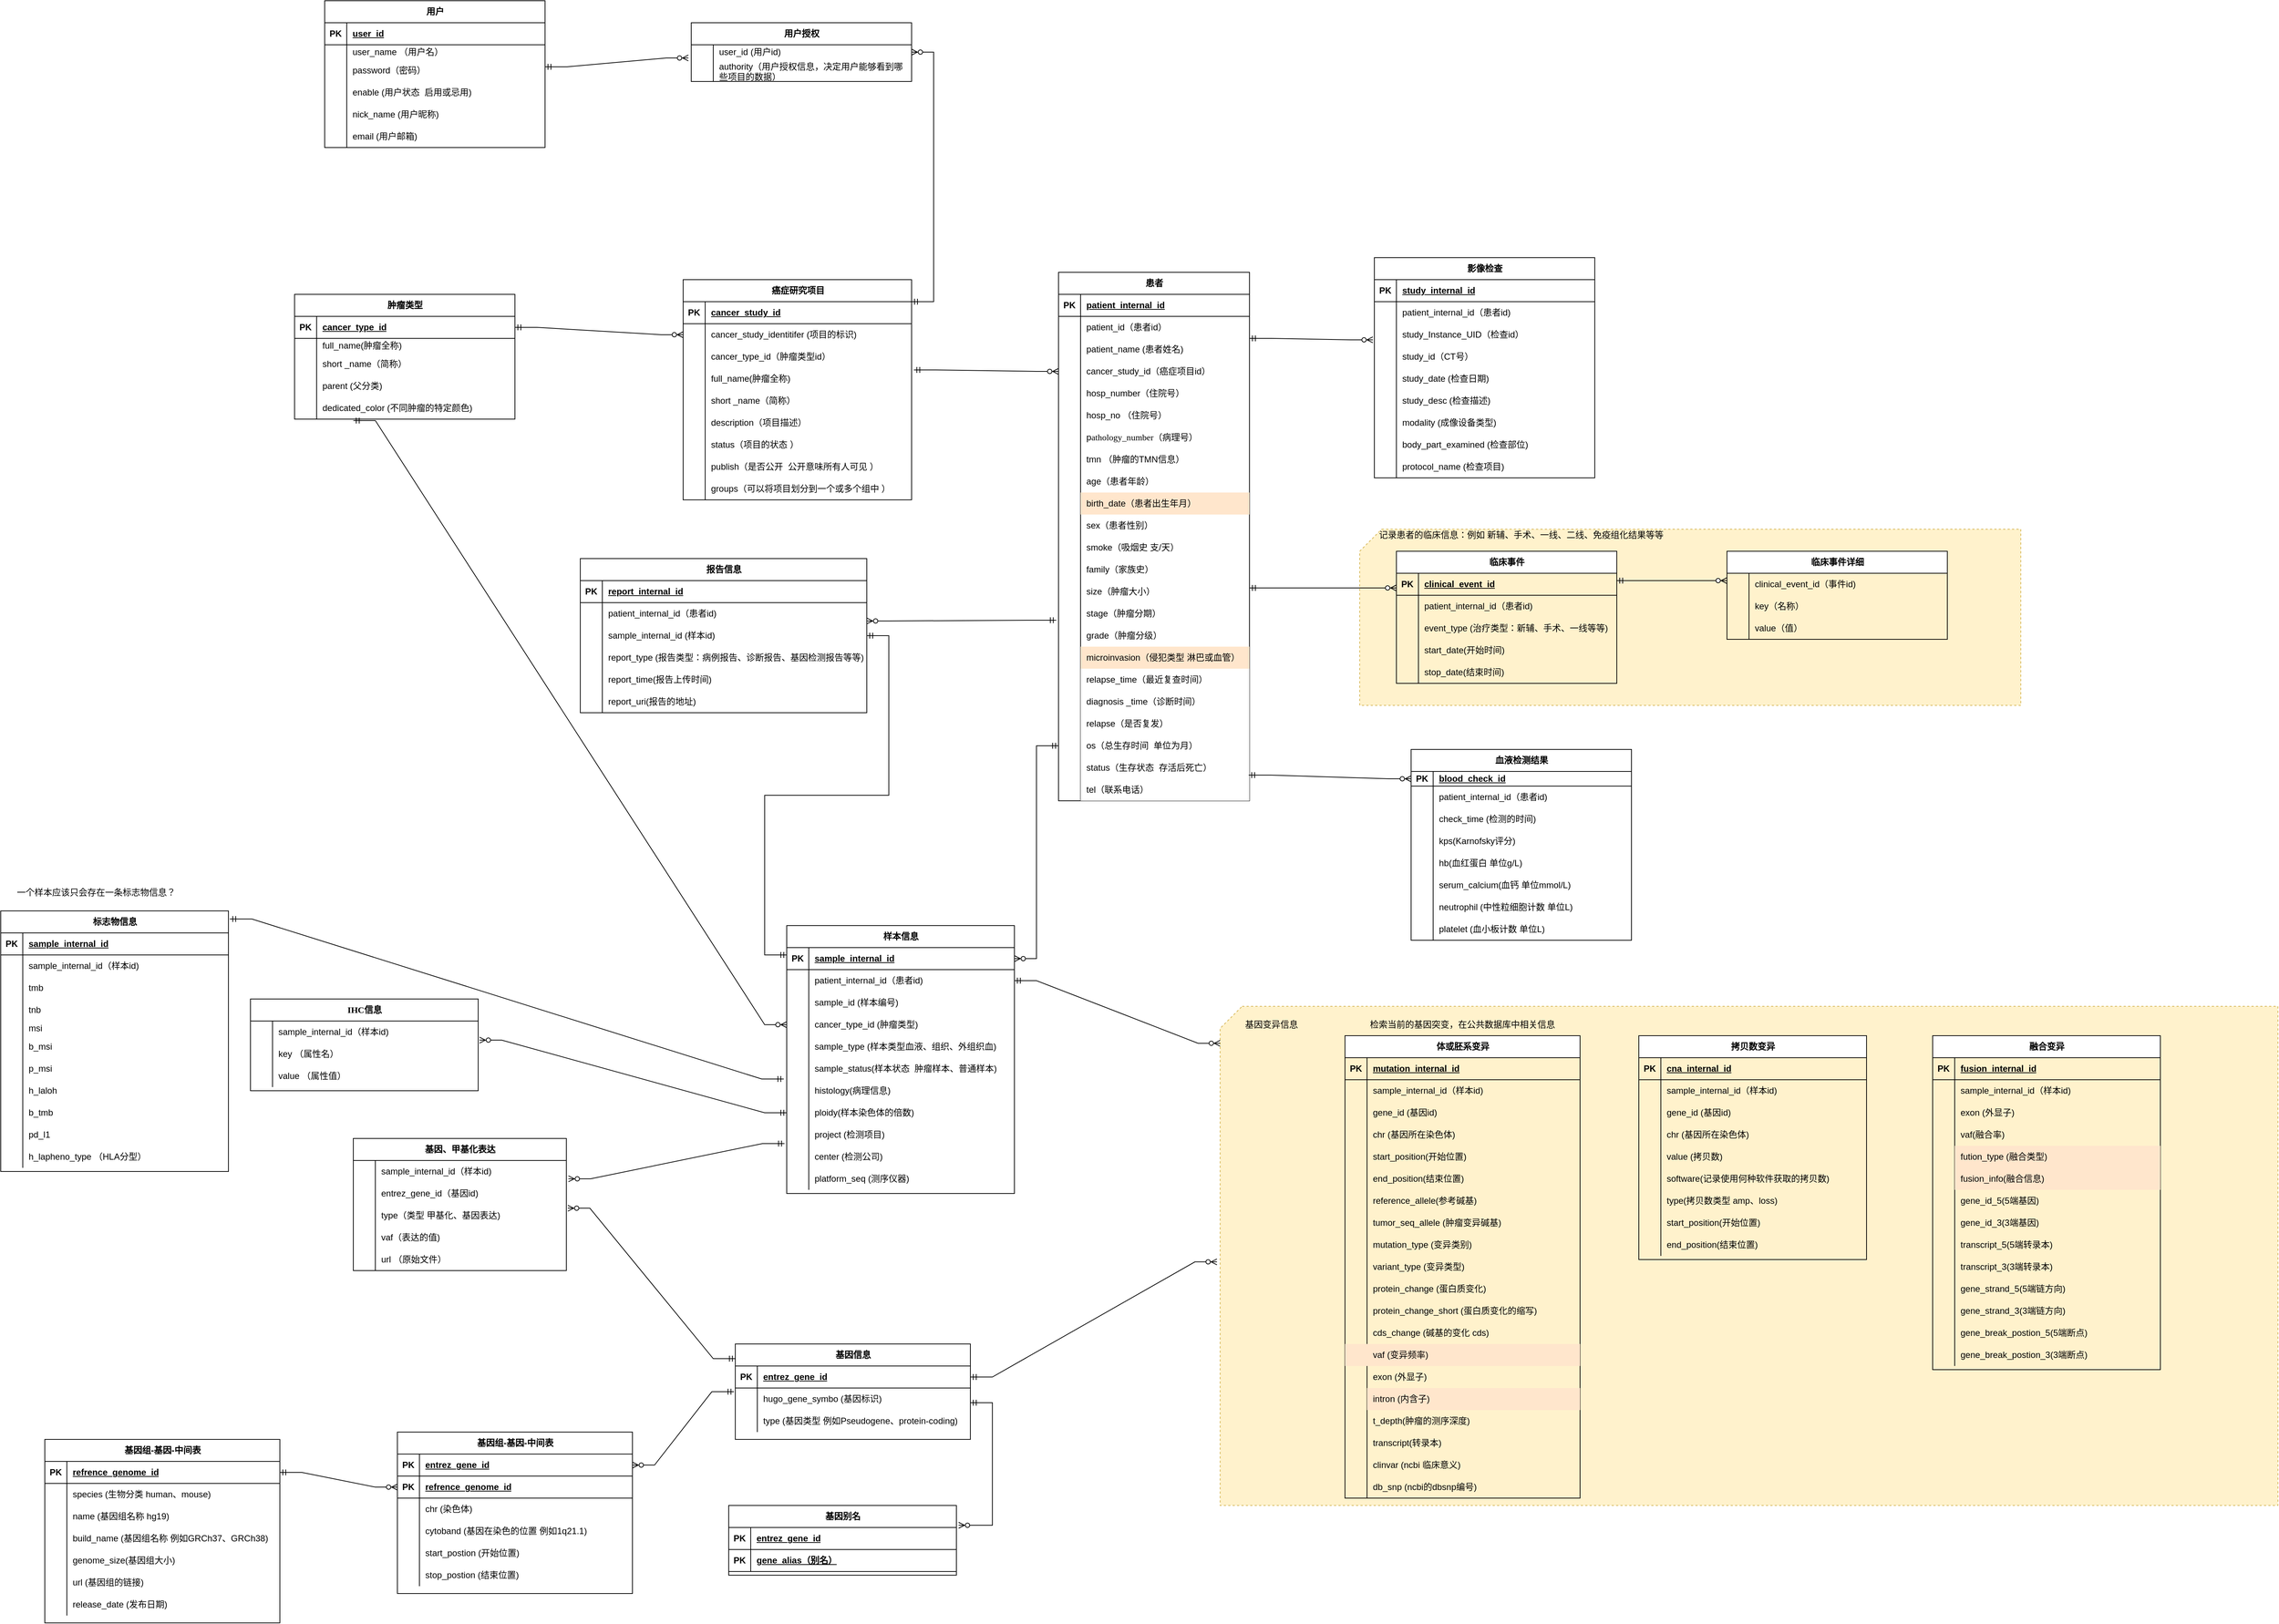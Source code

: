 <mxfile version="21.2.9" type="github">
  <diagram name="Page-1" id="9f46799a-70d6-7492-0946-bef42562c5a5">
    <mxGraphModel dx="2534" dy="1614" grid="1" gridSize="10" guides="1" tooltips="1" connect="1" arrows="1" fold="1" page="1" pageScale="1" pageWidth="1100" pageHeight="850" background="none" math="0" shadow="0">
      <root>
        <mxCell id="0" />
        <mxCell id="1" parent="0" />
        <mxCell id="RT6lVRiGIj_gCMxOsUKm-34" value="" style="shape=card;whiteSpace=wrap;html=1;fillColor=#fff2cc;strokeColor=#d6b656;dashed=1;" parent="1" vertex="1">
          <mxGeometry x="630" y="1050" width="1440" height="680" as="geometry" />
        </mxCell>
        <mxCell id="0mvWHtfy37eWZjp-saQm-234" value="" style="shape=card;whiteSpace=wrap;html=1;fillColor=#fff2cc;strokeColor=#d6b656;dashed=1;" parent="1" vertex="1">
          <mxGeometry x="820" y="400" width="900" height="240" as="geometry" />
        </mxCell>
        <mxCell id="0mvWHtfy37eWZjp-saQm-2" value="患者" style="shape=table;startSize=30;container=1;collapsible=1;childLayout=tableLayout;fixedRows=1;rowLines=0;fontStyle=1;align=center;resizeLast=1;html=1;" parent="1" vertex="1">
          <mxGeometry x="410" y="50" width="260" height="720" as="geometry" />
        </mxCell>
        <mxCell id="0mvWHtfy37eWZjp-saQm-3" value="" style="shape=tableRow;horizontal=0;startSize=0;swimlaneHead=0;swimlaneBody=0;fillColor=none;collapsible=0;dropTarget=0;points=[[0,0.5],[1,0.5]];portConstraint=eastwest;top=0;left=0;right=0;bottom=1;" parent="0mvWHtfy37eWZjp-saQm-2" vertex="1">
          <mxGeometry y="30" width="260" height="30" as="geometry" />
        </mxCell>
        <mxCell id="0mvWHtfy37eWZjp-saQm-4" value="PK" style="shape=partialRectangle;connectable=0;fillColor=none;top=0;left=0;bottom=0;right=0;fontStyle=1;overflow=hidden;whiteSpace=wrap;html=1;" parent="0mvWHtfy37eWZjp-saQm-3" vertex="1">
          <mxGeometry width="30" height="30" as="geometry">
            <mxRectangle width="30" height="30" as="alternateBounds" />
          </mxGeometry>
        </mxCell>
        <mxCell id="0mvWHtfy37eWZjp-saQm-5" value="&lt;div&gt;patient_internal_id&lt;/div&gt;" style="shape=partialRectangle;connectable=0;fillColor=none;top=0;left=0;bottom=0;right=0;align=left;spacingLeft=6;fontStyle=5;overflow=hidden;whiteSpace=wrap;html=1;" parent="0mvWHtfy37eWZjp-saQm-3" vertex="1">
          <mxGeometry x="30" width="230" height="30" as="geometry">
            <mxRectangle width="230" height="30" as="alternateBounds" />
          </mxGeometry>
        </mxCell>
        <mxCell id="0mvWHtfy37eWZjp-saQm-6" value="" style="shape=tableRow;horizontal=0;startSize=0;swimlaneHead=0;swimlaneBody=0;fillColor=none;collapsible=0;dropTarget=0;points=[[0,0.5],[1,0.5]];portConstraint=eastwest;top=0;left=0;right=0;bottom=0;" parent="0mvWHtfy37eWZjp-saQm-2" vertex="1">
          <mxGeometry y="60" width="260" height="30" as="geometry" />
        </mxCell>
        <mxCell id="0mvWHtfy37eWZjp-saQm-7" value="" style="shape=partialRectangle;connectable=0;fillColor=none;top=0;left=0;bottom=0;right=0;editable=1;overflow=hidden;whiteSpace=wrap;html=1;" parent="0mvWHtfy37eWZjp-saQm-6" vertex="1">
          <mxGeometry width="30" height="30" as="geometry">
            <mxRectangle width="30" height="30" as="alternateBounds" />
          </mxGeometry>
        </mxCell>
        <mxCell id="0mvWHtfy37eWZjp-saQm-8" value="&lt;div&gt;patient_id（患者id）&lt;/div&gt;" style="shape=partialRectangle;connectable=0;fillColor=none;top=0;left=0;bottom=0;right=0;align=left;spacingLeft=6;overflow=hidden;whiteSpace=wrap;html=1;" parent="0mvWHtfy37eWZjp-saQm-6" vertex="1">
          <mxGeometry x="30" width="230" height="30" as="geometry">
            <mxRectangle width="230" height="30" as="alternateBounds" />
          </mxGeometry>
        </mxCell>
        <mxCell id="0mvWHtfy37eWZjp-saQm-9" value="" style="shape=tableRow;horizontal=0;startSize=0;swimlaneHead=0;swimlaneBody=0;fillColor=none;collapsible=0;dropTarget=0;points=[[0,0.5],[1,0.5]];portConstraint=eastwest;top=0;left=0;right=0;bottom=0;" parent="0mvWHtfy37eWZjp-saQm-2" vertex="1">
          <mxGeometry y="90" width="260" height="30" as="geometry" />
        </mxCell>
        <mxCell id="0mvWHtfy37eWZjp-saQm-10" value="" style="shape=partialRectangle;connectable=0;fillColor=none;top=0;left=0;bottom=0;right=0;editable=1;overflow=hidden;whiteSpace=wrap;html=1;" parent="0mvWHtfy37eWZjp-saQm-9" vertex="1">
          <mxGeometry width="30" height="30" as="geometry">
            <mxRectangle width="30" height="30" as="alternateBounds" />
          </mxGeometry>
        </mxCell>
        <mxCell id="0mvWHtfy37eWZjp-saQm-11" value="patient_name (患者姓名)" style="shape=partialRectangle;connectable=0;fillColor=none;top=0;left=0;bottom=0;right=0;align=left;spacingLeft=6;overflow=hidden;whiteSpace=wrap;html=1;" parent="0mvWHtfy37eWZjp-saQm-9" vertex="1">
          <mxGeometry x="30" width="230" height="30" as="geometry">
            <mxRectangle width="230" height="30" as="alternateBounds" />
          </mxGeometry>
        </mxCell>
        <mxCell id="0mvWHtfy37eWZjp-saQm-12" value="" style="shape=tableRow;horizontal=0;startSize=0;swimlaneHead=0;swimlaneBody=0;fillColor=none;collapsible=0;dropTarget=0;points=[[0,0.5],[1,0.5]];portConstraint=eastwest;top=0;left=0;right=0;bottom=0;" parent="0mvWHtfy37eWZjp-saQm-2" vertex="1">
          <mxGeometry y="120" width="260" height="30" as="geometry" />
        </mxCell>
        <mxCell id="0mvWHtfy37eWZjp-saQm-13" value="" style="shape=partialRectangle;connectable=0;fillColor=none;top=0;left=0;bottom=0;right=0;editable=1;overflow=hidden;whiteSpace=wrap;html=1;" parent="0mvWHtfy37eWZjp-saQm-12" vertex="1">
          <mxGeometry width="30" height="30" as="geometry">
            <mxRectangle width="30" height="30" as="alternateBounds" />
          </mxGeometry>
        </mxCell>
        <mxCell id="0mvWHtfy37eWZjp-saQm-14" value="cancer_study_id（癌症项目id）" style="shape=partialRectangle;connectable=0;fillColor=none;top=0;left=0;bottom=0;right=0;align=left;spacingLeft=6;overflow=hidden;whiteSpace=wrap;html=1;" parent="0mvWHtfy37eWZjp-saQm-12" vertex="1">
          <mxGeometry x="30" width="230" height="30" as="geometry">
            <mxRectangle width="230" height="30" as="alternateBounds" />
          </mxGeometry>
        </mxCell>
        <mxCell id="0mvWHtfy37eWZjp-saQm-31" value="" style="shape=tableRow;horizontal=0;startSize=0;swimlaneHead=0;swimlaneBody=0;fillColor=none;collapsible=0;dropTarget=0;points=[[0,0.5],[1,0.5]];portConstraint=eastwest;top=0;left=0;right=0;bottom=0;" parent="0mvWHtfy37eWZjp-saQm-2" vertex="1">
          <mxGeometry y="150" width="260" height="30" as="geometry" />
        </mxCell>
        <mxCell id="0mvWHtfy37eWZjp-saQm-32" value="" style="shape=partialRectangle;connectable=0;fillColor=none;top=0;left=0;bottom=0;right=0;editable=1;overflow=hidden;whiteSpace=wrap;html=1;" parent="0mvWHtfy37eWZjp-saQm-31" vertex="1">
          <mxGeometry width="30" height="30" as="geometry">
            <mxRectangle width="30" height="30" as="alternateBounds" />
          </mxGeometry>
        </mxCell>
        <mxCell id="0mvWHtfy37eWZjp-saQm-33" value="hosp_number（住院号）" style="shape=partialRectangle;connectable=0;fillColor=none;top=0;left=0;bottom=0;right=0;align=left;spacingLeft=6;overflow=hidden;whiteSpace=wrap;html=1;" parent="0mvWHtfy37eWZjp-saQm-31" vertex="1">
          <mxGeometry x="30" width="230" height="30" as="geometry">
            <mxRectangle width="230" height="30" as="alternateBounds" />
          </mxGeometry>
        </mxCell>
        <mxCell id="0mvWHtfy37eWZjp-saQm-34" value="" style="shape=tableRow;horizontal=0;startSize=0;swimlaneHead=0;swimlaneBody=0;fillColor=none;collapsible=0;dropTarget=0;points=[[0,0.5],[1,0.5]];portConstraint=eastwest;top=0;left=0;right=0;bottom=0;" parent="0mvWHtfy37eWZjp-saQm-2" vertex="1">
          <mxGeometry y="180" width="260" height="30" as="geometry" />
        </mxCell>
        <mxCell id="0mvWHtfy37eWZjp-saQm-35" value="" style="shape=partialRectangle;connectable=0;fillColor=none;top=0;left=0;bottom=0;right=0;editable=1;overflow=hidden;whiteSpace=wrap;html=1;" parent="0mvWHtfy37eWZjp-saQm-34" vertex="1">
          <mxGeometry width="30" height="30" as="geometry">
            <mxRectangle width="30" height="30" as="alternateBounds" />
          </mxGeometry>
        </mxCell>
        <mxCell id="0mvWHtfy37eWZjp-saQm-36" value="hosp_no （住院号）" style="shape=partialRectangle;connectable=0;fillColor=none;top=0;left=0;bottom=0;right=0;align=left;spacingLeft=6;overflow=hidden;whiteSpace=wrap;html=1;" parent="0mvWHtfy37eWZjp-saQm-34" vertex="1">
          <mxGeometry x="30" width="230" height="30" as="geometry">
            <mxRectangle width="230" height="30" as="alternateBounds" />
          </mxGeometry>
        </mxCell>
        <mxCell id="0mvWHtfy37eWZjp-saQm-37" value="" style="shape=tableRow;horizontal=0;startSize=0;swimlaneHead=0;swimlaneBody=0;fillColor=none;collapsible=0;dropTarget=0;points=[[0,0.5],[1,0.5]];portConstraint=eastwest;top=0;left=0;right=0;bottom=0;" parent="0mvWHtfy37eWZjp-saQm-2" vertex="1">
          <mxGeometry y="210" width="260" height="30" as="geometry" />
        </mxCell>
        <mxCell id="0mvWHtfy37eWZjp-saQm-38" value="" style="shape=partialRectangle;connectable=0;fillColor=none;top=0;left=0;bottom=0;right=0;editable=1;overflow=hidden;whiteSpace=wrap;html=1;" parent="0mvWHtfy37eWZjp-saQm-37" vertex="1">
          <mxGeometry width="30" height="30" as="geometry">
            <mxRectangle width="30" height="30" as="alternateBounds" />
          </mxGeometry>
        </mxCell>
        <mxCell id="0mvWHtfy37eWZjp-saQm-39" value="p&lt;span style=&quot;background-color: initial; font-size: 9pt; font-family: 等线;&quot;&gt;&lt;font face=&quot;Times New Roman&quot;&gt;a&lt;/font&gt;&lt;/span&gt;&lt;span style=&quot;background-color: initial; font-size: 9pt; font-family: &amp;quot;Times New Roman&amp;quot;;&quot;&gt;thology_n&lt;/span&gt;&lt;span style=&quot;background-color: initial; font-size: 9pt; font-family: &amp;quot;Times New Roman&amp;quot;;&quot;&gt;umber&lt;/span&gt;（病理号）" style="shape=partialRectangle;connectable=0;fillColor=none;top=0;left=0;bottom=0;right=0;align=left;spacingLeft=6;overflow=hidden;whiteSpace=wrap;html=1;" parent="0mvWHtfy37eWZjp-saQm-37" vertex="1">
          <mxGeometry x="30" width="230" height="30" as="geometry">
            <mxRectangle width="230" height="30" as="alternateBounds" />
          </mxGeometry>
        </mxCell>
        <mxCell id="0mvWHtfy37eWZjp-saQm-43" value="" style="shape=tableRow;horizontal=0;startSize=0;swimlaneHead=0;swimlaneBody=0;fillColor=none;collapsible=0;dropTarget=0;points=[[0,0.5],[1,0.5]];portConstraint=eastwest;top=0;left=0;right=0;bottom=0;" parent="0mvWHtfy37eWZjp-saQm-2" vertex="1">
          <mxGeometry y="240" width="260" height="30" as="geometry" />
        </mxCell>
        <mxCell id="0mvWHtfy37eWZjp-saQm-44" value="" style="shape=partialRectangle;connectable=0;fillColor=none;top=0;left=0;bottom=0;right=0;editable=1;overflow=hidden;whiteSpace=wrap;html=1;" parent="0mvWHtfy37eWZjp-saQm-43" vertex="1">
          <mxGeometry width="30" height="30" as="geometry">
            <mxRectangle width="30" height="30" as="alternateBounds" />
          </mxGeometry>
        </mxCell>
        <mxCell id="0mvWHtfy37eWZjp-saQm-45" value="tmn （肿瘤的TMN信息）" style="shape=partialRectangle;connectable=0;fillColor=none;top=0;left=0;bottom=0;right=0;align=left;spacingLeft=6;overflow=hidden;whiteSpace=wrap;html=1;" parent="0mvWHtfy37eWZjp-saQm-43" vertex="1">
          <mxGeometry x="30" width="230" height="30" as="geometry">
            <mxRectangle width="230" height="30" as="alternateBounds" />
          </mxGeometry>
        </mxCell>
        <mxCell id="0mvWHtfy37eWZjp-saQm-46" value="" style="shape=tableRow;horizontal=0;startSize=0;swimlaneHead=0;swimlaneBody=0;fillColor=none;collapsible=0;dropTarget=0;points=[[0,0.5],[1,0.5]];portConstraint=eastwest;top=0;left=0;right=0;bottom=0;" parent="0mvWHtfy37eWZjp-saQm-2" vertex="1">
          <mxGeometry y="270" width="260" height="30" as="geometry" />
        </mxCell>
        <mxCell id="0mvWHtfy37eWZjp-saQm-47" value="" style="shape=partialRectangle;connectable=0;fillColor=none;top=0;left=0;bottom=0;right=0;editable=1;overflow=hidden;whiteSpace=wrap;html=1;" parent="0mvWHtfy37eWZjp-saQm-46" vertex="1">
          <mxGeometry width="30" height="30" as="geometry">
            <mxRectangle width="30" height="30" as="alternateBounds" />
          </mxGeometry>
        </mxCell>
        <mxCell id="0mvWHtfy37eWZjp-saQm-48" value="age（患者年龄）" style="shape=partialRectangle;connectable=0;fillColor=none;top=0;left=0;bottom=0;right=0;align=left;spacingLeft=6;overflow=hidden;whiteSpace=wrap;html=1;" parent="0mvWHtfy37eWZjp-saQm-46" vertex="1">
          <mxGeometry x="30" width="230" height="30" as="geometry">
            <mxRectangle width="230" height="30" as="alternateBounds" />
          </mxGeometry>
        </mxCell>
        <mxCell id="0mvWHtfy37eWZjp-saQm-337" value="" style="shape=tableRow;horizontal=0;startSize=0;swimlaneHead=0;swimlaneBody=0;fillColor=none;collapsible=0;dropTarget=0;points=[[0,0.5],[1,0.5]];portConstraint=eastwest;top=0;left=0;right=0;bottom=0;" parent="0mvWHtfy37eWZjp-saQm-2" vertex="1">
          <mxGeometry y="300" width="260" height="30" as="geometry" />
        </mxCell>
        <mxCell id="0mvWHtfy37eWZjp-saQm-338" value="" style="shape=partialRectangle;connectable=0;fillColor=none;top=0;left=0;bottom=0;right=0;editable=1;overflow=hidden;whiteSpace=wrap;html=1;" parent="0mvWHtfy37eWZjp-saQm-337" vertex="1">
          <mxGeometry width="30" height="30" as="geometry">
            <mxRectangle width="30" height="30" as="alternateBounds" />
          </mxGeometry>
        </mxCell>
        <mxCell id="0mvWHtfy37eWZjp-saQm-339" value="birth_date（患者出生年月）" style="shape=partialRectangle;connectable=0;fillColor=#ffe6cc;top=0;left=0;bottom=0;right=0;align=left;spacingLeft=6;overflow=hidden;whiteSpace=wrap;html=1;strokeColor=#d79b00;" parent="0mvWHtfy37eWZjp-saQm-337" vertex="1">
          <mxGeometry x="30" width="230" height="30" as="geometry">
            <mxRectangle width="230" height="30" as="alternateBounds" />
          </mxGeometry>
        </mxCell>
        <mxCell id="0mvWHtfy37eWZjp-saQm-49" value="" style="shape=tableRow;horizontal=0;startSize=0;swimlaneHead=0;swimlaneBody=0;fillColor=none;collapsible=0;dropTarget=0;points=[[0,0.5],[1,0.5]];portConstraint=eastwest;top=0;left=0;right=0;bottom=0;" parent="0mvWHtfy37eWZjp-saQm-2" vertex="1">
          <mxGeometry y="330" width="260" height="30" as="geometry" />
        </mxCell>
        <mxCell id="0mvWHtfy37eWZjp-saQm-50" value="" style="shape=partialRectangle;connectable=0;fillColor=none;top=0;left=0;bottom=0;right=0;editable=1;overflow=hidden;whiteSpace=wrap;html=1;" parent="0mvWHtfy37eWZjp-saQm-49" vertex="1">
          <mxGeometry width="30" height="30" as="geometry">
            <mxRectangle width="30" height="30" as="alternateBounds" />
          </mxGeometry>
        </mxCell>
        <mxCell id="0mvWHtfy37eWZjp-saQm-51" value="sex（患者性别）" style="shape=partialRectangle;connectable=0;fillColor=none;top=0;left=0;bottom=0;right=0;align=left;spacingLeft=6;overflow=hidden;whiteSpace=wrap;html=1;" parent="0mvWHtfy37eWZjp-saQm-49" vertex="1">
          <mxGeometry x="30" width="230" height="30" as="geometry">
            <mxRectangle width="230" height="30" as="alternateBounds" />
          </mxGeometry>
        </mxCell>
        <mxCell id="0mvWHtfy37eWZjp-saQm-123" value="" style="shape=tableRow;horizontal=0;startSize=0;swimlaneHead=0;swimlaneBody=0;fillColor=none;collapsible=0;dropTarget=0;points=[[0,0.5],[1,0.5]];portConstraint=eastwest;top=0;left=0;right=0;bottom=0;" parent="0mvWHtfy37eWZjp-saQm-2" vertex="1">
          <mxGeometry y="360" width="260" height="30" as="geometry" />
        </mxCell>
        <mxCell id="0mvWHtfy37eWZjp-saQm-124" value="" style="shape=partialRectangle;connectable=0;fillColor=none;top=0;left=0;bottom=0;right=0;editable=1;overflow=hidden;whiteSpace=wrap;html=1;" parent="0mvWHtfy37eWZjp-saQm-123" vertex="1">
          <mxGeometry width="30" height="30" as="geometry">
            <mxRectangle width="30" height="30" as="alternateBounds" />
          </mxGeometry>
        </mxCell>
        <mxCell id="0mvWHtfy37eWZjp-saQm-125" value="smoke（吸烟史 支/天）" style="shape=partialRectangle;connectable=0;fillColor=none;top=0;left=0;bottom=0;right=0;align=left;spacingLeft=6;overflow=hidden;whiteSpace=wrap;html=1;" parent="0mvWHtfy37eWZjp-saQm-123" vertex="1">
          <mxGeometry x="30" width="230" height="30" as="geometry">
            <mxRectangle width="230" height="30" as="alternateBounds" />
          </mxGeometry>
        </mxCell>
        <mxCell id="0mvWHtfy37eWZjp-saQm-126" value="" style="shape=tableRow;horizontal=0;startSize=0;swimlaneHead=0;swimlaneBody=0;fillColor=none;collapsible=0;dropTarget=0;points=[[0,0.5],[1,0.5]];portConstraint=eastwest;top=0;left=0;right=0;bottom=0;" parent="0mvWHtfy37eWZjp-saQm-2" vertex="1">
          <mxGeometry y="390" width="260" height="30" as="geometry" />
        </mxCell>
        <mxCell id="0mvWHtfy37eWZjp-saQm-127" value="" style="shape=partialRectangle;connectable=0;fillColor=none;top=0;left=0;bottom=0;right=0;editable=1;overflow=hidden;whiteSpace=wrap;html=1;" parent="0mvWHtfy37eWZjp-saQm-126" vertex="1">
          <mxGeometry width="30" height="30" as="geometry">
            <mxRectangle width="30" height="30" as="alternateBounds" />
          </mxGeometry>
        </mxCell>
        <mxCell id="0mvWHtfy37eWZjp-saQm-128" value="family（家族史）" style="shape=partialRectangle;connectable=0;fillColor=none;top=0;left=0;bottom=0;right=0;align=left;spacingLeft=6;overflow=hidden;whiteSpace=wrap;html=1;" parent="0mvWHtfy37eWZjp-saQm-126" vertex="1">
          <mxGeometry x="30" width="230" height="30" as="geometry">
            <mxRectangle width="230" height="30" as="alternateBounds" />
          </mxGeometry>
        </mxCell>
        <mxCell id="0mvWHtfy37eWZjp-saQm-129" value="" style="shape=tableRow;horizontal=0;startSize=0;swimlaneHead=0;swimlaneBody=0;fillColor=none;collapsible=0;dropTarget=0;points=[[0,0.5],[1,0.5]];portConstraint=eastwest;top=0;left=0;right=0;bottom=0;" parent="0mvWHtfy37eWZjp-saQm-2" vertex="1">
          <mxGeometry y="420" width="260" height="30" as="geometry" />
        </mxCell>
        <mxCell id="0mvWHtfy37eWZjp-saQm-130" value="" style="shape=partialRectangle;connectable=0;fillColor=none;top=0;left=0;bottom=0;right=0;editable=1;overflow=hidden;whiteSpace=wrap;html=1;" parent="0mvWHtfy37eWZjp-saQm-129" vertex="1">
          <mxGeometry width="30" height="30" as="geometry">
            <mxRectangle width="30" height="30" as="alternateBounds" />
          </mxGeometry>
        </mxCell>
        <mxCell id="0mvWHtfy37eWZjp-saQm-131" value="size（肿瘤大小）" style="shape=partialRectangle;connectable=0;fillColor=none;top=0;left=0;bottom=0;right=0;align=left;spacingLeft=6;overflow=hidden;whiteSpace=wrap;html=1;" parent="0mvWHtfy37eWZjp-saQm-129" vertex="1">
          <mxGeometry x="30" width="230" height="30" as="geometry">
            <mxRectangle width="230" height="30" as="alternateBounds" />
          </mxGeometry>
        </mxCell>
        <mxCell id="0mvWHtfy37eWZjp-saQm-132" value="" style="shape=tableRow;horizontal=0;startSize=0;swimlaneHead=0;swimlaneBody=0;fillColor=none;collapsible=0;dropTarget=0;points=[[0,0.5],[1,0.5]];portConstraint=eastwest;top=0;left=0;right=0;bottom=0;" parent="0mvWHtfy37eWZjp-saQm-2" vertex="1">
          <mxGeometry y="450" width="260" height="30" as="geometry" />
        </mxCell>
        <mxCell id="0mvWHtfy37eWZjp-saQm-133" value="" style="shape=partialRectangle;connectable=0;fillColor=none;top=0;left=0;bottom=0;right=0;editable=1;overflow=hidden;whiteSpace=wrap;html=1;" parent="0mvWHtfy37eWZjp-saQm-132" vertex="1">
          <mxGeometry width="30" height="30" as="geometry">
            <mxRectangle width="30" height="30" as="alternateBounds" />
          </mxGeometry>
        </mxCell>
        <mxCell id="0mvWHtfy37eWZjp-saQm-134" value="stage（肿瘤分期）" style="shape=partialRectangle;connectable=0;fillColor=none;top=0;left=0;bottom=0;right=0;align=left;spacingLeft=6;overflow=hidden;whiteSpace=wrap;html=1;" parent="0mvWHtfy37eWZjp-saQm-132" vertex="1">
          <mxGeometry x="30" width="230" height="30" as="geometry">
            <mxRectangle width="230" height="30" as="alternateBounds" />
          </mxGeometry>
        </mxCell>
        <mxCell id="0mvWHtfy37eWZjp-saQm-135" value="" style="shape=tableRow;horizontal=0;startSize=0;swimlaneHead=0;swimlaneBody=0;fillColor=none;collapsible=0;dropTarget=0;points=[[0,0.5],[1,0.5]];portConstraint=eastwest;top=0;left=0;right=0;bottom=0;" parent="0mvWHtfy37eWZjp-saQm-2" vertex="1">
          <mxGeometry y="480" width="260" height="30" as="geometry" />
        </mxCell>
        <mxCell id="0mvWHtfy37eWZjp-saQm-136" value="" style="shape=partialRectangle;connectable=0;fillColor=none;top=0;left=0;bottom=0;right=0;editable=1;overflow=hidden;whiteSpace=wrap;html=1;" parent="0mvWHtfy37eWZjp-saQm-135" vertex="1">
          <mxGeometry width="30" height="30" as="geometry">
            <mxRectangle width="30" height="30" as="alternateBounds" />
          </mxGeometry>
        </mxCell>
        <mxCell id="0mvWHtfy37eWZjp-saQm-137" value="grade（肿瘤分级）" style="shape=partialRectangle;connectable=0;fillColor=none;top=0;left=0;bottom=0;right=0;align=left;spacingLeft=6;overflow=hidden;whiteSpace=wrap;html=1;" parent="0mvWHtfy37eWZjp-saQm-135" vertex="1">
          <mxGeometry x="30" width="230" height="30" as="geometry">
            <mxRectangle width="230" height="30" as="alternateBounds" />
          </mxGeometry>
        </mxCell>
        <mxCell id="0mvWHtfy37eWZjp-saQm-138" value="" style="shape=tableRow;horizontal=0;startSize=0;swimlaneHead=0;swimlaneBody=0;fillColor=none;collapsible=0;dropTarget=0;points=[[0,0.5],[1,0.5]];portConstraint=eastwest;top=0;left=0;right=0;bottom=0;" parent="0mvWHtfy37eWZjp-saQm-2" vertex="1">
          <mxGeometry y="510" width="260" height="30" as="geometry" />
        </mxCell>
        <mxCell id="0mvWHtfy37eWZjp-saQm-139" value="" style="shape=partialRectangle;connectable=0;fillColor=none;top=0;left=0;bottom=0;right=0;editable=1;overflow=hidden;whiteSpace=wrap;html=1;" parent="0mvWHtfy37eWZjp-saQm-138" vertex="1">
          <mxGeometry width="30" height="30" as="geometry">
            <mxRectangle width="30" height="30" as="alternateBounds" />
          </mxGeometry>
        </mxCell>
        <mxCell id="0mvWHtfy37eWZjp-saQm-140" value="microinvasion（侵犯类型 淋巴或血管）" style="shape=partialRectangle;connectable=0;fillColor=#ffe6cc;top=0;left=0;bottom=0;right=0;align=left;spacingLeft=6;overflow=hidden;whiteSpace=wrap;html=1;strokeColor=#d79b00;" parent="0mvWHtfy37eWZjp-saQm-138" vertex="1">
          <mxGeometry x="30" width="230" height="30" as="geometry">
            <mxRectangle width="230" height="30" as="alternateBounds" />
          </mxGeometry>
        </mxCell>
        <mxCell id="0mvWHtfy37eWZjp-saQm-141" value="" style="shape=tableRow;horizontal=0;startSize=0;swimlaneHead=0;swimlaneBody=0;fillColor=none;collapsible=0;dropTarget=0;points=[[0,0.5],[1,0.5]];portConstraint=eastwest;top=0;left=0;right=0;bottom=0;" parent="0mvWHtfy37eWZjp-saQm-2" vertex="1">
          <mxGeometry y="540" width="260" height="30" as="geometry" />
        </mxCell>
        <mxCell id="0mvWHtfy37eWZjp-saQm-142" value="" style="shape=partialRectangle;connectable=0;fillColor=none;top=0;left=0;bottom=0;right=0;editable=1;overflow=hidden;whiteSpace=wrap;html=1;" parent="0mvWHtfy37eWZjp-saQm-141" vertex="1">
          <mxGeometry width="30" height="30" as="geometry">
            <mxRectangle width="30" height="30" as="alternateBounds" />
          </mxGeometry>
        </mxCell>
        <mxCell id="0mvWHtfy37eWZjp-saQm-143" value="relapse_time（最近复查时间）" style="shape=partialRectangle;connectable=0;top=0;left=0;bottom=0;right=0;align=left;spacingLeft=6;overflow=hidden;whiteSpace=wrap;html=1;" parent="0mvWHtfy37eWZjp-saQm-141" vertex="1">
          <mxGeometry x="30" width="230" height="30" as="geometry">
            <mxRectangle width="230" height="30" as="alternateBounds" />
          </mxGeometry>
        </mxCell>
        <mxCell id="0mvWHtfy37eWZjp-saQm-282" value="" style="shape=tableRow;horizontal=0;startSize=0;swimlaneHead=0;swimlaneBody=0;fillColor=none;collapsible=0;dropTarget=0;points=[[0,0.5],[1,0.5]];portConstraint=eastwest;top=0;left=0;right=0;bottom=0;" parent="0mvWHtfy37eWZjp-saQm-2" vertex="1">
          <mxGeometry y="570" width="260" height="30" as="geometry" />
        </mxCell>
        <mxCell id="0mvWHtfy37eWZjp-saQm-283" value="" style="shape=partialRectangle;connectable=0;fillColor=none;top=0;left=0;bottom=0;right=0;editable=1;overflow=hidden;whiteSpace=wrap;html=1;" parent="0mvWHtfy37eWZjp-saQm-282" vertex="1">
          <mxGeometry width="30" height="30" as="geometry">
            <mxRectangle width="30" height="30" as="alternateBounds" />
          </mxGeometry>
        </mxCell>
        <mxCell id="0mvWHtfy37eWZjp-saQm-284" value="diagnosis _time（诊断时间）" style="shape=partialRectangle;connectable=0;top=0;left=0;bottom=0;right=0;align=left;spacingLeft=6;overflow=hidden;whiteSpace=wrap;html=1;" parent="0mvWHtfy37eWZjp-saQm-282" vertex="1">
          <mxGeometry x="30" width="230" height="30" as="geometry">
            <mxRectangle width="230" height="30" as="alternateBounds" />
          </mxGeometry>
        </mxCell>
        <mxCell id="0mvWHtfy37eWZjp-saQm-147" value="" style="shape=tableRow;horizontal=0;startSize=0;swimlaneHead=0;swimlaneBody=0;fillColor=none;collapsible=0;dropTarget=0;points=[[0,0.5],[1,0.5]];portConstraint=eastwest;top=0;left=0;right=0;bottom=0;" parent="0mvWHtfy37eWZjp-saQm-2" vertex="1">
          <mxGeometry y="600" width="260" height="30" as="geometry" />
        </mxCell>
        <mxCell id="0mvWHtfy37eWZjp-saQm-148" value="" style="shape=partialRectangle;connectable=0;fillColor=none;top=0;left=0;bottom=0;right=0;editable=1;overflow=hidden;whiteSpace=wrap;html=1;" parent="0mvWHtfy37eWZjp-saQm-147" vertex="1">
          <mxGeometry width="30" height="30" as="geometry">
            <mxRectangle width="30" height="30" as="alternateBounds" />
          </mxGeometry>
        </mxCell>
        <mxCell id="0mvWHtfy37eWZjp-saQm-149" value="relapse（是否复发）" style="shape=partialRectangle;connectable=0;top=0;left=0;bottom=0;right=0;align=left;spacingLeft=6;overflow=hidden;whiteSpace=wrap;html=1;" parent="0mvWHtfy37eWZjp-saQm-147" vertex="1">
          <mxGeometry x="30" width="230" height="30" as="geometry">
            <mxRectangle width="230" height="30" as="alternateBounds" />
          </mxGeometry>
        </mxCell>
        <mxCell id="0mvWHtfy37eWZjp-saQm-150" value="" style="shape=tableRow;horizontal=0;startSize=0;swimlaneHead=0;swimlaneBody=0;fillColor=none;collapsible=0;dropTarget=0;points=[[0,0.5],[1,0.5]];portConstraint=eastwest;top=0;left=0;right=0;bottom=0;" parent="0mvWHtfy37eWZjp-saQm-2" vertex="1">
          <mxGeometry y="630" width="260" height="30" as="geometry" />
        </mxCell>
        <mxCell id="0mvWHtfy37eWZjp-saQm-151" value="" style="shape=partialRectangle;connectable=0;fillColor=none;top=0;left=0;bottom=0;right=0;editable=1;overflow=hidden;whiteSpace=wrap;html=1;" parent="0mvWHtfy37eWZjp-saQm-150" vertex="1">
          <mxGeometry width="30" height="30" as="geometry">
            <mxRectangle width="30" height="30" as="alternateBounds" />
          </mxGeometry>
        </mxCell>
        <mxCell id="0mvWHtfy37eWZjp-saQm-152" value="os（总生存时间&amp;nbsp; 单位为月&lt;span style=&quot;background-color: initial;&quot;&gt;）&lt;/span&gt;" style="shape=partialRectangle;connectable=0;top=0;left=0;bottom=0;right=0;align=left;spacingLeft=6;overflow=hidden;whiteSpace=wrap;html=1;" parent="0mvWHtfy37eWZjp-saQm-150" vertex="1">
          <mxGeometry x="30" width="230" height="30" as="geometry">
            <mxRectangle width="230" height="30" as="alternateBounds" />
          </mxGeometry>
        </mxCell>
        <mxCell id="0mvWHtfy37eWZjp-saQm-144" value="" style="shape=tableRow;horizontal=0;startSize=0;swimlaneHead=0;swimlaneBody=0;fillColor=none;collapsible=0;dropTarget=0;points=[[0,0.5],[1,0.5]];portConstraint=eastwest;top=0;left=0;right=0;bottom=0;" parent="0mvWHtfy37eWZjp-saQm-2" vertex="1">
          <mxGeometry y="660" width="260" height="30" as="geometry" />
        </mxCell>
        <mxCell id="0mvWHtfy37eWZjp-saQm-145" value="" style="shape=partialRectangle;connectable=0;fillColor=none;top=0;left=0;bottom=0;right=0;editable=1;overflow=hidden;whiteSpace=wrap;html=1;" parent="0mvWHtfy37eWZjp-saQm-144" vertex="1">
          <mxGeometry width="30" height="30" as="geometry">
            <mxRectangle width="30" height="30" as="alternateBounds" />
          </mxGeometry>
        </mxCell>
        <mxCell id="0mvWHtfy37eWZjp-saQm-146" value="status（生存状态&amp;nbsp; 存活后死亡）" style="shape=partialRectangle;connectable=0;top=0;left=0;bottom=0;right=0;align=left;spacingLeft=6;overflow=hidden;whiteSpace=wrap;html=1;" parent="0mvWHtfy37eWZjp-saQm-144" vertex="1">
          <mxGeometry x="30" width="230" height="30" as="geometry">
            <mxRectangle width="230" height="30" as="alternateBounds" />
          </mxGeometry>
        </mxCell>
        <mxCell id="0mvWHtfy37eWZjp-saQm-153" value="" style="shape=tableRow;horizontal=0;startSize=0;swimlaneHead=0;swimlaneBody=0;fillColor=none;collapsible=0;dropTarget=0;points=[[0,0.5],[1,0.5]];portConstraint=eastwest;top=0;left=0;right=0;bottom=0;" parent="0mvWHtfy37eWZjp-saQm-2" vertex="1">
          <mxGeometry y="690" width="260" height="30" as="geometry" />
        </mxCell>
        <mxCell id="0mvWHtfy37eWZjp-saQm-154" value="" style="shape=partialRectangle;connectable=0;fillColor=none;top=0;left=0;bottom=0;right=0;editable=1;overflow=hidden;whiteSpace=wrap;html=1;" parent="0mvWHtfy37eWZjp-saQm-153" vertex="1">
          <mxGeometry width="30" height="30" as="geometry">
            <mxRectangle width="30" height="30" as="alternateBounds" />
          </mxGeometry>
        </mxCell>
        <mxCell id="0mvWHtfy37eWZjp-saQm-155" value="tel（联系电话）" style="shape=partialRectangle;connectable=0;top=0;left=0;bottom=0;right=0;align=left;spacingLeft=6;overflow=hidden;whiteSpace=wrap;html=1;" parent="0mvWHtfy37eWZjp-saQm-153" vertex="1">
          <mxGeometry x="30" width="230" height="30" as="geometry">
            <mxRectangle width="230" height="30" as="alternateBounds" />
          </mxGeometry>
        </mxCell>
        <mxCell id="0mvWHtfy37eWZjp-saQm-15" value="肿瘤类型" style="shape=table;startSize=30;container=1;collapsible=1;childLayout=tableLayout;fixedRows=1;rowLines=0;fontStyle=1;align=center;resizeLast=1;html=1;" parent="1" vertex="1">
          <mxGeometry x="-630" y="80" width="300" height="170" as="geometry">
            <mxRectangle x="840" y="50" width="90" height="30" as="alternateBounds" />
          </mxGeometry>
        </mxCell>
        <mxCell id="0mvWHtfy37eWZjp-saQm-114" value="" style="shape=tableRow;horizontal=0;startSize=0;swimlaneHead=0;swimlaneBody=0;fillColor=none;collapsible=0;dropTarget=0;points=[[0,0.5],[1,0.5]];portConstraint=eastwest;top=0;left=0;right=0;bottom=1;" parent="0mvWHtfy37eWZjp-saQm-15" vertex="1">
          <mxGeometry y="30" width="300" height="30" as="geometry" />
        </mxCell>
        <mxCell id="0mvWHtfy37eWZjp-saQm-115" value="PK" style="shape=partialRectangle;connectable=0;fillColor=none;top=0;left=0;bottom=0;right=0;fontStyle=1;overflow=hidden;whiteSpace=wrap;html=1;" parent="0mvWHtfy37eWZjp-saQm-114" vertex="1">
          <mxGeometry width="30" height="30" as="geometry">
            <mxRectangle width="30" height="30" as="alternateBounds" />
          </mxGeometry>
        </mxCell>
        <mxCell id="0mvWHtfy37eWZjp-saQm-116" value="cancer_type_id" style="shape=partialRectangle;connectable=0;fillColor=none;top=0;left=0;bottom=0;right=0;align=left;spacingLeft=6;fontStyle=5;overflow=hidden;whiteSpace=wrap;html=1;" parent="0mvWHtfy37eWZjp-saQm-114" vertex="1">
          <mxGeometry x="30" width="270" height="30" as="geometry">
            <mxRectangle width="270" height="30" as="alternateBounds" />
          </mxGeometry>
        </mxCell>
        <mxCell id="0mvWHtfy37eWZjp-saQm-19" value="" style="shape=tableRow;horizontal=0;startSize=0;swimlaneHead=0;swimlaneBody=0;fillColor=none;collapsible=0;dropTarget=0;points=[[0,0.5],[1,0.5]];portConstraint=eastwest;top=0;left=0;right=0;bottom=0;" parent="0mvWHtfy37eWZjp-saQm-15" vertex="1">
          <mxGeometry y="60" width="300" height="20" as="geometry" />
        </mxCell>
        <mxCell id="0mvWHtfy37eWZjp-saQm-20" value="" style="shape=partialRectangle;connectable=0;fillColor=none;top=0;left=0;bottom=0;right=0;editable=1;overflow=hidden;whiteSpace=wrap;html=1;" parent="0mvWHtfy37eWZjp-saQm-19" vertex="1">
          <mxGeometry width="30" height="20" as="geometry">
            <mxRectangle width="30" height="20" as="alternateBounds" />
          </mxGeometry>
        </mxCell>
        <mxCell id="0mvWHtfy37eWZjp-saQm-21" value="full_name(肿瘤全称)" style="shape=partialRectangle;connectable=0;fillColor=none;top=0;left=0;bottom=0;right=0;align=left;spacingLeft=6;overflow=hidden;whiteSpace=wrap;html=1;" parent="0mvWHtfy37eWZjp-saQm-19" vertex="1">
          <mxGeometry x="30" width="270" height="20" as="geometry">
            <mxRectangle width="270" height="20" as="alternateBounds" />
          </mxGeometry>
        </mxCell>
        <mxCell id="0mvWHtfy37eWZjp-saQm-22" value="" style="shape=tableRow;horizontal=0;startSize=0;swimlaneHead=0;swimlaneBody=0;fillColor=none;collapsible=0;dropTarget=0;points=[[0,0.5],[1,0.5]];portConstraint=eastwest;top=0;left=0;right=0;bottom=0;" parent="0mvWHtfy37eWZjp-saQm-15" vertex="1">
          <mxGeometry y="80" width="300" height="30" as="geometry" />
        </mxCell>
        <mxCell id="0mvWHtfy37eWZjp-saQm-23" value="" style="shape=partialRectangle;connectable=0;fillColor=none;top=0;left=0;bottom=0;right=0;editable=1;overflow=hidden;whiteSpace=wrap;html=1;" parent="0mvWHtfy37eWZjp-saQm-22" vertex="1">
          <mxGeometry width="30" height="30" as="geometry">
            <mxRectangle width="30" height="30" as="alternateBounds" />
          </mxGeometry>
        </mxCell>
        <mxCell id="0mvWHtfy37eWZjp-saQm-24" value="&lt;div&gt;short _name（简称）&lt;/div&gt;" style="shape=partialRectangle;connectable=0;fillColor=none;top=0;left=0;bottom=0;right=0;align=left;spacingLeft=6;overflow=hidden;whiteSpace=wrap;html=1;" parent="0mvWHtfy37eWZjp-saQm-22" vertex="1">
          <mxGeometry x="30" width="270" height="30" as="geometry">
            <mxRectangle width="270" height="30" as="alternateBounds" />
          </mxGeometry>
        </mxCell>
        <mxCell id="0mvWHtfy37eWZjp-saQm-25" value="" style="shape=tableRow;horizontal=0;startSize=0;swimlaneHead=0;swimlaneBody=0;fillColor=none;collapsible=0;dropTarget=0;points=[[0,0.5],[1,0.5]];portConstraint=eastwest;top=0;left=0;right=0;bottom=0;" parent="0mvWHtfy37eWZjp-saQm-15" vertex="1">
          <mxGeometry y="110" width="300" height="30" as="geometry" />
        </mxCell>
        <mxCell id="0mvWHtfy37eWZjp-saQm-26" value="" style="shape=partialRectangle;connectable=0;fillColor=none;top=0;left=0;bottom=0;right=0;editable=1;overflow=hidden;whiteSpace=wrap;html=1;" parent="0mvWHtfy37eWZjp-saQm-25" vertex="1">
          <mxGeometry width="30" height="30" as="geometry">
            <mxRectangle width="30" height="30" as="alternateBounds" />
          </mxGeometry>
        </mxCell>
        <mxCell id="0mvWHtfy37eWZjp-saQm-27" value="parent (父分类)" style="shape=partialRectangle;connectable=0;fillColor=none;top=0;left=0;bottom=0;right=0;align=left;spacingLeft=6;overflow=hidden;whiteSpace=wrap;html=1;" parent="0mvWHtfy37eWZjp-saQm-25" vertex="1">
          <mxGeometry x="30" width="270" height="30" as="geometry">
            <mxRectangle width="270" height="30" as="alternateBounds" />
          </mxGeometry>
        </mxCell>
        <mxCell id="0mvWHtfy37eWZjp-saQm-52" value="" style="shape=tableRow;horizontal=0;startSize=0;swimlaneHead=0;swimlaneBody=0;fillColor=none;collapsible=0;dropTarget=0;points=[[0,0.5],[1,0.5]];portConstraint=eastwest;top=0;left=0;right=0;bottom=0;" parent="0mvWHtfy37eWZjp-saQm-15" vertex="1">
          <mxGeometry y="140" width="300" height="30" as="geometry" />
        </mxCell>
        <mxCell id="0mvWHtfy37eWZjp-saQm-53" value="" style="shape=partialRectangle;connectable=0;fillColor=none;top=0;left=0;bottom=0;right=0;editable=1;overflow=hidden;whiteSpace=wrap;html=1;" parent="0mvWHtfy37eWZjp-saQm-52" vertex="1">
          <mxGeometry width="30" height="30" as="geometry">
            <mxRectangle width="30" height="30" as="alternateBounds" />
          </mxGeometry>
        </mxCell>
        <mxCell id="0mvWHtfy37eWZjp-saQm-54" value="dedicated_color (不同肿瘤的特定颜色)" style="shape=partialRectangle;connectable=0;fillColor=none;top=0;left=0;bottom=0;right=0;align=left;spacingLeft=6;overflow=hidden;whiteSpace=wrap;html=1;" parent="0mvWHtfy37eWZjp-saQm-52" vertex="1">
          <mxGeometry x="30" width="270" height="30" as="geometry">
            <mxRectangle width="270" height="30" as="alternateBounds" />
          </mxGeometry>
        </mxCell>
        <mxCell id="0mvWHtfy37eWZjp-saQm-57" value="影像检查" style="shape=table;startSize=30;container=1;collapsible=1;childLayout=tableLayout;fixedRows=1;rowLines=0;fontStyle=1;align=center;resizeLast=1;html=1;" parent="1" vertex="1">
          <mxGeometry x="840" y="30" width="300" height="300" as="geometry">
            <mxRectangle x="840" y="50" width="90" height="30" as="alternateBounds" />
          </mxGeometry>
        </mxCell>
        <mxCell id="0mvWHtfy37eWZjp-saQm-58" value="" style="shape=tableRow;horizontal=0;startSize=0;swimlaneHead=0;swimlaneBody=0;fillColor=none;collapsible=0;dropTarget=0;points=[[0,0.5],[1,0.5]];portConstraint=eastwest;top=0;left=0;right=0;bottom=1;" parent="0mvWHtfy37eWZjp-saQm-57" vertex="1">
          <mxGeometry y="30" width="300" height="30" as="geometry" />
        </mxCell>
        <mxCell id="0mvWHtfy37eWZjp-saQm-59" value="PK" style="shape=partialRectangle;connectable=0;fillColor=none;top=0;left=0;bottom=0;right=0;fontStyle=1;overflow=hidden;whiteSpace=wrap;html=1;" parent="0mvWHtfy37eWZjp-saQm-58" vertex="1">
          <mxGeometry width="30" height="30" as="geometry">
            <mxRectangle width="30" height="30" as="alternateBounds" />
          </mxGeometry>
        </mxCell>
        <mxCell id="0mvWHtfy37eWZjp-saQm-60" value="study_internal_id" style="shape=partialRectangle;connectable=0;fillColor=none;top=0;left=0;bottom=0;right=0;align=left;spacingLeft=6;fontStyle=5;overflow=hidden;whiteSpace=wrap;html=1;" parent="0mvWHtfy37eWZjp-saQm-58" vertex="1">
          <mxGeometry x="30" width="270" height="30" as="geometry">
            <mxRectangle width="270" height="30" as="alternateBounds" />
          </mxGeometry>
        </mxCell>
        <mxCell id="0mvWHtfy37eWZjp-saQm-61" value="" style="shape=tableRow;horizontal=0;startSize=0;swimlaneHead=0;swimlaneBody=0;fillColor=none;collapsible=0;dropTarget=0;points=[[0,0.5],[1,0.5]];portConstraint=eastwest;top=0;left=0;right=0;bottom=0;" parent="0mvWHtfy37eWZjp-saQm-57" vertex="1">
          <mxGeometry y="60" width="300" height="30" as="geometry" />
        </mxCell>
        <mxCell id="0mvWHtfy37eWZjp-saQm-62" value="" style="shape=partialRectangle;connectable=0;fillColor=none;top=0;left=0;bottom=0;right=0;editable=1;overflow=hidden;whiteSpace=wrap;html=1;" parent="0mvWHtfy37eWZjp-saQm-61" vertex="1">
          <mxGeometry width="30" height="30" as="geometry">
            <mxRectangle width="30" height="30" as="alternateBounds" />
          </mxGeometry>
        </mxCell>
        <mxCell id="0mvWHtfy37eWZjp-saQm-63" value="patient_internal_id（患者id)" style="shape=partialRectangle;connectable=0;fillColor=none;top=0;left=0;bottom=0;right=0;align=left;spacingLeft=6;overflow=hidden;whiteSpace=wrap;html=1;" parent="0mvWHtfy37eWZjp-saQm-61" vertex="1">
          <mxGeometry x="30" width="270" height="30" as="geometry">
            <mxRectangle width="270" height="30" as="alternateBounds" />
          </mxGeometry>
        </mxCell>
        <mxCell id="0mvWHtfy37eWZjp-saQm-64" value="" style="shape=tableRow;horizontal=0;startSize=0;swimlaneHead=0;swimlaneBody=0;fillColor=none;collapsible=0;dropTarget=0;points=[[0,0.5],[1,0.5]];portConstraint=eastwest;top=0;left=0;right=0;bottom=0;" parent="0mvWHtfy37eWZjp-saQm-57" vertex="1">
          <mxGeometry y="90" width="300" height="30" as="geometry" />
        </mxCell>
        <mxCell id="0mvWHtfy37eWZjp-saQm-65" value="" style="shape=partialRectangle;connectable=0;fillColor=none;top=0;left=0;bottom=0;right=0;editable=1;overflow=hidden;whiteSpace=wrap;html=1;" parent="0mvWHtfy37eWZjp-saQm-64" vertex="1">
          <mxGeometry width="30" height="30" as="geometry">
            <mxRectangle width="30" height="30" as="alternateBounds" />
          </mxGeometry>
        </mxCell>
        <mxCell id="0mvWHtfy37eWZjp-saQm-66" value="study_Instance_UID&lt;span style=&quot;background-color: initial;&quot;&gt;（检查id）&lt;/span&gt;" style="shape=partialRectangle;connectable=0;fillColor=none;top=0;left=0;bottom=0;right=0;align=left;spacingLeft=6;overflow=hidden;whiteSpace=wrap;html=1;" parent="0mvWHtfy37eWZjp-saQm-64" vertex="1">
          <mxGeometry x="30" width="270" height="30" as="geometry">
            <mxRectangle width="270" height="30" as="alternateBounds" />
          </mxGeometry>
        </mxCell>
        <mxCell id="0mvWHtfy37eWZjp-saQm-80" value="" style="shape=tableRow;horizontal=0;startSize=0;swimlaneHead=0;swimlaneBody=0;fillColor=none;collapsible=0;dropTarget=0;points=[[0,0.5],[1,0.5]];portConstraint=eastwest;top=0;left=0;right=0;bottom=0;" parent="0mvWHtfy37eWZjp-saQm-57" vertex="1">
          <mxGeometry y="120" width="300" height="30" as="geometry" />
        </mxCell>
        <mxCell id="0mvWHtfy37eWZjp-saQm-81" value="" style="shape=partialRectangle;connectable=0;fillColor=none;top=0;left=0;bottom=0;right=0;editable=1;overflow=hidden;whiteSpace=wrap;html=1;" parent="0mvWHtfy37eWZjp-saQm-80" vertex="1">
          <mxGeometry width="30" height="30" as="geometry">
            <mxRectangle width="30" height="30" as="alternateBounds" />
          </mxGeometry>
        </mxCell>
        <mxCell id="0mvWHtfy37eWZjp-saQm-82" value="&lt;div&gt;study_id（CT号）&lt;/div&gt;" style="shape=partialRectangle;connectable=0;fillColor=none;top=0;left=0;bottom=0;right=0;align=left;spacingLeft=6;overflow=hidden;whiteSpace=wrap;html=1;" parent="0mvWHtfy37eWZjp-saQm-80" vertex="1">
          <mxGeometry x="30" width="270" height="30" as="geometry">
            <mxRectangle width="270" height="30" as="alternateBounds" />
          </mxGeometry>
        </mxCell>
        <mxCell id="0mvWHtfy37eWZjp-saQm-67" value="" style="shape=tableRow;horizontal=0;startSize=0;swimlaneHead=0;swimlaneBody=0;fillColor=none;collapsible=0;dropTarget=0;points=[[0,0.5],[1,0.5]];portConstraint=eastwest;top=0;left=0;right=0;bottom=0;" parent="0mvWHtfy37eWZjp-saQm-57" vertex="1">
          <mxGeometry y="150" width="300" height="30" as="geometry" />
        </mxCell>
        <mxCell id="0mvWHtfy37eWZjp-saQm-68" value="" style="shape=partialRectangle;connectable=0;fillColor=none;top=0;left=0;bottom=0;right=0;editable=1;overflow=hidden;whiteSpace=wrap;html=1;" parent="0mvWHtfy37eWZjp-saQm-67" vertex="1">
          <mxGeometry width="30" height="30" as="geometry">
            <mxRectangle width="30" height="30" as="alternateBounds" />
          </mxGeometry>
        </mxCell>
        <mxCell id="0mvWHtfy37eWZjp-saQm-69" value="study_date (检查日期)" style="shape=partialRectangle;connectable=0;fillColor=none;top=0;left=0;bottom=0;right=0;align=left;spacingLeft=6;overflow=hidden;whiteSpace=wrap;html=1;" parent="0mvWHtfy37eWZjp-saQm-67" vertex="1">
          <mxGeometry x="30" width="270" height="30" as="geometry">
            <mxRectangle width="270" height="30" as="alternateBounds" />
          </mxGeometry>
        </mxCell>
        <mxCell id="0mvWHtfy37eWZjp-saQm-70" value="" style="shape=tableRow;horizontal=0;startSize=0;swimlaneHead=0;swimlaneBody=0;fillColor=none;collapsible=0;dropTarget=0;points=[[0,0.5],[1,0.5]];portConstraint=eastwest;top=0;left=0;right=0;bottom=0;" parent="0mvWHtfy37eWZjp-saQm-57" vertex="1">
          <mxGeometry y="180" width="300" height="30" as="geometry" />
        </mxCell>
        <mxCell id="0mvWHtfy37eWZjp-saQm-71" value="" style="shape=partialRectangle;connectable=0;fillColor=none;top=0;left=0;bottom=0;right=0;editable=1;overflow=hidden;whiteSpace=wrap;html=1;" parent="0mvWHtfy37eWZjp-saQm-70" vertex="1">
          <mxGeometry width="30" height="30" as="geometry">
            <mxRectangle width="30" height="30" as="alternateBounds" />
          </mxGeometry>
        </mxCell>
        <mxCell id="0mvWHtfy37eWZjp-saQm-72" value="study_desc (检查描述)" style="shape=partialRectangle;connectable=0;fillColor=none;top=0;left=0;bottom=0;right=0;align=left;spacingLeft=6;overflow=hidden;whiteSpace=wrap;html=1;" parent="0mvWHtfy37eWZjp-saQm-70" vertex="1">
          <mxGeometry x="30" width="270" height="30" as="geometry">
            <mxRectangle width="270" height="30" as="alternateBounds" />
          </mxGeometry>
        </mxCell>
        <mxCell id="0mvWHtfy37eWZjp-saQm-74" value="" style="shape=tableRow;horizontal=0;startSize=0;swimlaneHead=0;swimlaneBody=0;fillColor=none;collapsible=0;dropTarget=0;points=[[0,0.5],[1,0.5]];portConstraint=eastwest;top=0;left=0;right=0;bottom=0;" parent="0mvWHtfy37eWZjp-saQm-57" vertex="1">
          <mxGeometry y="210" width="300" height="30" as="geometry" />
        </mxCell>
        <mxCell id="0mvWHtfy37eWZjp-saQm-75" value="" style="shape=partialRectangle;connectable=0;fillColor=none;top=0;left=0;bottom=0;right=0;editable=1;overflow=hidden;whiteSpace=wrap;html=1;" parent="0mvWHtfy37eWZjp-saQm-74" vertex="1">
          <mxGeometry width="30" height="30" as="geometry">
            <mxRectangle width="30" height="30" as="alternateBounds" />
          </mxGeometry>
        </mxCell>
        <mxCell id="0mvWHtfy37eWZjp-saQm-76" value="modality (成像设备类型)" style="shape=partialRectangle;connectable=0;fillColor=none;top=0;left=0;bottom=0;right=0;align=left;spacingLeft=6;overflow=hidden;whiteSpace=wrap;html=1;" parent="0mvWHtfy37eWZjp-saQm-74" vertex="1">
          <mxGeometry x="30" width="270" height="30" as="geometry">
            <mxRectangle width="270" height="30" as="alternateBounds" />
          </mxGeometry>
        </mxCell>
        <mxCell id="0mvWHtfy37eWZjp-saQm-77" value="" style="shape=tableRow;horizontal=0;startSize=0;swimlaneHead=0;swimlaneBody=0;fillColor=none;collapsible=0;dropTarget=0;points=[[0,0.5],[1,0.5]];portConstraint=eastwest;top=0;left=0;right=0;bottom=0;" parent="0mvWHtfy37eWZjp-saQm-57" vertex="1">
          <mxGeometry y="240" width="300" height="30" as="geometry" />
        </mxCell>
        <mxCell id="0mvWHtfy37eWZjp-saQm-78" value="" style="shape=partialRectangle;connectable=0;fillColor=none;top=0;left=0;bottom=0;right=0;editable=1;overflow=hidden;whiteSpace=wrap;html=1;" parent="0mvWHtfy37eWZjp-saQm-77" vertex="1">
          <mxGeometry width="30" height="30" as="geometry">
            <mxRectangle width="30" height="30" as="alternateBounds" />
          </mxGeometry>
        </mxCell>
        <mxCell id="0mvWHtfy37eWZjp-saQm-79" value="body_part_examined (检查部位)" style="shape=partialRectangle;connectable=0;fillColor=none;top=0;left=0;bottom=0;right=0;align=left;spacingLeft=6;overflow=hidden;whiteSpace=wrap;html=1;" parent="0mvWHtfy37eWZjp-saQm-77" vertex="1">
          <mxGeometry x="30" width="270" height="30" as="geometry">
            <mxRectangle width="270" height="30" as="alternateBounds" />
          </mxGeometry>
        </mxCell>
        <mxCell id="0mvWHtfy37eWZjp-saQm-83" value="" style="shape=tableRow;horizontal=0;startSize=0;swimlaneHead=0;swimlaneBody=0;fillColor=none;collapsible=0;dropTarget=0;points=[[0,0.5],[1,0.5]];portConstraint=eastwest;top=0;left=0;right=0;bottom=0;" parent="0mvWHtfy37eWZjp-saQm-57" vertex="1">
          <mxGeometry y="270" width="300" height="30" as="geometry" />
        </mxCell>
        <mxCell id="0mvWHtfy37eWZjp-saQm-84" value="" style="shape=partialRectangle;connectable=0;fillColor=none;top=0;left=0;bottom=0;right=0;editable=1;overflow=hidden;whiteSpace=wrap;html=1;" parent="0mvWHtfy37eWZjp-saQm-83" vertex="1">
          <mxGeometry width="30" height="30" as="geometry">
            <mxRectangle width="30" height="30" as="alternateBounds" />
          </mxGeometry>
        </mxCell>
        <mxCell id="0mvWHtfy37eWZjp-saQm-85" value="protocol_name (检查项目)" style="shape=partialRectangle;connectable=0;fillColor=none;top=0;left=0;bottom=0;right=0;align=left;spacingLeft=6;overflow=hidden;whiteSpace=wrap;html=1;" parent="0mvWHtfy37eWZjp-saQm-83" vertex="1">
          <mxGeometry x="30" width="270" height="30" as="geometry">
            <mxRectangle width="270" height="30" as="alternateBounds" />
          </mxGeometry>
        </mxCell>
        <mxCell id="0mvWHtfy37eWZjp-saQm-86" value="癌症研究项目" style="shape=table;startSize=30;container=1;collapsible=1;childLayout=tableLayout;fixedRows=1;rowLines=0;fontStyle=1;align=center;resizeLast=1;html=1;" parent="1" vertex="1">
          <mxGeometry x="-101" y="60" width="311" height="300" as="geometry">
            <mxRectangle x="840" y="50" width="90" height="30" as="alternateBounds" />
          </mxGeometry>
        </mxCell>
        <mxCell id="0mvWHtfy37eWZjp-saQm-87" value="" style="shape=tableRow;horizontal=0;startSize=0;swimlaneHead=0;swimlaneBody=0;fillColor=none;collapsible=0;dropTarget=0;points=[[0,0.5],[1,0.5]];portConstraint=eastwest;top=0;left=0;right=0;bottom=1;" parent="0mvWHtfy37eWZjp-saQm-86" vertex="1">
          <mxGeometry y="30" width="311" height="30" as="geometry" />
        </mxCell>
        <mxCell id="0mvWHtfy37eWZjp-saQm-88" value="PK" style="shape=partialRectangle;connectable=0;fillColor=none;top=0;left=0;bottom=0;right=0;fontStyle=1;overflow=hidden;whiteSpace=wrap;html=1;" parent="0mvWHtfy37eWZjp-saQm-87" vertex="1">
          <mxGeometry width="30" height="30" as="geometry">
            <mxRectangle width="30" height="30" as="alternateBounds" />
          </mxGeometry>
        </mxCell>
        <mxCell id="0mvWHtfy37eWZjp-saQm-89" value="cancer_study_id" style="shape=partialRectangle;connectable=0;fillColor=none;top=0;left=0;bottom=0;right=0;align=left;spacingLeft=6;fontStyle=5;overflow=hidden;whiteSpace=wrap;html=1;" parent="0mvWHtfy37eWZjp-saQm-87" vertex="1">
          <mxGeometry x="30" width="281" height="30" as="geometry">
            <mxRectangle width="281" height="30" as="alternateBounds" />
          </mxGeometry>
        </mxCell>
        <mxCell id="0mvWHtfy37eWZjp-saQm-93" value="" style="shape=tableRow;horizontal=0;startSize=0;swimlaneHead=0;swimlaneBody=0;fillColor=none;collapsible=0;dropTarget=0;points=[[0,0.5],[1,0.5]];portConstraint=eastwest;top=0;left=0;right=0;bottom=0;" parent="0mvWHtfy37eWZjp-saQm-86" vertex="1">
          <mxGeometry y="60" width="311" height="30" as="geometry" />
        </mxCell>
        <mxCell id="0mvWHtfy37eWZjp-saQm-94" value="" style="shape=partialRectangle;connectable=0;fillColor=none;top=0;left=0;bottom=0;right=0;editable=1;overflow=hidden;whiteSpace=wrap;html=1;" parent="0mvWHtfy37eWZjp-saQm-93" vertex="1">
          <mxGeometry width="30" height="30" as="geometry">
            <mxRectangle width="30" height="30" as="alternateBounds" />
          </mxGeometry>
        </mxCell>
        <mxCell id="0mvWHtfy37eWZjp-saQm-95" value="&lt;div&gt;cancer_study_identitifer (项目的标识)&lt;/div&gt;" style="shape=partialRectangle;connectable=0;fillColor=none;top=0;left=0;bottom=0;right=0;align=left;spacingLeft=6;overflow=hidden;whiteSpace=wrap;html=1;" parent="0mvWHtfy37eWZjp-saQm-93" vertex="1">
          <mxGeometry x="30" width="281" height="30" as="geometry">
            <mxRectangle width="281" height="30" as="alternateBounds" />
          </mxGeometry>
        </mxCell>
        <mxCell id="0mvWHtfy37eWZjp-saQm-90" value="" style="shape=tableRow;horizontal=0;startSize=0;swimlaneHead=0;swimlaneBody=0;fillColor=none;collapsible=0;dropTarget=0;points=[[0,0.5],[1,0.5]];portConstraint=eastwest;top=0;left=0;right=0;bottom=0;" parent="0mvWHtfy37eWZjp-saQm-86" vertex="1">
          <mxGeometry y="90" width="311" height="30" as="geometry" />
        </mxCell>
        <mxCell id="0mvWHtfy37eWZjp-saQm-91" value="" style="shape=partialRectangle;connectable=0;fillColor=none;top=0;left=0;bottom=0;right=0;editable=1;overflow=hidden;whiteSpace=wrap;html=1;" parent="0mvWHtfy37eWZjp-saQm-90" vertex="1">
          <mxGeometry width="30" height="30" as="geometry">
            <mxRectangle width="30" height="30" as="alternateBounds" />
          </mxGeometry>
        </mxCell>
        <mxCell id="0mvWHtfy37eWZjp-saQm-92" value="cancer_type_id（肿瘤类型id）" style="shape=partialRectangle;connectable=0;fillColor=none;top=0;left=0;bottom=0;right=0;align=left;spacingLeft=6;overflow=hidden;whiteSpace=wrap;html=1;" parent="0mvWHtfy37eWZjp-saQm-90" vertex="1">
          <mxGeometry x="30" width="281" height="30" as="geometry">
            <mxRectangle width="281" height="30" as="alternateBounds" />
          </mxGeometry>
        </mxCell>
        <mxCell id="0mvWHtfy37eWZjp-saQm-96" value="" style="shape=tableRow;horizontal=0;startSize=0;swimlaneHead=0;swimlaneBody=0;fillColor=none;collapsible=0;dropTarget=0;points=[[0,0.5],[1,0.5]];portConstraint=eastwest;top=0;left=0;right=0;bottom=0;" parent="0mvWHtfy37eWZjp-saQm-86" vertex="1">
          <mxGeometry y="120" width="311" height="30" as="geometry" />
        </mxCell>
        <mxCell id="0mvWHtfy37eWZjp-saQm-97" value="" style="shape=partialRectangle;connectable=0;fillColor=none;top=0;left=0;bottom=0;right=0;editable=1;overflow=hidden;whiteSpace=wrap;html=1;" parent="0mvWHtfy37eWZjp-saQm-96" vertex="1">
          <mxGeometry width="30" height="30" as="geometry">
            <mxRectangle width="30" height="30" as="alternateBounds" />
          </mxGeometry>
        </mxCell>
        <mxCell id="0mvWHtfy37eWZjp-saQm-98" value="full_name(肿瘤全称)" style="shape=partialRectangle;connectable=0;fillColor=none;top=0;left=0;bottom=0;right=0;align=left;spacingLeft=6;overflow=hidden;whiteSpace=wrap;html=1;" parent="0mvWHtfy37eWZjp-saQm-96" vertex="1">
          <mxGeometry x="30" width="281" height="30" as="geometry">
            <mxRectangle width="281" height="30" as="alternateBounds" />
          </mxGeometry>
        </mxCell>
        <mxCell id="0mvWHtfy37eWZjp-saQm-99" value="" style="shape=tableRow;horizontal=0;startSize=0;swimlaneHead=0;swimlaneBody=0;fillColor=none;collapsible=0;dropTarget=0;points=[[0,0.5],[1,0.5]];portConstraint=eastwest;top=0;left=0;right=0;bottom=0;" parent="0mvWHtfy37eWZjp-saQm-86" vertex="1">
          <mxGeometry y="150" width="311" height="30" as="geometry" />
        </mxCell>
        <mxCell id="0mvWHtfy37eWZjp-saQm-100" value="" style="shape=partialRectangle;connectable=0;fillColor=none;top=0;left=0;bottom=0;right=0;editable=1;overflow=hidden;whiteSpace=wrap;html=1;" parent="0mvWHtfy37eWZjp-saQm-99" vertex="1">
          <mxGeometry width="30" height="30" as="geometry">
            <mxRectangle width="30" height="30" as="alternateBounds" />
          </mxGeometry>
        </mxCell>
        <mxCell id="0mvWHtfy37eWZjp-saQm-101" value="short _name（简称）" style="shape=partialRectangle;connectable=0;fillColor=none;top=0;left=0;bottom=0;right=0;align=left;spacingLeft=6;overflow=hidden;whiteSpace=wrap;html=1;" parent="0mvWHtfy37eWZjp-saQm-99" vertex="1">
          <mxGeometry x="30" width="281" height="30" as="geometry">
            <mxRectangle width="281" height="30" as="alternateBounds" />
          </mxGeometry>
        </mxCell>
        <mxCell id="0mvWHtfy37eWZjp-saQm-102" value="" style="shape=tableRow;horizontal=0;startSize=0;swimlaneHead=0;swimlaneBody=0;fillColor=none;collapsible=0;dropTarget=0;points=[[0,0.5],[1,0.5]];portConstraint=eastwest;top=0;left=0;right=0;bottom=0;" parent="0mvWHtfy37eWZjp-saQm-86" vertex="1">
          <mxGeometry y="180" width="311" height="30" as="geometry" />
        </mxCell>
        <mxCell id="0mvWHtfy37eWZjp-saQm-103" value="" style="shape=partialRectangle;connectable=0;fillColor=none;top=0;left=0;bottom=0;right=0;editable=1;overflow=hidden;whiteSpace=wrap;html=1;" parent="0mvWHtfy37eWZjp-saQm-102" vertex="1">
          <mxGeometry width="30" height="30" as="geometry">
            <mxRectangle width="30" height="30" as="alternateBounds" />
          </mxGeometry>
        </mxCell>
        <mxCell id="0mvWHtfy37eWZjp-saQm-104" value="description（项目描述）" style="shape=partialRectangle;connectable=0;fillColor=none;top=0;left=0;bottom=0;right=0;align=left;spacingLeft=6;overflow=hidden;whiteSpace=wrap;html=1;" parent="0mvWHtfy37eWZjp-saQm-102" vertex="1">
          <mxGeometry x="30" width="281" height="30" as="geometry">
            <mxRectangle width="281" height="30" as="alternateBounds" />
          </mxGeometry>
        </mxCell>
        <mxCell id="0mvWHtfy37eWZjp-saQm-105" value="" style="shape=tableRow;horizontal=0;startSize=0;swimlaneHead=0;swimlaneBody=0;fillColor=none;collapsible=0;dropTarget=0;points=[[0,0.5],[1,0.5]];portConstraint=eastwest;top=0;left=0;right=0;bottom=0;" parent="0mvWHtfy37eWZjp-saQm-86" vertex="1">
          <mxGeometry y="210" width="311" height="30" as="geometry" />
        </mxCell>
        <mxCell id="0mvWHtfy37eWZjp-saQm-106" value="" style="shape=partialRectangle;connectable=0;fillColor=none;top=0;left=0;bottom=0;right=0;editable=1;overflow=hidden;whiteSpace=wrap;html=1;" parent="0mvWHtfy37eWZjp-saQm-105" vertex="1">
          <mxGeometry width="30" height="30" as="geometry">
            <mxRectangle width="30" height="30" as="alternateBounds" />
          </mxGeometry>
        </mxCell>
        <mxCell id="0mvWHtfy37eWZjp-saQm-107" value="status（项目的状态 ）" style="shape=partialRectangle;connectable=0;fillColor=none;top=0;left=0;bottom=0;right=0;align=left;spacingLeft=6;overflow=hidden;whiteSpace=wrap;html=1;" parent="0mvWHtfy37eWZjp-saQm-105" vertex="1">
          <mxGeometry x="30" width="281" height="30" as="geometry">
            <mxRectangle width="281" height="30" as="alternateBounds" />
          </mxGeometry>
        </mxCell>
        <mxCell id="WfgLicFwoCLRD7SB5nkz-217" value="" style="shape=tableRow;horizontal=0;startSize=0;swimlaneHead=0;swimlaneBody=0;fillColor=none;collapsible=0;dropTarget=0;points=[[0,0.5],[1,0.5]];portConstraint=eastwest;top=0;left=0;right=0;bottom=0;" vertex="1" parent="0mvWHtfy37eWZjp-saQm-86">
          <mxGeometry y="240" width="311" height="30" as="geometry" />
        </mxCell>
        <mxCell id="WfgLicFwoCLRD7SB5nkz-218" value="" style="shape=partialRectangle;connectable=0;fillColor=none;top=0;left=0;bottom=0;right=0;editable=1;overflow=hidden;whiteSpace=wrap;html=1;" vertex="1" parent="WfgLicFwoCLRD7SB5nkz-217">
          <mxGeometry width="30" height="30" as="geometry">
            <mxRectangle width="30" height="30" as="alternateBounds" />
          </mxGeometry>
        </mxCell>
        <mxCell id="WfgLicFwoCLRD7SB5nkz-219" value="publish（是否公开&amp;nbsp; 公开意味所有人可见 ）" style="shape=partialRectangle;connectable=0;fillColor=none;top=0;left=0;bottom=0;right=0;align=left;spacingLeft=6;overflow=hidden;whiteSpace=wrap;html=1;" vertex="1" parent="WfgLicFwoCLRD7SB5nkz-217">
          <mxGeometry x="30" width="281" height="30" as="geometry">
            <mxRectangle width="281" height="30" as="alternateBounds" />
          </mxGeometry>
        </mxCell>
        <mxCell id="WfgLicFwoCLRD7SB5nkz-236" value="" style="shape=tableRow;horizontal=0;startSize=0;swimlaneHead=0;swimlaneBody=0;fillColor=none;collapsible=0;dropTarget=0;points=[[0,0.5],[1,0.5]];portConstraint=eastwest;top=0;left=0;right=0;bottom=0;" vertex="1" parent="0mvWHtfy37eWZjp-saQm-86">
          <mxGeometry y="270" width="311" height="30" as="geometry" />
        </mxCell>
        <mxCell id="WfgLicFwoCLRD7SB5nkz-237" value="" style="shape=partialRectangle;connectable=0;fillColor=none;top=0;left=0;bottom=0;right=0;editable=1;overflow=hidden;whiteSpace=wrap;html=1;" vertex="1" parent="WfgLicFwoCLRD7SB5nkz-236">
          <mxGeometry width="30" height="30" as="geometry">
            <mxRectangle width="30" height="30" as="alternateBounds" />
          </mxGeometry>
        </mxCell>
        <mxCell id="WfgLicFwoCLRD7SB5nkz-238" value="groups（可以将项目划分到一个或多个组中 ）" style="shape=partialRectangle;connectable=0;fillColor=none;top=0;left=0;bottom=0;right=0;align=left;spacingLeft=6;overflow=hidden;whiteSpace=wrap;html=1;" vertex="1" parent="WfgLicFwoCLRD7SB5nkz-236">
          <mxGeometry x="30" width="281" height="30" as="geometry">
            <mxRectangle width="281" height="30" as="alternateBounds" />
          </mxGeometry>
        </mxCell>
        <mxCell id="0mvWHtfy37eWZjp-saQm-120" value="" style="edgeStyle=entityRelationEdgeStyle;fontSize=12;html=1;endArrow=ERzeroToMany;startArrow=ERmandOne;rounded=0;entryX=0;entryY=0.5;entryDx=0;entryDy=0;" parent="1" source="0mvWHtfy37eWZjp-saQm-114" target="0mvWHtfy37eWZjp-saQm-93" edge="1">
          <mxGeometry width="100" height="100" relative="1" as="geometry">
            <mxPoint x="260" y="450" as="sourcePoint" />
            <mxPoint x="70" y="310" as="targetPoint" />
          </mxGeometry>
        </mxCell>
        <mxCell id="0mvWHtfy37eWZjp-saQm-121" value="" style="edgeStyle=entityRelationEdgeStyle;fontSize=12;html=1;endArrow=ERzeroToMany;startArrow=ERmandOne;rounded=0;entryX=0;entryY=0.5;entryDx=0;entryDy=0;exitX=1.01;exitY=0.1;exitDx=0;exitDy=0;exitPerimeter=0;" parent="1" source="0mvWHtfy37eWZjp-saQm-96" target="0mvWHtfy37eWZjp-saQm-12" edge="1">
          <mxGeometry width="100" height="100" relative="1" as="geometry">
            <mxPoint x="200" y="190" as="sourcePoint" />
            <mxPoint x="338" y="130" as="targetPoint" />
          </mxGeometry>
        </mxCell>
        <mxCell id="0mvWHtfy37eWZjp-saQm-122" value="" style="edgeStyle=entityRelationEdgeStyle;fontSize=12;html=1;endArrow=ERzeroToMany;startArrow=ERmandOne;rounded=0;entryX=-0.007;entryY=0.733;entryDx=0;entryDy=0;entryPerimeter=0;exitX=1;exitY=0;exitDx=0;exitDy=0;exitPerimeter=0;" parent="1" source="0mvWHtfy37eWZjp-saQm-9" target="0mvWHtfy37eWZjp-saQm-64" edge="1">
          <mxGeometry width="100" height="100" relative="1" as="geometry">
            <mxPoint x="600" y="137.5" as="sourcePoint" />
            <mxPoint x="791" y="222.5" as="targetPoint" />
          </mxGeometry>
        </mxCell>
        <mxCell id="0mvWHtfy37eWZjp-saQm-162" value="临床事件" style="shape=table;startSize=30;container=1;collapsible=1;childLayout=tableLayout;fixedRows=1;rowLines=0;fontStyle=1;align=center;resizeLast=1;html=1;" parent="1" vertex="1">
          <mxGeometry x="870" y="430" width="300" height="180" as="geometry">
            <mxRectangle x="840" y="50" width="90" height="30" as="alternateBounds" />
          </mxGeometry>
        </mxCell>
        <mxCell id="0mvWHtfy37eWZjp-saQm-163" value="" style="shape=tableRow;horizontal=0;startSize=0;swimlaneHead=0;swimlaneBody=0;fillColor=none;collapsible=0;dropTarget=0;points=[[0,0.5],[1,0.5]];portConstraint=eastwest;top=0;left=0;right=0;bottom=1;" parent="0mvWHtfy37eWZjp-saQm-162" vertex="1">
          <mxGeometry y="30" width="300" height="30" as="geometry" />
        </mxCell>
        <mxCell id="0mvWHtfy37eWZjp-saQm-164" value="PK" style="shape=partialRectangle;connectable=0;fillColor=none;top=0;left=0;bottom=0;right=0;fontStyle=1;overflow=hidden;whiteSpace=wrap;html=1;" parent="0mvWHtfy37eWZjp-saQm-163" vertex="1">
          <mxGeometry width="30" height="30" as="geometry">
            <mxRectangle width="30" height="30" as="alternateBounds" />
          </mxGeometry>
        </mxCell>
        <mxCell id="0mvWHtfy37eWZjp-saQm-165" value="clinical_event_id" style="shape=partialRectangle;connectable=0;fillColor=none;top=0;left=0;bottom=0;right=0;align=left;spacingLeft=6;fontStyle=5;overflow=hidden;whiteSpace=wrap;html=1;" parent="0mvWHtfy37eWZjp-saQm-163" vertex="1">
          <mxGeometry x="30" width="270" height="30" as="geometry">
            <mxRectangle width="270" height="30" as="alternateBounds" />
          </mxGeometry>
        </mxCell>
        <mxCell id="0mvWHtfy37eWZjp-saQm-166" value="" style="shape=tableRow;horizontal=0;startSize=0;swimlaneHead=0;swimlaneBody=0;fillColor=none;collapsible=0;dropTarget=0;points=[[0,0.5],[1,0.5]];portConstraint=eastwest;top=0;left=0;right=0;bottom=0;" parent="0mvWHtfy37eWZjp-saQm-162" vertex="1">
          <mxGeometry y="60" width="300" height="30" as="geometry" />
        </mxCell>
        <mxCell id="0mvWHtfy37eWZjp-saQm-167" value="" style="shape=partialRectangle;connectable=0;fillColor=none;top=0;left=0;bottom=0;right=0;editable=1;overflow=hidden;whiteSpace=wrap;html=1;" parent="0mvWHtfy37eWZjp-saQm-166" vertex="1">
          <mxGeometry width="30" height="30" as="geometry">
            <mxRectangle width="30" height="30" as="alternateBounds" />
          </mxGeometry>
        </mxCell>
        <mxCell id="0mvWHtfy37eWZjp-saQm-168" value="patient_internal_id（患者id)" style="shape=partialRectangle;connectable=0;fillColor=none;top=0;left=0;bottom=0;right=0;align=left;spacingLeft=6;overflow=hidden;whiteSpace=wrap;html=1;" parent="0mvWHtfy37eWZjp-saQm-166" vertex="1">
          <mxGeometry x="30" width="270" height="30" as="geometry">
            <mxRectangle width="270" height="30" as="alternateBounds" />
          </mxGeometry>
        </mxCell>
        <mxCell id="0mvWHtfy37eWZjp-saQm-169" value="" style="shape=tableRow;horizontal=0;startSize=0;swimlaneHead=0;swimlaneBody=0;fillColor=none;collapsible=0;dropTarget=0;points=[[0,0.5],[1,0.5]];portConstraint=eastwest;top=0;left=0;right=0;bottom=0;" parent="0mvWHtfy37eWZjp-saQm-162" vertex="1">
          <mxGeometry y="90" width="300" height="30" as="geometry" />
        </mxCell>
        <mxCell id="0mvWHtfy37eWZjp-saQm-170" value="" style="shape=partialRectangle;connectable=0;fillColor=none;top=0;left=0;bottom=0;right=0;editable=1;overflow=hidden;whiteSpace=wrap;html=1;" parent="0mvWHtfy37eWZjp-saQm-169" vertex="1">
          <mxGeometry width="30" height="30" as="geometry">
            <mxRectangle width="30" height="30" as="alternateBounds" />
          </mxGeometry>
        </mxCell>
        <mxCell id="0mvWHtfy37eWZjp-saQm-171" value="event_type (治疗类型：新辅、手术、一线等等)" style="shape=partialRectangle;connectable=0;fillColor=none;top=0;left=0;bottom=0;right=0;align=left;spacingLeft=6;overflow=hidden;whiteSpace=wrap;html=1;" parent="0mvWHtfy37eWZjp-saQm-169" vertex="1">
          <mxGeometry x="30" width="270" height="30" as="geometry">
            <mxRectangle width="270" height="30" as="alternateBounds" />
          </mxGeometry>
        </mxCell>
        <mxCell id="0mvWHtfy37eWZjp-saQm-172" value="" style="shape=tableRow;horizontal=0;startSize=0;swimlaneHead=0;swimlaneBody=0;fillColor=none;collapsible=0;dropTarget=0;points=[[0,0.5],[1,0.5]];portConstraint=eastwest;top=0;left=0;right=0;bottom=0;" parent="0mvWHtfy37eWZjp-saQm-162" vertex="1">
          <mxGeometry y="120" width="300" height="30" as="geometry" />
        </mxCell>
        <mxCell id="0mvWHtfy37eWZjp-saQm-173" value="" style="shape=partialRectangle;connectable=0;fillColor=none;top=0;left=0;bottom=0;right=0;editable=1;overflow=hidden;whiteSpace=wrap;html=1;" parent="0mvWHtfy37eWZjp-saQm-172" vertex="1">
          <mxGeometry width="30" height="30" as="geometry">
            <mxRectangle width="30" height="30" as="alternateBounds" />
          </mxGeometry>
        </mxCell>
        <mxCell id="0mvWHtfy37eWZjp-saQm-174" value="&lt;div&gt;start_date(开始时间)&lt;/div&gt;" style="shape=partialRectangle;connectable=0;fillColor=none;top=0;left=0;bottom=0;right=0;align=left;spacingLeft=6;overflow=hidden;whiteSpace=wrap;html=1;" parent="0mvWHtfy37eWZjp-saQm-172" vertex="1">
          <mxGeometry x="30" width="270" height="30" as="geometry">
            <mxRectangle width="270" height="30" as="alternateBounds" />
          </mxGeometry>
        </mxCell>
        <mxCell id="0mvWHtfy37eWZjp-saQm-175" value="" style="shape=tableRow;horizontal=0;startSize=0;swimlaneHead=0;swimlaneBody=0;fillColor=none;collapsible=0;dropTarget=0;points=[[0,0.5],[1,0.5]];portConstraint=eastwest;top=0;left=0;right=0;bottom=0;" parent="0mvWHtfy37eWZjp-saQm-162" vertex="1">
          <mxGeometry y="150" width="300" height="30" as="geometry" />
        </mxCell>
        <mxCell id="0mvWHtfy37eWZjp-saQm-176" value="" style="shape=partialRectangle;connectable=0;fillColor=none;top=0;left=0;bottom=0;right=0;editable=1;overflow=hidden;whiteSpace=wrap;html=1;" parent="0mvWHtfy37eWZjp-saQm-175" vertex="1">
          <mxGeometry width="30" height="30" as="geometry">
            <mxRectangle width="30" height="30" as="alternateBounds" />
          </mxGeometry>
        </mxCell>
        <mxCell id="0mvWHtfy37eWZjp-saQm-177" value="stop_date(结束时间)" style="shape=partialRectangle;connectable=0;fillColor=none;top=0;left=0;bottom=0;right=0;align=left;spacingLeft=6;overflow=hidden;whiteSpace=wrap;html=1;" parent="0mvWHtfy37eWZjp-saQm-175" vertex="1">
          <mxGeometry x="30" width="270" height="30" as="geometry">
            <mxRectangle width="270" height="30" as="alternateBounds" />
          </mxGeometry>
        </mxCell>
        <mxCell id="0mvWHtfy37eWZjp-saQm-190" value="临床事件详细" style="shape=table;startSize=30;container=1;collapsible=1;childLayout=tableLayout;fixedRows=1;rowLines=0;fontStyle=1;align=center;resizeLast=1;html=1;" parent="1" vertex="1">
          <mxGeometry x="1320" y="430" width="300" height="120" as="geometry">
            <mxRectangle x="840" y="50" width="90" height="30" as="alternateBounds" />
          </mxGeometry>
        </mxCell>
        <mxCell id="0mvWHtfy37eWZjp-saQm-194" value="" style="shape=tableRow;horizontal=0;startSize=0;swimlaneHead=0;swimlaneBody=0;fillColor=none;collapsible=0;dropTarget=0;points=[[0,0.5],[1,0.5]];portConstraint=eastwest;top=0;left=0;right=0;bottom=0;" parent="0mvWHtfy37eWZjp-saQm-190" vertex="1">
          <mxGeometry y="30" width="300" height="30" as="geometry" />
        </mxCell>
        <mxCell id="0mvWHtfy37eWZjp-saQm-195" value="" style="shape=partialRectangle;connectable=0;fillColor=none;top=0;left=0;bottom=0;right=0;editable=1;overflow=hidden;whiteSpace=wrap;html=1;" parent="0mvWHtfy37eWZjp-saQm-194" vertex="1">
          <mxGeometry width="30" height="30" as="geometry">
            <mxRectangle width="30" height="30" as="alternateBounds" />
          </mxGeometry>
        </mxCell>
        <mxCell id="0mvWHtfy37eWZjp-saQm-196" value="clinical_event_id（事件id)" style="shape=partialRectangle;connectable=0;fillColor=none;top=0;left=0;bottom=0;right=0;align=left;spacingLeft=6;overflow=hidden;whiteSpace=wrap;html=1;" parent="0mvWHtfy37eWZjp-saQm-194" vertex="1">
          <mxGeometry x="30" width="270" height="30" as="geometry">
            <mxRectangle width="270" height="30" as="alternateBounds" />
          </mxGeometry>
        </mxCell>
        <mxCell id="0mvWHtfy37eWZjp-saQm-197" value="" style="shape=tableRow;horizontal=0;startSize=0;swimlaneHead=0;swimlaneBody=0;fillColor=none;collapsible=0;dropTarget=0;points=[[0,0.5],[1,0.5]];portConstraint=eastwest;top=0;left=0;right=0;bottom=0;" parent="0mvWHtfy37eWZjp-saQm-190" vertex="1">
          <mxGeometry y="60" width="300" height="30" as="geometry" />
        </mxCell>
        <mxCell id="0mvWHtfy37eWZjp-saQm-198" value="" style="shape=partialRectangle;connectable=0;fillColor=none;top=0;left=0;bottom=0;right=0;editable=1;overflow=hidden;whiteSpace=wrap;html=1;" parent="0mvWHtfy37eWZjp-saQm-197" vertex="1">
          <mxGeometry width="30" height="30" as="geometry">
            <mxRectangle width="30" height="30" as="alternateBounds" />
          </mxGeometry>
        </mxCell>
        <mxCell id="0mvWHtfy37eWZjp-saQm-199" value="key&lt;span style=&quot;background-color: initial;&quot;&gt;（名称）&lt;/span&gt;" style="shape=partialRectangle;connectable=0;fillColor=none;top=0;left=0;bottom=0;right=0;align=left;spacingLeft=6;overflow=hidden;whiteSpace=wrap;html=1;" parent="0mvWHtfy37eWZjp-saQm-197" vertex="1">
          <mxGeometry x="30" width="270" height="30" as="geometry">
            <mxRectangle width="270" height="30" as="alternateBounds" />
          </mxGeometry>
        </mxCell>
        <mxCell id="0mvWHtfy37eWZjp-saQm-200" value="" style="shape=tableRow;horizontal=0;startSize=0;swimlaneHead=0;swimlaneBody=0;fillColor=none;collapsible=0;dropTarget=0;points=[[0,0.5],[1,0.5]];portConstraint=eastwest;top=0;left=0;right=0;bottom=0;" parent="0mvWHtfy37eWZjp-saQm-190" vertex="1">
          <mxGeometry y="90" width="300" height="30" as="geometry" />
        </mxCell>
        <mxCell id="0mvWHtfy37eWZjp-saQm-201" value="" style="shape=partialRectangle;connectable=0;fillColor=none;top=0;left=0;bottom=0;right=0;editable=1;overflow=hidden;whiteSpace=wrap;html=1;" parent="0mvWHtfy37eWZjp-saQm-200" vertex="1">
          <mxGeometry width="30" height="30" as="geometry">
            <mxRectangle width="30" height="30" as="alternateBounds" />
          </mxGeometry>
        </mxCell>
        <mxCell id="0mvWHtfy37eWZjp-saQm-202" value="&lt;div&gt;value（值）&lt;/div&gt;" style="shape=partialRectangle;connectable=0;fillColor=none;top=0;left=0;bottom=0;right=0;align=left;spacingLeft=6;overflow=hidden;whiteSpace=wrap;html=1;" parent="0mvWHtfy37eWZjp-saQm-200" vertex="1">
          <mxGeometry x="30" width="270" height="30" as="geometry">
            <mxRectangle width="270" height="30" as="alternateBounds" />
          </mxGeometry>
        </mxCell>
        <mxCell id="0mvWHtfy37eWZjp-saQm-231" value="" style="edgeStyle=entityRelationEdgeStyle;fontSize=12;html=1;endArrow=ERzeroToMany;startArrow=ERmandOne;rounded=0;" parent="1" edge="1">
          <mxGeometry width="100" height="100" relative="1" as="geometry">
            <mxPoint x="670" y="480" as="sourcePoint" />
            <mxPoint x="870" y="480" as="targetPoint" />
          </mxGeometry>
        </mxCell>
        <mxCell id="0mvWHtfy37eWZjp-saQm-232" value="" style="edgeStyle=entityRelationEdgeStyle;fontSize=12;html=1;endArrow=ERzeroToMany;startArrow=ERmandOne;rounded=0;exitX=1;exitY=0;exitDx=0;exitDy=0;exitPerimeter=0;" parent="1" edge="1">
          <mxGeometry width="100" height="100" relative="1" as="geometry">
            <mxPoint x="1170" y="470" as="sourcePoint" />
            <mxPoint x="1320" y="470" as="targetPoint" />
          </mxGeometry>
        </mxCell>
        <mxCell id="0mvWHtfy37eWZjp-saQm-235" value="记录患者的临床信息：例如 新辅、手术、一线、二线、免疫组化结果等等" style="text;html=1;strokeColor=none;fillColor=none;align=center;verticalAlign=middle;whiteSpace=wrap;rounded=0;" parent="1" vertex="1">
          <mxGeometry x="840" y="400" width="400" height="15" as="geometry" />
        </mxCell>
        <mxCell id="0mvWHtfy37eWZjp-saQm-285" value="血液检测结果" style="shape=table;startSize=30;container=1;collapsible=1;childLayout=tableLayout;fixedRows=1;rowLines=0;fontStyle=1;align=center;resizeLast=1;html=1;" parent="1" vertex="1">
          <mxGeometry x="890" y="700" width="300" height="260" as="geometry">
            <mxRectangle x="840" y="50" width="90" height="30" as="alternateBounds" />
          </mxGeometry>
        </mxCell>
        <mxCell id="0mvWHtfy37eWZjp-saQm-286" value="" style="shape=tableRow;horizontal=0;startSize=0;swimlaneHead=0;swimlaneBody=0;fillColor=none;collapsible=0;dropTarget=0;points=[[0,0.5],[1,0.5]];portConstraint=eastwest;top=0;left=0;right=0;bottom=1;" parent="0mvWHtfy37eWZjp-saQm-285" vertex="1">
          <mxGeometry y="30" width="300" height="20" as="geometry" />
        </mxCell>
        <mxCell id="0mvWHtfy37eWZjp-saQm-287" value="PK" style="shape=partialRectangle;connectable=0;fillColor=none;top=0;left=0;bottom=0;right=0;fontStyle=1;overflow=hidden;whiteSpace=wrap;html=1;" parent="0mvWHtfy37eWZjp-saQm-286" vertex="1">
          <mxGeometry width="30" height="20" as="geometry">
            <mxRectangle width="30" height="20" as="alternateBounds" />
          </mxGeometry>
        </mxCell>
        <mxCell id="0mvWHtfy37eWZjp-saQm-288" value="blood_check_id" style="shape=partialRectangle;connectable=0;fillColor=none;top=0;left=0;bottom=0;right=0;align=left;spacingLeft=6;fontStyle=5;overflow=hidden;whiteSpace=wrap;html=1;" parent="0mvWHtfy37eWZjp-saQm-286" vertex="1">
          <mxGeometry x="30" width="270" height="20" as="geometry">
            <mxRectangle width="270" height="20" as="alternateBounds" />
          </mxGeometry>
        </mxCell>
        <mxCell id="0mvWHtfy37eWZjp-saQm-289" value="" style="shape=tableRow;horizontal=0;startSize=0;swimlaneHead=0;swimlaneBody=0;fillColor=none;collapsible=0;dropTarget=0;points=[[0,0.5],[1,0.5]];portConstraint=eastwest;top=0;left=0;right=0;bottom=0;" parent="0mvWHtfy37eWZjp-saQm-285" vertex="1">
          <mxGeometry y="50" width="300" height="30" as="geometry" />
        </mxCell>
        <mxCell id="0mvWHtfy37eWZjp-saQm-290" value="" style="shape=partialRectangle;connectable=0;fillColor=none;top=0;left=0;bottom=0;right=0;editable=1;overflow=hidden;whiteSpace=wrap;html=1;" parent="0mvWHtfy37eWZjp-saQm-289" vertex="1">
          <mxGeometry width="30" height="30" as="geometry">
            <mxRectangle width="30" height="30" as="alternateBounds" />
          </mxGeometry>
        </mxCell>
        <mxCell id="0mvWHtfy37eWZjp-saQm-291" value="patient_internal_id（患者id)" style="shape=partialRectangle;connectable=0;fillColor=none;top=0;left=0;bottom=0;right=0;align=left;spacingLeft=6;overflow=hidden;whiteSpace=wrap;html=1;" parent="0mvWHtfy37eWZjp-saQm-289" vertex="1">
          <mxGeometry x="30" width="270" height="30" as="geometry">
            <mxRectangle width="270" height="30" as="alternateBounds" />
          </mxGeometry>
        </mxCell>
        <mxCell id="0mvWHtfy37eWZjp-saQm-292" value="" style="shape=tableRow;horizontal=0;startSize=0;swimlaneHead=0;swimlaneBody=0;fillColor=none;collapsible=0;dropTarget=0;points=[[0,0.5],[1,0.5]];portConstraint=eastwest;top=0;left=0;right=0;bottom=0;" parent="0mvWHtfy37eWZjp-saQm-285" vertex="1">
          <mxGeometry y="80" width="300" height="30" as="geometry" />
        </mxCell>
        <mxCell id="0mvWHtfy37eWZjp-saQm-293" value="" style="shape=partialRectangle;connectable=0;fillColor=none;top=0;left=0;bottom=0;right=0;editable=1;overflow=hidden;whiteSpace=wrap;html=1;" parent="0mvWHtfy37eWZjp-saQm-292" vertex="1">
          <mxGeometry width="30" height="30" as="geometry">
            <mxRectangle width="30" height="30" as="alternateBounds" />
          </mxGeometry>
        </mxCell>
        <mxCell id="0mvWHtfy37eWZjp-saQm-294" value="check_time (检测的时间)" style="shape=partialRectangle;connectable=0;fillColor=none;top=0;left=0;bottom=0;right=0;align=left;spacingLeft=6;overflow=hidden;whiteSpace=wrap;html=1;" parent="0mvWHtfy37eWZjp-saQm-292" vertex="1">
          <mxGeometry x="30" width="270" height="30" as="geometry">
            <mxRectangle width="270" height="30" as="alternateBounds" />
          </mxGeometry>
        </mxCell>
        <mxCell id="0mvWHtfy37eWZjp-saQm-295" value="" style="shape=tableRow;horizontal=0;startSize=0;swimlaneHead=0;swimlaneBody=0;fillColor=none;collapsible=0;dropTarget=0;points=[[0,0.5],[1,0.5]];portConstraint=eastwest;top=0;left=0;right=0;bottom=0;" parent="0mvWHtfy37eWZjp-saQm-285" vertex="1">
          <mxGeometry y="110" width="300" height="30" as="geometry" />
        </mxCell>
        <mxCell id="0mvWHtfy37eWZjp-saQm-296" value="" style="shape=partialRectangle;connectable=0;fillColor=none;top=0;left=0;bottom=0;right=0;editable=1;overflow=hidden;whiteSpace=wrap;html=1;" parent="0mvWHtfy37eWZjp-saQm-295" vertex="1">
          <mxGeometry width="30" height="30" as="geometry">
            <mxRectangle width="30" height="30" as="alternateBounds" />
          </mxGeometry>
        </mxCell>
        <mxCell id="0mvWHtfy37eWZjp-saQm-297" value="kps(Karnofsky评分)" style="shape=partialRectangle;connectable=0;fillColor=none;top=0;left=0;bottom=0;right=0;align=left;spacingLeft=6;overflow=hidden;whiteSpace=wrap;html=1;" parent="0mvWHtfy37eWZjp-saQm-295" vertex="1">
          <mxGeometry x="30" width="270" height="30" as="geometry">
            <mxRectangle width="270" height="30" as="alternateBounds" />
          </mxGeometry>
        </mxCell>
        <mxCell id="0mvWHtfy37eWZjp-saQm-298" value="" style="shape=tableRow;horizontal=0;startSize=0;swimlaneHead=0;swimlaneBody=0;fillColor=none;collapsible=0;dropTarget=0;points=[[0,0.5],[1,0.5]];portConstraint=eastwest;top=0;left=0;right=0;bottom=0;" parent="0mvWHtfy37eWZjp-saQm-285" vertex="1">
          <mxGeometry y="140" width="300" height="30" as="geometry" />
        </mxCell>
        <mxCell id="0mvWHtfy37eWZjp-saQm-299" value="" style="shape=partialRectangle;connectable=0;fillColor=none;top=0;left=0;bottom=0;right=0;editable=1;overflow=hidden;whiteSpace=wrap;html=1;" parent="0mvWHtfy37eWZjp-saQm-298" vertex="1">
          <mxGeometry width="30" height="30" as="geometry">
            <mxRectangle width="30" height="30" as="alternateBounds" />
          </mxGeometry>
        </mxCell>
        <mxCell id="0mvWHtfy37eWZjp-saQm-300" value="hb(血红蛋白 单位g/L)" style="shape=partialRectangle;connectable=0;fillColor=none;top=0;left=0;bottom=0;right=0;align=left;spacingLeft=6;overflow=hidden;whiteSpace=wrap;html=1;" parent="0mvWHtfy37eWZjp-saQm-298" vertex="1">
          <mxGeometry x="30" width="270" height="30" as="geometry">
            <mxRectangle width="270" height="30" as="alternateBounds" />
          </mxGeometry>
        </mxCell>
        <mxCell id="0mvWHtfy37eWZjp-saQm-301" value="" style="shape=tableRow;horizontal=0;startSize=0;swimlaneHead=0;swimlaneBody=0;fillColor=none;collapsible=0;dropTarget=0;points=[[0,0.5],[1,0.5]];portConstraint=eastwest;top=0;left=0;right=0;bottom=0;" parent="0mvWHtfy37eWZjp-saQm-285" vertex="1">
          <mxGeometry y="170" width="300" height="30" as="geometry" />
        </mxCell>
        <mxCell id="0mvWHtfy37eWZjp-saQm-302" value="" style="shape=partialRectangle;connectable=0;fillColor=none;top=0;left=0;bottom=0;right=0;editable=1;overflow=hidden;whiteSpace=wrap;html=1;" parent="0mvWHtfy37eWZjp-saQm-301" vertex="1">
          <mxGeometry width="30" height="30" as="geometry">
            <mxRectangle width="30" height="30" as="alternateBounds" />
          </mxGeometry>
        </mxCell>
        <mxCell id="0mvWHtfy37eWZjp-saQm-303" value="serum_calcium(血钙 单位mmol/L)" style="shape=partialRectangle;connectable=0;fillColor=none;top=0;left=0;bottom=0;right=0;align=left;spacingLeft=6;overflow=hidden;whiteSpace=wrap;html=1;" parent="0mvWHtfy37eWZjp-saQm-301" vertex="1">
          <mxGeometry x="30" width="270" height="30" as="geometry">
            <mxRectangle width="270" height="30" as="alternateBounds" />
          </mxGeometry>
        </mxCell>
        <mxCell id="0mvWHtfy37eWZjp-saQm-304" value="" style="shape=tableRow;horizontal=0;startSize=0;swimlaneHead=0;swimlaneBody=0;fillColor=none;collapsible=0;dropTarget=0;points=[[0,0.5],[1,0.5]];portConstraint=eastwest;top=0;left=0;right=0;bottom=0;" parent="0mvWHtfy37eWZjp-saQm-285" vertex="1">
          <mxGeometry y="200" width="300" height="30" as="geometry" />
        </mxCell>
        <mxCell id="0mvWHtfy37eWZjp-saQm-305" value="" style="shape=partialRectangle;connectable=0;fillColor=none;top=0;left=0;bottom=0;right=0;editable=1;overflow=hidden;whiteSpace=wrap;html=1;" parent="0mvWHtfy37eWZjp-saQm-304" vertex="1">
          <mxGeometry width="30" height="30" as="geometry">
            <mxRectangle width="30" height="30" as="alternateBounds" />
          </mxGeometry>
        </mxCell>
        <mxCell id="0mvWHtfy37eWZjp-saQm-306" value="neutrophil (中性粒细胞计数 单位L)" style="shape=partialRectangle;connectable=0;fillColor=none;top=0;left=0;bottom=0;right=0;align=left;spacingLeft=6;overflow=hidden;whiteSpace=wrap;html=1;" parent="0mvWHtfy37eWZjp-saQm-304" vertex="1">
          <mxGeometry x="30" width="270" height="30" as="geometry">
            <mxRectangle width="270" height="30" as="alternateBounds" />
          </mxGeometry>
        </mxCell>
        <mxCell id="0mvWHtfy37eWZjp-saQm-307" value="" style="shape=tableRow;horizontal=0;startSize=0;swimlaneHead=0;swimlaneBody=0;fillColor=none;collapsible=0;dropTarget=0;points=[[0,0.5],[1,0.5]];portConstraint=eastwest;top=0;left=0;right=0;bottom=0;" parent="0mvWHtfy37eWZjp-saQm-285" vertex="1">
          <mxGeometry y="230" width="300" height="30" as="geometry" />
        </mxCell>
        <mxCell id="0mvWHtfy37eWZjp-saQm-308" value="" style="shape=partialRectangle;connectable=0;fillColor=none;top=0;left=0;bottom=0;right=0;editable=1;overflow=hidden;whiteSpace=wrap;html=1;" parent="0mvWHtfy37eWZjp-saQm-307" vertex="1">
          <mxGeometry width="30" height="30" as="geometry">
            <mxRectangle width="30" height="30" as="alternateBounds" />
          </mxGeometry>
        </mxCell>
        <mxCell id="0mvWHtfy37eWZjp-saQm-309" value="platelet (血小板计数 单位L)" style="shape=partialRectangle;connectable=0;fillColor=none;top=0;left=0;bottom=0;right=0;align=left;spacingLeft=6;overflow=hidden;whiteSpace=wrap;html=1;" parent="0mvWHtfy37eWZjp-saQm-307" vertex="1">
          <mxGeometry x="30" width="270" height="30" as="geometry">
            <mxRectangle width="270" height="30" as="alternateBounds" />
          </mxGeometry>
        </mxCell>
        <mxCell id="0mvWHtfy37eWZjp-saQm-310" value="" style="edgeStyle=entityRelationEdgeStyle;fontSize=12;html=1;endArrow=ERzeroToMany;startArrow=ERmandOne;rounded=0;entryX=0;entryY=0.5;entryDx=0;entryDy=0;exitX=0.996;exitY=0.833;exitDx=0;exitDy=0;exitPerimeter=0;" parent="1" source="0mvWHtfy37eWZjp-saQm-144" target="0mvWHtfy37eWZjp-saQm-286" edge="1">
          <mxGeometry width="100" height="100" relative="1" as="geometry">
            <mxPoint x="670" y="640" as="sourcePoint" />
            <mxPoint x="870" y="640" as="targetPoint" />
          </mxGeometry>
        </mxCell>
        <mxCell id="0mvWHtfy37eWZjp-saQm-311" value="样本信息" style="shape=table;startSize=30;container=1;collapsible=1;childLayout=tableLayout;fixedRows=1;rowLines=0;fontStyle=1;align=center;resizeLast=1;html=1;" parent="1" vertex="1">
          <mxGeometry x="40" y="940" width="310" height="365" as="geometry">
            <mxRectangle x="840" y="50" width="90" height="30" as="alternateBounds" />
          </mxGeometry>
        </mxCell>
        <mxCell id="0mvWHtfy37eWZjp-saQm-312" value="" style="shape=tableRow;horizontal=0;startSize=0;swimlaneHead=0;swimlaneBody=0;fillColor=none;collapsible=0;dropTarget=0;points=[[0,0.5],[1,0.5]];portConstraint=eastwest;top=0;left=0;right=0;bottom=1;" parent="0mvWHtfy37eWZjp-saQm-311" vertex="1">
          <mxGeometry y="30" width="310" height="30" as="geometry" />
        </mxCell>
        <mxCell id="0mvWHtfy37eWZjp-saQm-313" value="PK" style="shape=partialRectangle;connectable=0;fillColor=none;top=0;left=0;bottom=0;right=0;fontStyle=1;overflow=hidden;whiteSpace=wrap;html=1;" parent="0mvWHtfy37eWZjp-saQm-312" vertex="1">
          <mxGeometry width="30" height="30" as="geometry">
            <mxRectangle width="30" height="30" as="alternateBounds" />
          </mxGeometry>
        </mxCell>
        <mxCell id="0mvWHtfy37eWZjp-saQm-314" value="sample_internal_id" style="shape=partialRectangle;connectable=0;fillColor=none;top=0;left=0;bottom=0;right=0;align=left;spacingLeft=6;fontStyle=5;overflow=hidden;whiteSpace=wrap;html=1;" parent="0mvWHtfy37eWZjp-saQm-312" vertex="1">
          <mxGeometry x="30" width="280" height="30" as="geometry">
            <mxRectangle width="280" height="30" as="alternateBounds" />
          </mxGeometry>
        </mxCell>
        <mxCell id="0mvWHtfy37eWZjp-saQm-315" value="" style="shape=tableRow;horizontal=0;startSize=0;swimlaneHead=0;swimlaneBody=0;fillColor=none;collapsible=0;dropTarget=0;points=[[0,0.5],[1,0.5]];portConstraint=eastwest;top=0;left=0;right=0;bottom=0;" parent="0mvWHtfy37eWZjp-saQm-311" vertex="1">
          <mxGeometry y="60" width="310" height="30" as="geometry" />
        </mxCell>
        <mxCell id="0mvWHtfy37eWZjp-saQm-316" value="" style="shape=partialRectangle;connectable=0;fillColor=none;top=0;left=0;bottom=0;right=0;editable=1;overflow=hidden;whiteSpace=wrap;html=1;" parent="0mvWHtfy37eWZjp-saQm-315" vertex="1">
          <mxGeometry width="30" height="30" as="geometry">
            <mxRectangle width="30" height="30" as="alternateBounds" />
          </mxGeometry>
        </mxCell>
        <mxCell id="0mvWHtfy37eWZjp-saQm-317" value="patient_internal_id（患者id)" style="shape=partialRectangle;connectable=0;fillColor=none;top=0;left=0;bottom=0;right=0;align=left;spacingLeft=6;overflow=hidden;whiteSpace=wrap;html=1;" parent="0mvWHtfy37eWZjp-saQm-315" vertex="1">
          <mxGeometry x="30" width="280" height="30" as="geometry">
            <mxRectangle width="280" height="30" as="alternateBounds" />
          </mxGeometry>
        </mxCell>
        <mxCell id="0mvWHtfy37eWZjp-saQm-318" value="" style="shape=tableRow;horizontal=0;startSize=0;swimlaneHead=0;swimlaneBody=0;fillColor=none;collapsible=0;dropTarget=0;points=[[0,0.5],[1,0.5]];portConstraint=eastwest;top=0;left=0;right=0;bottom=0;" parent="0mvWHtfy37eWZjp-saQm-311" vertex="1">
          <mxGeometry y="90" width="310" height="30" as="geometry" />
        </mxCell>
        <mxCell id="0mvWHtfy37eWZjp-saQm-319" value="" style="shape=partialRectangle;connectable=0;fillColor=none;top=0;left=0;bottom=0;right=0;editable=1;overflow=hidden;whiteSpace=wrap;html=1;" parent="0mvWHtfy37eWZjp-saQm-318" vertex="1">
          <mxGeometry width="30" height="30" as="geometry">
            <mxRectangle width="30" height="30" as="alternateBounds" />
          </mxGeometry>
        </mxCell>
        <mxCell id="0mvWHtfy37eWZjp-saQm-320" value="sample_id (样本编号)" style="shape=partialRectangle;connectable=0;fillColor=none;top=0;left=0;bottom=0;right=0;align=left;spacingLeft=6;overflow=hidden;whiteSpace=wrap;html=1;" parent="0mvWHtfy37eWZjp-saQm-318" vertex="1">
          <mxGeometry x="30" width="280" height="30" as="geometry">
            <mxRectangle width="280" height="30" as="alternateBounds" />
          </mxGeometry>
        </mxCell>
        <mxCell id="WfgLicFwoCLRD7SB5nkz-151" value="" style="shape=tableRow;horizontal=0;startSize=0;swimlaneHead=0;swimlaneBody=0;fillColor=none;collapsible=0;dropTarget=0;points=[[0,0.5],[1,0.5]];portConstraint=eastwest;top=0;left=0;right=0;bottom=0;" vertex="1" parent="0mvWHtfy37eWZjp-saQm-311">
          <mxGeometry y="120" width="310" height="30" as="geometry" />
        </mxCell>
        <mxCell id="WfgLicFwoCLRD7SB5nkz-152" value="" style="shape=partialRectangle;connectable=0;fillColor=none;top=0;left=0;bottom=0;right=0;editable=1;overflow=hidden;whiteSpace=wrap;html=1;" vertex="1" parent="WfgLicFwoCLRD7SB5nkz-151">
          <mxGeometry width="30" height="30" as="geometry">
            <mxRectangle width="30" height="30" as="alternateBounds" />
          </mxGeometry>
        </mxCell>
        <mxCell id="WfgLicFwoCLRD7SB5nkz-153" value="cancer_type_id (肿瘤类型)" style="shape=partialRectangle;connectable=0;fillColor=none;top=0;left=0;bottom=0;right=0;align=left;spacingLeft=6;overflow=hidden;whiteSpace=wrap;html=1;" vertex="1" parent="WfgLicFwoCLRD7SB5nkz-151">
          <mxGeometry x="30" width="280" height="30" as="geometry">
            <mxRectangle width="280" height="30" as="alternateBounds" />
          </mxGeometry>
        </mxCell>
        <mxCell id="0mvWHtfy37eWZjp-saQm-321" value="" style="shape=tableRow;horizontal=0;startSize=0;swimlaneHead=0;swimlaneBody=0;fillColor=none;collapsible=0;dropTarget=0;points=[[0,0.5],[1,0.5]];portConstraint=eastwest;top=0;left=0;right=0;bottom=0;" parent="0mvWHtfy37eWZjp-saQm-311" vertex="1">
          <mxGeometry y="150" width="310" height="30" as="geometry" />
        </mxCell>
        <mxCell id="0mvWHtfy37eWZjp-saQm-322" value="" style="shape=partialRectangle;connectable=0;fillColor=none;top=0;left=0;bottom=0;right=0;editable=1;overflow=hidden;whiteSpace=wrap;html=1;" parent="0mvWHtfy37eWZjp-saQm-321" vertex="1">
          <mxGeometry width="30" height="30" as="geometry">
            <mxRectangle width="30" height="30" as="alternateBounds" />
          </mxGeometry>
        </mxCell>
        <mxCell id="0mvWHtfy37eWZjp-saQm-323" value="sample_type (样本类型血液、组织、外组织血)" style="shape=partialRectangle;connectable=0;fillColor=none;top=0;left=0;bottom=0;right=0;align=left;spacingLeft=6;overflow=hidden;whiteSpace=wrap;html=1;" parent="0mvWHtfy37eWZjp-saQm-321" vertex="1">
          <mxGeometry x="30" width="280" height="30" as="geometry">
            <mxRectangle width="280" height="30" as="alternateBounds" />
          </mxGeometry>
        </mxCell>
        <mxCell id="0mvWHtfy37eWZjp-saQm-324" value="" style="shape=tableRow;horizontal=0;startSize=0;swimlaneHead=0;swimlaneBody=0;fillColor=none;collapsible=0;dropTarget=0;points=[[0,0.5],[1,0.5]];portConstraint=eastwest;top=0;left=0;right=0;bottom=0;" parent="0mvWHtfy37eWZjp-saQm-311" vertex="1">
          <mxGeometry y="180" width="310" height="30" as="geometry" />
        </mxCell>
        <mxCell id="0mvWHtfy37eWZjp-saQm-325" value="" style="shape=partialRectangle;connectable=0;fillColor=none;top=0;left=0;bottom=0;right=0;editable=1;overflow=hidden;whiteSpace=wrap;html=1;" parent="0mvWHtfy37eWZjp-saQm-324" vertex="1">
          <mxGeometry width="30" height="30" as="geometry">
            <mxRectangle width="30" height="30" as="alternateBounds" />
          </mxGeometry>
        </mxCell>
        <mxCell id="0mvWHtfy37eWZjp-saQm-326" value="sample_status(样本状态&amp;nbsp; 肿瘤样本、普通样本)" style="shape=partialRectangle;connectable=0;fillColor=none;top=0;left=0;bottom=0;right=0;align=left;spacingLeft=6;overflow=hidden;whiteSpace=wrap;html=1;" parent="0mvWHtfy37eWZjp-saQm-324" vertex="1">
          <mxGeometry x="30" width="280" height="30" as="geometry">
            <mxRectangle width="280" height="30" as="alternateBounds" />
          </mxGeometry>
        </mxCell>
        <mxCell id="0mvWHtfy37eWZjp-saQm-327" value="" style="shape=tableRow;horizontal=0;startSize=0;swimlaneHead=0;swimlaneBody=0;fillColor=none;collapsible=0;dropTarget=0;points=[[0,0.5],[1,0.5]];portConstraint=eastwest;top=0;left=0;right=0;bottom=0;" parent="0mvWHtfy37eWZjp-saQm-311" vertex="1">
          <mxGeometry y="210" width="310" height="30" as="geometry" />
        </mxCell>
        <mxCell id="0mvWHtfy37eWZjp-saQm-328" value="" style="shape=partialRectangle;connectable=0;fillColor=none;top=0;left=0;bottom=0;right=0;editable=1;overflow=hidden;whiteSpace=wrap;html=1;" parent="0mvWHtfy37eWZjp-saQm-327" vertex="1">
          <mxGeometry width="30" height="30" as="geometry">
            <mxRectangle width="30" height="30" as="alternateBounds" />
          </mxGeometry>
        </mxCell>
        <mxCell id="0mvWHtfy37eWZjp-saQm-329" value="histology(病理信息)" style="shape=partialRectangle;connectable=0;fillColor=none;top=0;left=0;bottom=0;right=0;align=left;spacingLeft=6;overflow=hidden;whiteSpace=wrap;html=1;" parent="0mvWHtfy37eWZjp-saQm-327" vertex="1">
          <mxGeometry x="30" width="280" height="30" as="geometry">
            <mxRectangle width="280" height="30" as="alternateBounds" />
          </mxGeometry>
        </mxCell>
        <mxCell id="0mvWHtfy37eWZjp-saQm-330" value="" style="shape=tableRow;horizontal=0;startSize=0;swimlaneHead=0;swimlaneBody=0;fillColor=none;collapsible=0;dropTarget=0;points=[[0,0.5],[1,0.5]];portConstraint=eastwest;top=0;left=0;right=0;bottom=0;" parent="0mvWHtfy37eWZjp-saQm-311" vertex="1">
          <mxGeometry y="240" width="310" height="30" as="geometry" />
        </mxCell>
        <mxCell id="0mvWHtfy37eWZjp-saQm-331" value="" style="shape=partialRectangle;connectable=0;fillColor=none;top=0;left=0;bottom=0;right=0;editable=1;overflow=hidden;whiteSpace=wrap;html=1;" parent="0mvWHtfy37eWZjp-saQm-330" vertex="1">
          <mxGeometry width="30" height="30" as="geometry">
            <mxRectangle width="30" height="30" as="alternateBounds" />
          </mxGeometry>
        </mxCell>
        <mxCell id="0mvWHtfy37eWZjp-saQm-332" value="ploidy(样本染色体的倍数)" style="shape=partialRectangle;connectable=0;fillColor=none;top=0;left=0;bottom=0;right=0;align=left;spacingLeft=6;overflow=hidden;whiteSpace=wrap;html=1;" parent="0mvWHtfy37eWZjp-saQm-330" vertex="1">
          <mxGeometry x="30" width="280" height="30" as="geometry">
            <mxRectangle width="280" height="30" as="alternateBounds" />
          </mxGeometry>
        </mxCell>
        <mxCell id="0mvWHtfy37eWZjp-saQm-333" value="" style="shape=tableRow;horizontal=0;startSize=0;swimlaneHead=0;swimlaneBody=0;fillColor=none;collapsible=0;dropTarget=0;points=[[0,0.5],[1,0.5]];portConstraint=eastwest;top=0;left=0;right=0;bottom=0;" parent="0mvWHtfy37eWZjp-saQm-311" vertex="1">
          <mxGeometry y="270" width="310" height="30" as="geometry" />
        </mxCell>
        <mxCell id="0mvWHtfy37eWZjp-saQm-334" value="" style="shape=partialRectangle;connectable=0;fillColor=none;top=0;left=0;bottom=0;right=0;editable=1;overflow=hidden;whiteSpace=wrap;html=1;" parent="0mvWHtfy37eWZjp-saQm-333" vertex="1">
          <mxGeometry width="30" height="30" as="geometry">
            <mxRectangle width="30" height="30" as="alternateBounds" />
          </mxGeometry>
        </mxCell>
        <mxCell id="0mvWHtfy37eWZjp-saQm-335" value="project (检测项目)" style="shape=partialRectangle;connectable=0;fillColor=none;top=0;left=0;bottom=0;right=0;align=left;spacingLeft=6;overflow=hidden;whiteSpace=wrap;html=1;" parent="0mvWHtfy37eWZjp-saQm-333" vertex="1">
          <mxGeometry x="30" width="280" height="30" as="geometry">
            <mxRectangle width="280" height="30" as="alternateBounds" />
          </mxGeometry>
        </mxCell>
        <mxCell id="0mvWHtfy37eWZjp-saQm-340" value="" style="shape=tableRow;horizontal=0;startSize=0;swimlaneHead=0;swimlaneBody=0;fillColor=none;collapsible=0;dropTarget=0;points=[[0,0.5],[1,0.5]];portConstraint=eastwest;top=0;left=0;right=0;bottom=0;" parent="0mvWHtfy37eWZjp-saQm-311" vertex="1">
          <mxGeometry y="300" width="310" height="30" as="geometry" />
        </mxCell>
        <mxCell id="0mvWHtfy37eWZjp-saQm-341" value="" style="shape=partialRectangle;connectable=0;fillColor=none;top=0;left=0;bottom=0;right=0;editable=1;overflow=hidden;whiteSpace=wrap;html=1;" parent="0mvWHtfy37eWZjp-saQm-340" vertex="1">
          <mxGeometry width="30" height="30" as="geometry">
            <mxRectangle width="30" height="30" as="alternateBounds" />
          </mxGeometry>
        </mxCell>
        <mxCell id="0mvWHtfy37eWZjp-saQm-342" value="center (检测公司)" style="shape=partialRectangle;connectable=0;fillColor=none;top=0;left=0;bottom=0;right=0;align=left;spacingLeft=6;overflow=hidden;whiteSpace=wrap;html=1;" parent="0mvWHtfy37eWZjp-saQm-340" vertex="1">
          <mxGeometry x="30" width="280" height="30" as="geometry">
            <mxRectangle width="280" height="30" as="alternateBounds" />
          </mxGeometry>
        </mxCell>
        <mxCell id="0mvWHtfy37eWZjp-saQm-343" value="" style="shape=tableRow;horizontal=0;startSize=0;swimlaneHead=0;swimlaneBody=0;fillColor=none;collapsible=0;dropTarget=0;points=[[0,0.5],[1,0.5]];portConstraint=eastwest;top=0;left=0;right=0;bottom=0;" parent="0mvWHtfy37eWZjp-saQm-311" vertex="1">
          <mxGeometry y="330" width="310" height="30" as="geometry" />
        </mxCell>
        <mxCell id="0mvWHtfy37eWZjp-saQm-344" value="" style="shape=partialRectangle;connectable=0;fillColor=none;top=0;left=0;bottom=0;right=0;editable=1;overflow=hidden;whiteSpace=wrap;html=1;" parent="0mvWHtfy37eWZjp-saQm-343" vertex="1">
          <mxGeometry width="30" height="30" as="geometry">
            <mxRectangle width="30" height="30" as="alternateBounds" />
          </mxGeometry>
        </mxCell>
        <mxCell id="0mvWHtfy37eWZjp-saQm-345" value="platform_seq (测序仪器)" style="shape=partialRectangle;connectable=0;fillColor=none;top=0;left=0;bottom=0;right=0;align=left;spacingLeft=6;overflow=hidden;whiteSpace=wrap;html=1;" parent="0mvWHtfy37eWZjp-saQm-343" vertex="1">
          <mxGeometry x="30" width="280" height="30" as="geometry">
            <mxRectangle width="280" height="30" as="alternateBounds" />
          </mxGeometry>
        </mxCell>
        <mxCell id="0mvWHtfy37eWZjp-saQm-336" value="" style="edgeStyle=entityRelationEdgeStyle;fontSize=12;html=1;endArrow=ERzeroToMany;startArrow=ERmandOne;rounded=0;entryX=1;entryY=0.5;entryDx=0;entryDy=0;exitX=0;exitY=0.5;exitDx=0;exitDy=0;" parent="1" source="0mvWHtfy37eWZjp-saQm-150" target="0mvWHtfy37eWZjp-saQm-312" edge="1">
          <mxGeometry width="100" height="100" relative="1" as="geometry">
            <mxPoint x="520" y="740" as="sourcePoint" />
            <mxPoint x="380" y="820" as="targetPoint" />
          </mxGeometry>
        </mxCell>
        <mxCell id="0mvWHtfy37eWZjp-saQm-346" value="报告信息" style="shape=table;startSize=30;container=1;collapsible=1;childLayout=tableLayout;fixedRows=1;rowLines=0;fontStyle=1;align=center;resizeLast=1;html=1;" parent="1" vertex="1">
          <mxGeometry x="-241" y="440" width="390" height="210" as="geometry">
            <mxRectangle x="840" y="50" width="90" height="30" as="alternateBounds" />
          </mxGeometry>
        </mxCell>
        <mxCell id="0mvWHtfy37eWZjp-saQm-347" value="" style="shape=tableRow;horizontal=0;startSize=0;swimlaneHead=0;swimlaneBody=0;fillColor=none;collapsible=0;dropTarget=0;points=[[0,0.5],[1,0.5]];portConstraint=eastwest;top=0;left=0;right=0;bottom=1;" parent="0mvWHtfy37eWZjp-saQm-346" vertex="1">
          <mxGeometry y="30" width="390" height="30" as="geometry" />
        </mxCell>
        <mxCell id="0mvWHtfy37eWZjp-saQm-348" value="PK" style="shape=partialRectangle;connectable=0;fillColor=none;top=0;left=0;bottom=0;right=0;fontStyle=1;overflow=hidden;whiteSpace=wrap;html=1;" parent="0mvWHtfy37eWZjp-saQm-347" vertex="1">
          <mxGeometry width="30" height="30" as="geometry">
            <mxRectangle width="30" height="30" as="alternateBounds" />
          </mxGeometry>
        </mxCell>
        <mxCell id="0mvWHtfy37eWZjp-saQm-349" value="report_internal_id" style="shape=partialRectangle;connectable=0;fillColor=none;top=0;left=0;bottom=0;right=0;align=left;spacingLeft=6;fontStyle=5;overflow=hidden;whiteSpace=wrap;html=1;" parent="0mvWHtfy37eWZjp-saQm-347" vertex="1">
          <mxGeometry x="30" width="360" height="30" as="geometry">
            <mxRectangle width="360" height="30" as="alternateBounds" />
          </mxGeometry>
        </mxCell>
        <mxCell id="0mvWHtfy37eWZjp-saQm-350" value="" style="shape=tableRow;horizontal=0;startSize=0;swimlaneHead=0;swimlaneBody=0;fillColor=none;collapsible=0;dropTarget=0;points=[[0,0.5],[1,0.5]];portConstraint=eastwest;top=0;left=0;right=0;bottom=0;" parent="0mvWHtfy37eWZjp-saQm-346" vertex="1">
          <mxGeometry y="60" width="390" height="30" as="geometry" />
        </mxCell>
        <mxCell id="0mvWHtfy37eWZjp-saQm-351" value="" style="shape=partialRectangle;connectable=0;fillColor=none;top=0;left=0;bottom=0;right=0;editable=1;overflow=hidden;whiteSpace=wrap;html=1;" parent="0mvWHtfy37eWZjp-saQm-350" vertex="1">
          <mxGeometry width="30" height="30" as="geometry">
            <mxRectangle width="30" height="30" as="alternateBounds" />
          </mxGeometry>
        </mxCell>
        <mxCell id="0mvWHtfy37eWZjp-saQm-352" value="patient_internal_id（患者id)" style="shape=partialRectangle;connectable=0;fillColor=none;top=0;left=0;bottom=0;right=0;align=left;spacingLeft=6;overflow=hidden;whiteSpace=wrap;html=1;" parent="0mvWHtfy37eWZjp-saQm-350" vertex="1">
          <mxGeometry x="30" width="360" height="30" as="geometry">
            <mxRectangle width="360" height="30" as="alternateBounds" />
          </mxGeometry>
        </mxCell>
        <mxCell id="0mvWHtfy37eWZjp-saQm-353" value="" style="shape=tableRow;horizontal=0;startSize=0;swimlaneHead=0;swimlaneBody=0;fillColor=none;collapsible=0;dropTarget=0;points=[[0,0.5],[1,0.5]];portConstraint=eastwest;top=0;left=0;right=0;bottom=0;" parent="0mvWHtfy37eWZjp-saQm-346" vertex="1">
          <mxGeometry y="90" width="390" height="30" as="geometry" />
        </mxCell>
        <mxCell id="0mvWHtfy37eWZjp-saQm-354" value="" style="shape=partialRectangle;connectable=0;fillColor=none;top=0;left=0;bottom=0;right=0;editable=1;overflow=hidden;whiteSpace=wrap;html=1;" parent="0mvWHtfy37eWZjp-saQm-353" vertex="1">
          <mxGeometry width="30" height="30" as="geometry">
            <mxRectangle width="30" height="30" as="alternateBounds" />
          </mxGeometry>
        </mxCell>
        <mxCell id="0mvWHtfy37eWZjp-saQm-355" value="sample_internal_id (样本id)" style="shape=partialRectangle;connectable=0;fillColor=none;top=0;left=0;bottom=0;right=0;align=left;spacingLeft=6;overflow=hidden;whiteSpace=wrap;html=1;" parent="0mvWHtfy37eWZjp-saQm-353" vertex="1">
          <mxGeometry x="30" width="360" height="30" as="geometry">
            <mxRectangle width="360" height="30" as="alternateBounds" />
          </mxGeometry>
        </mxCell>
        <mxCell id="0mvWHtfy37eWZjp-saQm-356" value="" style="shape=tableRow;horizontal=0;startSize=0;swimlaneHead=0;swimlaneBody=0;fillColor=none;collapsible=0;dropTarget=0;points=[[0,0.5],[1,0.5]];portConstraint=eastwest;top=0;left=0;right=0;bottom=0;" parent="0mvWHtfy37eWZjp-saQm-346" vertex="1">
          <mxGeometry y="120" width="390" height="30" as="geometry" />
        </mxCell>
        <mxCell id="0mvWHtfy37eWZjp-saQm-357" value="" style="shape=partialRectangle;connectable=0;fillColor=none;top=0;left=0;bottom=0;right=0;editable=1;overflow=hidden;whiteSpace=wrap;html=1;" parent="0mvWHtfy37eWZjp-saQm-356" vertex="1">
          <mxGeometry width="30" height="30" as="geometry">
            <mxRectangle width="30" height="30" as="alternateBounds" />
          </mxGeometry>
        </mxCell>
        <mxCell id="0mvWHtfy37eWZjp-saQm-358" value="report_type (报告类型：病例报告、诊断报告、基因检测报告等等)" style="shape=partialRectangle;connectable=0;fillColor=none;top=0;left=0;bottom=0;right=0;align=left;spacingLeft=6;overflow=hidden;whiteSpace=wrap;html=1;" parent="0mvWHtfy37eWZjp-saQm-356" vertex="1">
          <mxGeometry x="30" width="360" height="30" as="geometry">
            <mxRectangle width="360" height="30" as="alternateBounds" />
          </mxGeometry>
        </mxCell>
        <mxCell id="0mvWHtfy37eWZjp-saQm-359" value="" style="shape=tableRow;horizontal=0;startSize=0;swimlaneHead=0;swimlaneBody=0;fillColor=none;collapsible=0;dropTarget=0;points=[[0,0.5],[1,0.5]];portConstraint=eastwest;top=0;left=0;right=0;bottom=0;" parent="0mvWHtfy37eWZjp-saQm-346" vertex="1">
          <mxGeometry y="150" width="390" height="30" as="geometry" />
        </mxCell>
        <mxCell id="0mvWHtfy37eWZjp-saQm-360" value="" style="shape=partialRectangle;connectable=0;fillColor=none;top=0;left=0;bottom=0;right=0;editable=1;overflow=hidden;whiteSpace=wrap;html=1;" parent="0mvWHtfy37eWZjp-saQm-359" vertex="1">
          <mxGeometry width="30" height="30" as="geometry">
            <mxRectangle width="30" height="30" as="alternateBounds" />
          </mxGeometry>
        </mxCell>
        <mxCell id="0mvWHtfy37eWZjp-saQm-361" value="report_time(报告上传时间)" style="shape=partialRectangle;connectable=0;fillColor=none;top=0;left=0;bottom=0;right=0;align=left;spacingLeft=6;overflow=hidden;whiteSpace=wrap;html=1;" parent="0mvWHtfy37eWZjp-saQm-359" vertex="1">
          <mxGeometry x="30" width="360" height="30" as="geometry">
            <mxRectangle width="360" height="30" as="alternateBounds" />
          </mxGeometry>
        </mxCell>
        <mxCell id="0mvWHtfy37eWZjp-saQm-362" value="" style="shape=tableRow;horizontal=0;startSize=0;swimlaneHead=0;swimlaneBody=0;fillColor=none;collapsible=0;dropTarget=0;points=[[0,0.5],[1,0.5]];portConstraint=eastwest;top=0;left=0;right=0;bottom=0;" parent="0mvWHtfy37eWZjp-saQm-346" vertex="1">
          <mxGeometry y="180" width="390" height="30" as="geometry" />
        </mxCell>
        <mxCell id="0mvWHtfy37eWZjp-saQm-363" value="" style="shape=partialRectangle;connectable=0;fillColor=none;top=0;left=0;bottom=0;right=0;editable=1;overflow=hidden;whiteSpace=wrap;html=1;" parent="0mvWHtfy37eWZjp-saQm-362" vertex="1">
          <mxGeometry width="30" height="30" as="geometry">
            <mxRectangle width="30" height="30" as="alternateBounds" />
          </mxGeometry>
        </mxCell>
        <mxCell id="0mvWHtfy37eWZjp-saQm-364" value="report_uri(报告的地址)" style="shape=partialRectangle;connectable=0;fillColor=none;top=0;left=0;bottom=0;right=0;align=left;spacingLeft=6;overflow=hidden;whiteSpace=wrap;html=1;" parent="0mvWHtfy37eWZjp-saQm-362" vertex="1">
          <mxGeometry x="30" width="360" height="30" as="geometry">
            <mxRectangle width="360" height="30" as="alternateBounds" />
          </mxGeometry>
        </mxCell>
        <mxCell id="0mvWHtfy37eWZjp-saQm-381" value="" style="edgeStyle=entityRelationEdgeStyle;fontSize=12;html=1;endArrow=ERmandOne;startArrow=ERmandOne;rounded=0;" parent="1" source="0mvWHtfy37eWZjp-saQm-353" edge="1">
          <mxGeometry width="100" height="100" relative="1" as="geometry">
            <mxPoint x="-280" y="990" as="sourcePoint" />
            <mxPoint x="40" y="980" as="targetPoint" />
          </mxGeometry>
        </mxCell>
        <mxCell id="0mvWHtfy37eWZjp-saQm-383" value="" style="edgeStyle=entityRelationEdgeStyle;fontSize=12;html=1;endArrow=ERzeroToMany;startArrow=ERmandOne;rounded=0;exitX=-0.012;exitY=-0.2;exitDx=0;exitDy=0;exitPerimeter=0;entryX=1;entryY=0.833;entryDx=0;entryDy=0;entryPerimeter=0;" parent="1" source="0mvWHtfy37eWZjp-saQm-135" target="0mvWHtfy37eWZjp-saQm-350" edge="1">
          <mxGeometry width="100" height="100" relative="1" as="geometry">
            <mxPoint x="170" y="510" as="sourcePoint" />
            <mxPoint x="370" y="510" as="targetPoint" />
          </mxGeometry>
        </mxCell>
        <mxCell id="0mvWHtfy37eWZjp-saQm-385" value="体或胚系变异" style="shape=table;startSize=30;container=1;collapsible=1;childLayout=tableLayout;fixedRows=1;rowLines=0;fontStyle=1;align=center;resizeLast=1;html=1;" parent="1" vertex="1">
          <mxGeometry x="800" y="1090" width="320" height="630" as="geometry">
            <mxRectangle x="840" y="50" width="90" height="30" as="alternateBounds" />
          </mxGeometry>
        </mxCell>
        <mxCell id="0mvWHtfy37eWZjp-saQm-386" value="" style="shape=tableRow;horizontal=0;startSize=0;swimlaneHead=0;swimlaneBody=0;fillColor=none;collapsible=0;dropTarget=0;points=[[0,0.5],[1,0.5]];portConstraint=eastwest;top=0;left=0;right=0;bottom=1;" parent="0mvWHtfy37eWZjp-saQm-385" vertex="1">
          <mxGeometry y="30" width="320" height="30" as="geometry" />
        </mxCell>
        <mxCell id="0mvWHtfy37eWZjp-saQm-387" value="PK" style="shape=partialRectangle;connectable=0;fillColor=none;top=0;left=0;bottom=0;right=0;fontStyle=1;overflow=hidden;whiteSpace=wrap;html=1;" parent="0mvWHtfy37eWZjp-saQm-386" vertex="1">
          <mxGeometry width="30" height="30" as="geometry">
            <mxRectangle width="30" height="30" as="alternateBounds" />
          </mxGeometry>
        </mxCell>
        <mxCell id="0mvWHtfy37eWZjp-saQm-388" value="mutation_internal_id" style="shape=partialRectangle;connectable=0;fillColor=none;top=0;left=0;bottom=0;right=0;align=left;spacingLeft=6;fontStyle=5;overflow=hidden;whiteSpace=wrap;html=1;" parent="0mvWHtfy37eWZjp-saQm-386" vertex="1">
          <mxGeometry x="30" width="290" height="30" as="geometry">
            <mxRectangle width="290" height="30" as="alternateBounds" />
          </mxGeometry>
        </mxCell>
        <mxCell id="0mvWHtfy37eWZjp-saQm-389" value="" style="shape=tableRow;horizontal=0;startSize=0;swimlaneHead=0;swimlaneBody=0;fillColor=none;collapsible=0;dropTarget=0;points=[[0,0.5],[1,0.5]];portConstraint=eastwest;top=0;left=0;right=0;bottom=0;" parent="0mvWHtfy37eWZjp-saQm-385" vertex="1">
          <mxGeometry y="60" width="320" height="30" as="geometry" />
        </mxCell>
        <mxCell id="0mvWHtfy37eWZjp-saQm-390" value="" style="shape=partialRectangle;connectable=0;fillColor=none;top=0;left=0;bottom=0;right=0;editable=1;overflow=hidden;whiteSpace=wrap;html=1;" parent="0mvWHtfy37eWZjp-saQm-389" vertex="1">
          <mxGeometry width="30" height="30" as="geometry">
            <mxRectangle width="30" height="30" as="alternateBounds" />
          </mxGeometry>
        </mxCell>
        <mxCell id="0mvWHtfy37eWZjp-saQm-391" value="sample_internal_id（样本id)" style="shape=partialRectangle;connectable=0;fillColor=none;top=0;left=0;bottom=0;right=0;align=left;spacingLeft=6;overflow=hidden;whiteSpace=wrap;html=1;" parent="0mvWHtfy37eWZjp-saQm-389" vertex="1">
          <mxGeometry x="30" width="290" height="30" as="geometry">
            <mxRectangle width="290" height="30" as="alternateBounds" />
          </mxGeometry>
        </mxCell>
        <mxCell id="0mvWHtfy37eWZjp-saQm-392" value="" style="shape=tableRow;horizontal=0;startSize=0;swimlaneHead=0;swimlaneBody=0;fillColor=none;collapsible=0;dropTarget=0;points=[[0,0.5],[1,0.5]];portConstraint=eastwest;top=0;left=0;right=0;bottom=0;" parent="0mvWHtfy37eWZjp-saQm-385" vertex="1">
          <mxGeometry y="90" width="320" height="30" as="geometry" />
        </mxCell>
        <mxCell id="0mvWHtfy37eWZjp-saQm-393" value="" style="shape=partialRectangle;connectable=0;fillColor=none;top=0;left=0;bottom=0;right=0;editable=1;overflow=hidden;whiteSpace=wrap;html=1;" parent="0mvWHtfy37eWZjp-saQm-392" vertex="1">
          <mxGeometry width="30" height="30" as="geometry">
            <mxRectangle width="30" height="30" as="alternateBounds" />
          </mxGeometry>
        </mxCell>
        <mxCell id="0mvWHtfy37eWZjp-saQm-394" value="gene_id (基因id)" style="shape=partialRectangle;connectable=0;fillColor=none;top=0;left=0;bottom=0;right=0;align=left;spacingLeft=6;overflow=hidden;whiteSpace=wrap;html=1;" parent="0mvWHtfy37eWZjp-saQm-392" vertex="1">
          <mxGeometry x="30" width="290" height="30" as="geometry">
            <mxRectangle width="290" height="30" as="alternateBounds" />
          </mxGeometry>
        </mxCell>
        <mxCell id="0mvWHtfy37eWZjp-saQm-395" value="" style="shape=tableRow;horizontal=0;startSize=0;swimlaneHead=0;swimlaneBody=0;fillColor=none;collapsible=0;dropTarget=0;points=[[0,0.5],[1,0.5]];portConstraint=eastwest;top=0;left=0;right=0;bottom=0;" parent="0mvWHtfy37eWZjp-saQm-385" vertex="1">
          <mxGeometry y="120" width="320" height="30" as="geometry" />
        </mxCell>
        <mxCell id="0mvWHtfy37eWZjp-saQm-396" value="" style="shape=partialRectangle;connectable=0;fillColor=none;top=0;left=0;bottom=0;right=0;editable=1;overflow=hidden;whiteSpace=wrap;html=1;" parent="0mvWHtfy37eWZjp-saQm-395" vertex="1">
          <mxGeometry width="30" height="30" as="geometry">
            <mxRectangle width="30" height="30" as="alternateBounds" />
          </mxGeometry>
        </mxCell>
        <mxCell id="0mvWHtfy37eWZjp-saQm-397" value="chr (基因所在染色体)" style="shape=partialRectangle;connectable=0;fillColor=none;top=0;left=0;bottom=0;right=0;align=left;spacingLeft=6;overflow=hidden;whiteSpace=wrap;html=1;" parent="0mvWHtfy37eWZjp-saQm-395" vertex="1">
          <mxGeometry x="30" width="290" height="30" as="geometry">
            <mxRectangle width="290" height="30" as="alternateBounds" />
          </mxGeometry>
        </mxCell>
        <mxCell id="0mvWHtfy37eWZjp-saQm-398" value="" style="shape=tableRow;horizontal=0;startSize=0;swimlaneHead=0;swimlaneBody=0;fillColor=none;collapsible=0;dropTarget=0;points=[[0,0.5],[1,0.5]];portConstraint=eastwest;top=0;left=0;right=0;bottom=0;" parent="0mvWHtfy37eWZjp-saQm-385" vertex="1">
          <mxGeometry y="150" width="320" height="30" as="geometry" />
        </mxCell>
        <mxCell id="0mvWHtfy37eWZjp-saQm-399" value="" style="shape=partialRectangle;connectable=0;fillColor=none;top=0;left=0;bottom=0;right=0;editable=1;overflow=hidden;whiteSpace=wrap;html=1;" parent="0mvWHtfy37eWZjp-saQm-398" vertex="1">
          <mxGeometry width="30" height="30" as="geometry">
            <mxRectangle width="30" height="30" as="alternateBounds" />
          </mxGeometry>
        </mxCell>
        <mxCell id="0mvWHtfy37eWZjp-saQm-400" value="start_position(开始位置)" style="shape=partialRectangle;connectable=0;fillColor=none;top=0;left=0;bottom=0;right=0;align=left;spacingLeft=6;overflow=hidden;whiteSpace=wrap;html=1;" parent="0mvWHtfy37eWZjp-saQm-398" vertex="1">
          <mxGeometry x="30" width="290" height="30" as="geometry">
            <mxRectangle width="290" height="30" as="alternateBounds" />
          </mxGeometry>
        </mxCell>
        <mxCell id="0mvWHtfy37eWZjp-saQm-401" value="" style="shape=tableRow;horizontal=0;startSize=0;swimlaneHead=0;swimlaneBody=0;fillColor=none;collapsible=0;dropTarget=0;points=[[0,0.5],[1,0.5]];portConstraint=eastwest;top=0;left=0;right=0;bottom=0;" parent="0mvWHtfy37eWZjp-saQm-385" vertex="1">
          <mxGeometry y="180" width="320" height="30" as="geometry" />
        </mxCell>
        <mxCell id="0mvWHtfy37eWZjp-saQm-402" value="" style="shape=partialRectangle;connectable=0;fillColor=none;top=0;left=0;bottom=0;right=0;editable=1;overflow=hidden;whiteSpace=wrap;html=1;" parent="0mvWHtfy37eWZjp-saQm-401" vertex="1">
          <mxGeometry width="30" height="30" as="geometry">
            <mxRectangle width="30" height="30" as="alternateBounds" />
          </mxGeometry>
        </mxCell>
        <mxCell id="0mvWHtfy37eWZjp-saQm-403" value="end_position(结束位置)" style="shape=partialRectangle;connectable=0;fillColor=none;top=0;left=0;bottom=0;right=0;align=left;spacingLeft=6;overflow=hidden;whiteSpace=wrap;html=1;" parent="0mvWHtfy37eWZjp-saQm-401" vertex="1">
          <mxGeometry x="30" width="290" height="30" as="geometry">
            <mxRectangle width="290" height="30" as="alternateBounds" />
          </mxGeometry>
        </mxCell>
        <mxCell id="0mvWHtfy37eWZjp-saQm-404" value="" style="shape=tableRow;horizontal=0;startSize=0;swimlaneHead=0;swimlaneBody=0;fillColor=none;collapsible=0;dropTarget=0;points=[[0,0.5],[1,0.5]];portConstraint=eastwest;top=0;left=0;right=0;bottom=0;" parent="0mvWHtfy37eWZjp-saQm-385" vertex="1">
          <mxGeometry y="210" width="320" height="30" as="geometry" />
        </mxCell>
        <mxCell id="0mvWHtfy37eWZjp-saQm-405" value="" style="shape=partialRectangle;connectable=0;fillColor=none;top=0;left=0;bottom=0;right=0;editable=1;overflow=hidden;whiteSpace=wrap;html=1;" parent="0mvWHtfy37eWZjp-saQm-404" vertex="1">
          <mxGeometry width="30" height="30" as="geometry">
            <mxRectangle width="30" height="30" as="alternateBounds" />
          </mxGeometry>
        </mxCell>
        <mxCell id="0mvWHtfy37eWZjp-saQm-406" value="reference_allele(参考碱基)" style="shape=partialRectangle;connectable=0;fillColor=none;top=0;left=0;bottom=0;right=0;align=left;spacingLeft=6;overflow=hidden;whiteSpace=wrap;html=1;" parent="0mvWHtfy37eWZjp-saQm-404" vertex="1">
          <mxGeometry x="30" width="290" height="30" as="geometry">
            <mxRectangle width="290" height="30" as="alternateBounds" />
          </mxGeometry>
        </mxCell>
        <mxCell id="0mvWHtfy37eWZjp-saQm-407" value="" style="shape=tableRow;horizontal=0;startSize=0;swimlaneHead=0;swimlaneBody=0;fillColor=none;collapsible=0;dropTarget=0;points=[[0,0.5],[1,0.5]];portConstraint=eastwest;top=0;left=0;right=0;bottom=0;" parent="0mvWHtfy37eWZjp-saQm-385" vertex="1">
          <mxGeometry y="240" width="320" height="30" as="geometry" />
        </mxCell>
        <mxCell id="0mvWHtfy37eWZjp-saQm-408" value="" style="shape=partialRectangle;connectable=0;fillColor=none;top=0;left=0;bottom=0;right=0;editable=1;overflow=hidden;whiteSpace=wrap;html=1;" parent="0mvWHtfy37eWZjp-saQm-407" vertex="1">
          <mxGeometry width="30" height="30" as="geometry">
            <mxRectangle width="30" height="30" as="alternateBounds" />
          </mxGeometry>
        </mxCell>
        <mxCell id="0mvWHtfy37eWZjp-saQm-409" value="tumor_seq_allele (肿瘤变异碱基)" style="shape=partialRectangle;connectable=0;fillColor=none;top=0;left=0;bottom=0;right=0;align=left;spacingLeft=6;overflow=hidden;whiteSpace=wrap;html=1;" parent="0mvWHtfy37eWZjp-saQm-407" vertex="1">
          <mxGeometry x="30" width="290" height="30" as="geometry">
            <mxRectangle width="290" height="30" as="alternateBounds" />
          </mxGeometry>
        </mxCell>
        <mxCell id="0mvWHtfy37eWZjp-saQm-410" value="" style="shape=tableRow;horizontal=0;startSize=0;swimlaneHead=0;swimlaneBody=0;fillColor=none;collapsible=0;dropTarget=0;points=[[0,0.5],[1,0.5]];portConstraint=eastwest;top=0;left=0;right=0;bottom=0;" parent="0mvWHtfy37eWZjp-saQm-385" vertex="1">
          <mxGeometry y="270" width="320" height="30" as="geometry" />
        </mxCell>
        <mxCell id="0mvWHtfy37eWZjp-saQm-411" value="" style="shape=partialRectangle;connectable=0;fillColor=none;top=0;left=0;bottom=0;right=0;editable=1;overflow=hidden;whiteSpace=wrap;html=1;" parent="0mvWHtfy37eWZjp-saQm-410" vertex="1">
          <mxGeometry width="30" height="30" as="geometry">
            <mxRectangle width="30" height="30" as="alternateBounds" />
          </mxGeometry>
        </mxCell>
        <mxCell id="0mvWHtfy37eWZjp-saQm-412" value="mutation_type (变异类别)" style="shape=partialRectangle;connectable=0;fillColor=none;top=0;left=0;bottom=0;right=0;align=left;spacingLeft=6;overflow=hidden;whiteSpace=wrap;html=1;" parent="0mvWHtfy37eWZjp-saQm-410" vertex="1">
          <mxGeometry x="30" width="290" height="30" as="geometry">
            <mxRectangle width="290" height="30" as="alternateBounds" />
          </mxGeometry>
        </mxCell>
        <mxCell id="0mvWHtfy37eWZjp-saQm-413" value="" style="shape=tableRow;horizontal=0;startSize=0;swimlaneHead=0;swimlaneBody=0;fillColor=none;collapsible=0;dropTarget=0;points=[[0,0.5],[1,0.5]];portConstraint=eastwest;top=0;left=0;right=0;bottom=0;" parent="0mvWHtfy37eWZjp-saQm-385" vertex="1">
          <mxGeometry y="300" width="320" height="30" as="geometry" />
        </mxCell>
        <mxCell id="0mvWHtfy37eWZjp-saQm-414" value="" style="shape=partialRectangle;connectable=0;fillColor=none;top=0;left=0;bottom=0;right=0;editable=1;overflow=hidden;whiteSpace=wrap;html=1;" parent="0mvWHtfy37eWZjp-saQm-413" vertex="1">
          <mxGeometry width="30" height="30" as="geometry">
            <mxRectangle width="30" height="30" as="alternateBounds" />
          </mxGeometry>
        </mxCell>
        <mxCell id="0mvWHtfy37eWZjp-saQm-415" value="variant_type (变异类型)" style="shape=partialRectangle;connectable=0;fillColor=none;top=0;left=0;bottom=0;right=0;align=left;spacingLeft=6;overflow=hidden;whiteSpace=wrap;html=1;" parent="0mvWHtfy37eWZjp-saQm-413" vertex="1">
          <mxGeometry x="30" width="290" height="30" as="geometry">
            <mxRectangle width="290" height="30" as="alternateBounds" />
          </mxGeometry>
        </mxCell>
        <mxCell id="RT6lVRiGIj_gCMxOsUKm-36" value="" style="shape=tableRow;horizontal=0;startSize=0;swimlaneHead=0;swimlaneBody=0;fillColor=none;collapsible=0;dropTarget=0;points=[[0,0.5],[1,0.5]];portConstraint=eastwest;top=0;left=0;right=0;bottom=0;" parent="0mvWHtfy37eWZjp-saQm-385" vertex="1">
          <mxGeometry y="330" width="320" height="30" as="geometry" />
        </mxCell>
        <mxCell id="RT6lVRiGIj_gCMxOsUKm-37" value="" style="shape=partialRectangle;connectable=0;fillColor=none;top=0;left=0;bottom=0;right=0;editable=1;overflow=hidden;whiteSpace=wrap;html=1;" parent="RT6lVRiGIj_gCMxOsUKm-36" vertex="1">
          <mxGeometry width="30" height="30" as="geometry">
            <mxRectangle width="30" height="30" as="alternateBounds" />
          </mxGeometry>
        </mxCell>
        <mxCell id="RT6lVRiGIj_gCMxOsUKm-38" value="protein_change (蛋白质变化)" style="shape=partialRectangle;connectable=0;fillColor=none;top=0;left=0;bottom=0;right=0;align=left;spacingLeft=6;overflow=hidden;whiteSpace=wrap;html=1;" parent="RT6lVRiGIj_gCMxOsUKm-36" vertex="1">
          <mxGeometry x="30" width="290" height="30" as="geometry">
            <mxRectangle width="290" height="30" as="alternateBounds" />
          </mxGeometry>
        </mxCell>
        <mxCell id="RT6lVRiGIj_gCMxOsUKm-60" value="" style="shape=tableRow;horizontal=0;startSize=0;swimlaneHead=0;swimlaneBody=0;fillColor=none;collapsible=0;dropTarget=0;points=[[0,0.5],[1,0.5]];portConstraint=eastwest;top=0;left=0;right=0;bottom=0;" parent="0mvWHtfy37eWZjp-saQm-385" vertex="1">
          <mxGeometry y="360" width="320" height="30" as="geometry" />
        </mxCell>
        <mxCell id="RT6lVRiGIj_gCMxOsUKm-61" value="" style="shape=partialRectangle;connectable=0;fillColor=none;top=0;left=0;bottom=0;right=0;editable=1;overflow=hidden;whiteSpace=wrap;html=1;" parent="RT6lVRiGIj_gCMxOsUKm-60" vertex="1">
          <mxGeometry width="30" height="30" as="geometry">
            <mxRectangle width="30" height="30" as="alternateBounds" />
          </mxGeometry>
        </mxCell>
        <mxCell id="RT6lVRiGIj_gCMxOsUKm-62" value="protein_change_short (蛋白质变化的缩写)" style="shape=partialRectangle;connectable=0;fillColor=none;top=0;left=0;bottom=0;right=0;align=left;spacingLeft=6;overflow=hidden;whiteSpace=wrap;html=1;" parent="RT6lVRiGIj_gCMxOsUKm-60" vertex="1">
          <mxGeometry x="30" width="290" height="30" as="geometry">
            <mxRectangle width="290" height="30" as="alternateBounds" />
          </mxGeometry>
        </mxCell>
        <mxCell id="RT6lVRiGIj_gCMxOsUKm-66" value="" style="shape=tableRow;horizontal=0;startSize=0;swimlaneHead=0;swimlaneBody=0;fillColor=none;collapsible=0;dropTarget=0;points=[[0,0.5],[1,0.5]];portConstraint=eastwest;top=0;left=0;right=0;bottom=0;" parent="0mvWHtfy37eWZjp-saQm-385" vertex="1">
          <mxGeometry y="390" width="320" height="30" as="geometry" />
        </mxCell>
        <mxCell id="RT6lVRiGIj_gCMxOsUKm-67" value="" style="shape=partialRectangle;connectable=0;fillColor=none;top=0;left=0;bottom=0;right=0;editable=1;overflow=hidden;whiteSpace=wrap;html=1;" parent="RT6lVRiGIj_gCMxOsUKm-66" vertex="1">
          <mxGeometry width="30" height="30" as="geometry">
            <mxRectangle width="30" height="30" as="alternateBounds" />
          </mxGeometry>
        </mxCell>
        <mxCell id="RT6lVRiGIj_gCMxOsUKm-68" value="cds_change (碱基的变化 cds)" style="shape=partialRectangle;connectable=0;fillColor=none;top=0;left=0;bottom=0;right=0;align=left;spacingLeft=6;overflow=hidden;whiteSpace=wrap;html=1;" parent="RT6lVRiGIj_gCMxOsUKm-66" vertex="1">
          <mxGeometry x="30" width="290" height="30" as="geometry">
            <mxRectangle width="290" height="30" as="alternateBounds" />
          </mxGeometry>
        </mxCell>
        <mxCell id="RT6lVRiGIj_gCMxOsUKm-39" value="" style="shape=tableRow;horizontal=0;startSize=0;swimlaneHead=0;swimlaneBody=0;collapsible=0;dropTarget=0;points=[[0,0.5],[1,0.5]];portConstraint=eastwest;top=0;left=0;right=0;bottom=0;fillColor=#ffe6cc;strokeColor=#d79b00;" parent="0mvWHtfy37eWZjp-saQm-385" vertex="1">
          <mxGeometry y="420" width="320" height="30" as="geometry" />
        </mxCell>
        <mxCell id="RT6lVRiGIj_gCMxOsUKm-40" value="" style="shape=partialRectangle;connectable=0;fillColor=none;top=0;left=0;bottom=0;right=0;editable=1;overflow=hidden;whiteSpace=wrap;html=1;" parent="RT6lVRiGIj_gCMxOsUKm-39" vertex="1">
          <mxGeometry width="30" height="30" as="geometry">
            <mxRectangle width="30" height="30" as="alternateBounds" />
          </mxGeometry>
        </mxCell>
        <mxCell id="RT6lVRiGIj_gCMxOsUKm-41" value="vaf (变异频率)" style="shape=partialRectangle;connectable=0;fillColor=none;top=0;left=0;bottom=0;right=0;align=left;spacingLeft=6;overflow=hidden;whiteSpace=wrap;html=1;" parent="RT6lVRiGIj_gCMxOsUKm-39" vertex="1">
          <mxGeometry x="30" width="290" height="30" as="geometry">
            <mxRectangle width="290" height="30" as="alternateBounds" />
          </mxGeometry>
        </mxCell>
        <mxCell id="RT6lVRiGIj_gCMxOsUKm-42" value="" style="shape=tableRow;horizontal=0;startSize=0;swimlaneHead=0;swimlaneBody=0;fillColor=none;collapsible=0;dropTarget=0;points=[[0,0.5],[1,0.5]];portConstraint=eastwest;top=0;left=0;right=0;bottom=0;" parent="0mvWHtfy37eWZjp-saQm-385" vertex="1">
          <mxGeometry y="450" width="320" height="30" as="geometry" />
        </mxCell>
        <mxCell id="RT6lVRiGIj_gCMxOsUKm-43" value="" style="shape=partialRectangle;connectable=0;fillColor=none;top=0;left=0;bottom=0;right=0;editable=1;overflow=hidden;whiteSpace=wrap;html=1;" parent="RT6lVRiGIj_gCMxOsUKm-42" vertex="1">
          <mxGeometry width="30" height="30" as="geometry">
            <mxRectangle width="30" height="30" as="alternateBounds" />
          </mxGeometry>
        </mxCell>
        <mxCell id="RT6lVRiGIj_gCMxOsUKm-44" value="exon (外显子)" style="shape=partialRectangle;connectable=0;fillColor=none;top=0;left=0;bottom=0;right=0;align=left;spacingLeft=6;overflow=hidden;whiteSpace=wrap;html=1;" parent="RT6lVRiGIj_gCMxOsUKm-42" vertex="1">
          <mxGeometry x="30" width="290" height="30" as="geometry">
            <mxRectangle width="290" height="30" as="alternateBounds" />
          </mxGeometry>
        </mxCell>
        <mxCell id="RT6lVRiGIj_gCMxOsUKm-63" value="" style="shape=tableRow;horizontal=0;startSize=0;swimlaneHead=0;swimlaneBody=0;fillColor=none;collapsible=0;dropTarget=0;points=[[0,0.5],[1,0.5]];portConstraint=eastwest;top=0;left=0;right=0;bottom=0;" parent="0mvWHtfy37eWZjp-saQm-385" vertex="1">
          <mxGeometry y="480" width="320" height="30" as="geometry" />
        </mxCell>
        <mxCell id="RT6lVRiGIj_gCMxOsUKm-64" value="" style="shape=partialRectangle;connectable=0;fillColor=none;top=0;left=0;bottom=0;right=0;editable=1;overflow=hidden;whiteSpace=wrap;html=1;" parent="RT6lVRiGIj_gCMxOsUKm-63" vertex="1">
          <mxGeometry width="30" height="30" as="geometry">
            <mxRectangle width="30" height="30" as="alternateBounds" />
          </mxGeometry>
        </mxCell>
        <mxCell id="RT6lVRiGIj_gCMxOsUKm-65" value="intron (内含子)" style="shape=partialRectangle;connectable=0;fillColor=#ffe6cc;top=0;left=0;bottom=0;right=0;align=left;spacingLeft=6;overflow=hidden;whiteSpace=wrap;html=1;strokeColor=#d79b00;" parent="RT6lVRiGIj_gCMxOsUKm-63" vertex="1">
          <mxGeometry x="30" width="290" height="30" as="geometry">
            <mxRectangle width="290" height="30" as="alternateBounds" />
          </mxGeometry>
        </mxCell>
        <mxCell id="RT6lVRiGIj_gCMxOsUKm-45" value="" style="shape=tableRow;horizontal=0;startSize=0;swimlaneHead=0;swimlaneBody=0;fillColor=none;collapsible=0;dropTarget=0;points=[[0,0.5],[1,0.5]];portConstraint=eastwest;top=0;left=0;right=0;bottom=0;" parent="0mvWHtfy37eWZjp-saQm-385" vertex="1">
          <mxGeometry y="510" width="320" height="30" as="geometry" />
        </mxCell>
        <mxCell id="RT6lVRiGIj_gCMxOsUKm-46" value="" style="shape=partialRectangle;connectable=0;fillColor=none;top=0;left=0;bottom=0;right=0;editable=1;overflow=hidden;whiteSpace=wrap;html=1;" parent="RT6lVRiGIj_gCMxOsUKm-45" vertex="1">
          <mxGeometry width="30" height="30" as="geometry">
            <mxRectangle width="30" height="30" as="alternateBounds" />
          </mxGeometry>
        </mxCell>
        <mxCell id="RT6lVRiGIj_gCMxOsUKm-47" value="t_depth(肿瘤的测序深度)" style="shape=partialRectangle;connectable=0;fillColor=none;top=0;left=0;bottom=0;right=0;align=left;spacingLeft=6;overflow=hidden;whiteSpace=wrap;html=1;" parent="RT6lVRiGIj_gCMxOsUKm-45" vertex="1">
          <mxGeometry x="30" width="290" height="30" as="geometry">
            <mxRectangle width="290" height="30" as="alternateBounds" />
          </mxGeometry>
        </mxCell>
        <mxCell id="RT6lVRiGIj_gCMxOsUKm-48" value="" style="shape=tableRow;horizontal=0;startSize=0;swimlaneHead=0;swimlaneBody=0;fillColor=none;collapsible=0;dropTarget=0;points=[[0,0.5],[1,0.5]];portConstraint=eastwest;top=0;left=0;right=0;bottom=0;" parent="0mvWHtfy37eWZjp-saQm-385" vertex="1">
          <mxGeometry y="540" width="320" height="30" as="geometry" />
        </mxCell>
        <mxCell id="RT6lVRiGIj_gCMxOsUKm-49" value="" style="shape=partialRectangle;connectable=0;fillColor=none;top=0;left=0;bottom=0;right=0;editable=1;overflow=hidden;whiteSpace=wrap;html=1;" parent="RT6lVRiGIj_gCMxOsUKm-48" vertex="1">
          <mxGeometry width="30" height="30" as="geometry">
            <mxRectangle width="30" height="30" as="alternateBounds" />
          </mxGeometry>
        </mxCell>
        <mxCell id="RT6lVRiGIj_gCMxOsUKm-50" value="transcript(转录本)" style="shape=partialRectangle;connectable=0;fillColor=none;top=0;left=0;bottom=0;right=0;align=left;spacingLeft=6;overflow=hidden;whiteSpace=wrap;html=1;" parent="RT6lVRiGIj_gCMxOsUKm-48" vertex="1">
          <mxGeometry x="30" width="290" height="30" as="geometry">
            <mxRectangle width="290" height="30" as="alternateBounds" />
          </mxGeometry>
        </mxCell>
        <mxCell id="RT6lVRiGIj_gCMxOsUKm-54" value="" style="shape=tableRow;horizontal=0;startSize=0;swimlaneHead=0;swimlaneBody=0;fillColor=none;collapsible=0;dropTarget=0;points=[[0,0.5],[1,0.5]];portConstraint=eastwest;top=0;left=0;right=0;bottom=0;" parent="0mvWHtfy37eWZjp-saQm-385" vertex="1">
          <mxGeometry y="570" width="320" height="30" as="geometry" />
        </mxCell>
        <mxCell id="RT6lVRiGIj_gCMxOsUKm-55" value="" style="shape=partialRectangle;connectable=0;fillColor=none;top=0;left=0;bottom=0;right=0;editable=1;overflow=hidden;whiteSpace=wrap;html=1;" parent="RT6lVRiGIj_gCMxOsUKm-54" vertex="1">
          <mxGeometry width="30" height="30" as="geometry">
            <mxRectangle width="30" height="30" as="alternateBounds" />
          </mxGeometry>
        </mxCell>
        <mxCell id="RT6lVRiGIj_gCMxOsUKm-56" value="clinvar (ncbi 临床意义)" style="shape=partialRectangle;connectable=0;fillColor=none;top=0;left=0;bottom=0;right=0;align=left;spacingLeft=6;overflow=hidden;whiteSpace=wrap;html=1;" parent="RT6lVRiGIj_gCMxOsUKm-54" vertex="1">
          <mxGeometry x="30" width="290" height="30" as="geometry">
            <mxRectangle width="290" height="30" as="alternateBounds" />
          </mxGeometry>
        </mxCell>
        <mxCell id="RT6lVRiGIj_gCMxOsUKm-57" value="" style="shape=tableRow;horizontal=0;startSize=0;swimlaneHead=0;swimlaneBody=0;fillColor=none;collapsible=0;dropTarget=0;points=[[0,0.5],[1,0.5]];portConstraint=eastwest;top=0;left=0;right=0;bottom=0;" parent="0mvWHtfy37eWZjp-saQm-385" vertex="1">
          <mxGeometry y="600" width="320" height="30" as="geometry" />
        </mxCell>
        <mxCell id="RT6lVRiGIj_gCMxOsUKm-58" value="" style="shape=partialRectangle;connectable=0;fillColor=none;top=0;left=0;bottom=0;right=0;editable=1;overflow=hidden;whiteSpace=wrap;html=1;" parent="RT6lVRiGIj_gCMxOsUKm-57" vertex="1">
          <mxGeometry width="30" height="30" as="geometry">
            <mxRectangle width="30" height="30" as="alternateBounds" />
          </mxGeometry>
        </mxCell>
        <mxCell id="RT6lVRiGIj_gCMxOsUKm-59" value="db_snp (ncbi的dbsnp编号)" style="shape=partialRectangle;connectable=0;fillColor=none;top=0;left=0;bottom=0;right=0;align=left;spacingLeft=6;overflow=hidden;whiteSpace=wrap;html=1;" parent="RT6lVRiGIj_gCMxOsUKm-57" vertex="1">
          <mxGeometry x="30" width="290" height="30" as="geometry">
            <mxRectangle width="290" height="30" as="alternateBounds" />
          </mxGeometry>
        </mxCell>
        <mxCell id="0mvWHtfy37eWZjp-saQm-416" value="拷贝数变异" style="shape=table;startSize=30;container=1;collapsible=1;childLayout=tableLayout;fixedRows=1;rowLines=0;fontStyle=1;align=center;resizeLast=1;html=1;" parent="1" vertex="1">
          <mxGeometry x="1200" y="1090" width="310" height="305" as="geometry">
            <mxRectangle x="840" y="50" width="90" height="30" as="alternateBounds" />
          </mxGeometry>
        </mxCell>
        <mxCell id="0mvWHtfy37eWZjp-saQm-417" value="" style="shape=tableRow;horizontal=0;startSize=0;swimlaneHead=0;swimlaneBody=0;fillColor=none;collapsible=0;dropTarget=0;points=[[0,0.5],[1,0.5]];portConstraint=eastwest;top=0;left=0;right=0;bottom=1;" parent="0mvWHtfy37eWZjp-saQm-416" vertex="1">
          <mxGeometry y="30" width="310" height="30" as="geometry" />
        </mxCell>
        <mxCell id="0mvWHtfy37eWZjp-saQm-418" value="PK" style="shape=partialRectangle;connectable=0;fillColor=none;top=0;left=0;bottom=0;right=0;fontStyle=1;overflow=hidden;whiteSpace=wrap;html=1;" parent="0mvWHtfy37eWZjp-saQm-417" vertex="1">
          <mxGeometry width="30" height="30" as="geometry">
            <mxRectangle width="30" height="30" as="alternateBounds" />
          </mxGeometry>
        </mxCell>
        <mxCell id="0mvWHtfy37eWZjp-saQm-419" value="cna_internal_id" style="shape=partialRectangle;connectable=0;fillColor=none;top=0;left=0;bottom=0;right=0;align=left;spacingLeft=6;fontStyle=5;overflow=hidden;whiteSpace=wrap;html=1;" parent="0mvWHtfy37eWZjp-saQm-417" vertex="1">
          <mxGeometry x="30" width="280" height="30" as="geometry">
            <mxRectangle width="280" height="30" as="alternateBounds" />
          </mxGeometry>
        </mxCell>
        <mxCell id="0mvWHtfy37eWZjp-saQm-420" value="" style="shape=tableRow;horizontal=0;startSize=0;swimlaneHead=0;swimlaneBody=0;fillColor=none;collapsible=0;dropTarget=0;points=[[0,0.5],[1,0.5]];portConstraint=eastwest;top=0;left=0;right=0;bottom=0;" parent="0mvWHtfy37eWZjp-saQm-416" vertex="1">
          <mxGeometry y="60" width="310" height="30" as="geometry" />
        </mxCell>
        <mxCell id="0mvWHtfy37eWZjp-saQm-421" value="" style="shape=partialRectangle;connectable=0;fillColor=none;top=0;left=0;bottom=0;right=0;editable=1;overflow=hidden;whiteSpace=wrap;html=1;" parent="0mvWHtfy37eWZjp-saQm-420" vertex="1">
          <mxGeometry width="30" height="30" as="geometry">
            <mxRectangle width="30" height="30" as="alternateBounds" />
          </mxGeometry>
        </mxCell>
        <mxCell id="0mvWHtfy37eWZjp-saQm-422" value="sample_internal_id（样本id)" style="shape=partialRectangle;connectable=0;fillColor=none;top=0;left=0;bottom=0;right=0;align=left;spacingLeft=6;overflow=hidden;whiteSpace=wrap;html=1;" parent="0mvWHtfy37eWZjp-saQm-420" vertex="1">
          <mxGeometry x="30" width="280" height="30" as="geometry">
            <mxRectangle width="280" height="30" as="alternateBounds" />
          </mxGeometry>
        </mxCell>
        <mxCell id="0mvWHtfy37eWZjp-saQm-423" value="" style="shape=tableRow;horizontal=0;startSize=0;swimlaneHead=0;swimlaneBody=0;fillColor=none;collapsible=0;dropTarget=0;points=[[0,0.5],[1,0.5]];portConstraint=eastwest;top=0;left=0;right=0;bottom=0;" parent="0mvWHtfy37eWZjp-saQm-416" vertex="1">
          <mxGeometry y="90" width="310" height="30" as="geometry" />
        </mxCell>
        <mxCell id="0mvWHtfy37eWZjp-saQm-424" value="" style="shape=partialRectangle;connectable=0;fillColor=none;top=0;left=0;bottom=0;right=0;editable=1;overflow=hidden;whiteSpace=wrap;html=1;" parent="0mvWHtfy37eWZjp-saQm-423" vertex="1">
          <mxGeometry width="30" height="30" as="geometry">
            <mxRectangle width="30" height="30" as="alternateBounds" />
          </mxGeometry>
        </mxCell>
        <mxCell id="0mvWHtfy37eWZjp-saQm-425" value="gene_id (基因id)" style="shape=partialRectangle;connectable=0;fillColor=none;top=0;left=0;bottom=0;right=0;align=left;spacingLeft=6;overflow=hidden;whiteSpace=wrap;html=1;" parent="0mvWHtfy37eWZjp-saQm-423" vertex="1">
          <mxGeometry x="30" width="280" height="30" as="geometry">
            <mxRectangle width="280" height="30" as="alternateBounds" />
          </mxGeometry>
        </mxCell>
        <mxCell id="0mvWHtfy37eWZjp-saQm-426" value="" style="shape=tableRow;horizontal=0;startSize=0;swimlaneHead=0;swimlaneBody=0;fillColor=none;collapsible=0;dropTarget=0;points=[[0,0.5],[1,0.5]];portConstraint=eastwest;top=0;left=0;right=0;bottom=0;" parent="0mvWHtfy37eWZjp-saQm-416" vertex="1">
          <mxGeometry y="120" width="310" height="30" as="geometry" />
        </mxCell>
        <mxCell id="0mvWHtfy37eWZjp-saQm-427" value="" style="shape=partialRectangle;connectable=0;fillColor=none;top=0;left=0;bottom=0;right=0;editable=1;overflow=hidden;whiteSpace=wrap;html=1;" parent="0mvWHtfy37eWZjp-saQm-426" vertex="1">
          <mxGeometry width="30" height="30" as="geometry">
            <mxRectangle width="30" height="30" as="alternateBounds" />
          </mxGeometry>
        </mxCell>
        <mxCell id="0mvWHtfy37eWZjp-saQm-428" value="chr (基因所在染色体)" style="shape=partialRectangle;connectable=0;fillColor=none;top=0;left=0;bottom=0;right=0;align=left;spacingLeft=6;overflow=hidden;whiteSpace=wrap;html=1;" parent="0mvWHtfy37eWZjp-saQm-426" vertex="1">
          <mxGeometry x="30" width="280" height="30" as="geometry">
            <mxRectangle width="280" height="30" as="alternateBounds" />
          </mxGeometry>
        </mxCell>
        <mxCell id="0mvWHtfy37eWZjp-saQm-429" value="" style="shape=tableRow;horizontal=0;startSize=0;swimlaneHead=0;swimlaneBody=0;fillColor=none;collapsible=0;dropTarget=0;points=[[0,0.5],[1,0.5]];portConstraint=eastwest;top=0;left=0;right=0;bottom=0;" parent="0mvWHtfy37eWZjp-saQm-416" vertex="1">
          <mxGeometry y="150" width="310" height="30" as="geometry" />
        </mxCell>
        <mxCell id="0mvWHtfy37eWZjp-saQm-430" value="" style="shape=partialRectangle;connectable=0;fillColor=none;top=0;left=0;bottom=0;right=0;editable=1;overflow=hidden;whiteSpace=wrap;html=1;" parent="0mvWHtfy37eWZjp-saQm-429" vertex="1">
          <mxGeometry width="30" height="30" as="geometry">
            <mxRectangle width="30" height="30" as="alternateBounds" />
          </mxGeometry>
        </mxCell>
        <mxCell id="0mvWHtfy37eWZjp-saQm-431" value="value (拷贝数)" style="shape=partialRectangle;connectable=0;fillColor=none;top=0;left=0;bottom=0;right=0;align=left;spacingLeft=6;overflow=hidden;whiteSpace=wrap;html=1;" parent="0mvWHtfy37eWZjp-saQm-429" vertex="1">
          <mxGeometry x="30" width="280" height="30" as="geometry">
            <mxRectangle width="280" height="30" as="alternateBounds" />
          </mxGeometry>
        </mxCell>
        <mxCell id="0mvWHtfy37eWZjp-saQm-432" value="" style="shape=tableRow;horizontal=0;startSize=0;swimlaneHead=0;swimlaneBody=0;fillColor=none;collapsible=0;dropTarget=0;points=[[0,0.5],[1,0.5]];portConstraint=eastwest;top=0;left=0;right=0;bottom=0;" parent="0mvWHtfy37eWZjp-saQm-416" vertex="1">
          <mxGeometry y="180" width="310" height="30" as="geometry" />
        </mxCell>
        <mxCell id="0mvWHtfy37eWZjp-saQm-433" value="" style="shape=partialRectangle;connectable=0;fillColor=none;top=0;left=0;bottom=0;right=0;editable=1;overflow=hidden;whiteSpace=wrap;html=1;" parent="0mvWHtfy37eWZjp-saQm-432" vertex="1">
          <mxGeometry width="30" height="30" as="geometry">
            <mxRectangle width="30" height="30" as="alternateBounds" />
          </mxGeometry>
        </mxCell>
        <mxCell id="0mvWHtfy37eWZjp-saQm-434" value="software(记录使用何种软件获取的拷贝数&lt;span style=&quot;background-color: initial;&quot;&gt;)&lt;/span&gt;" style="shape=partialRectangle;connectable=0;fillColor=none;top=0;left=0;bottom=0;right=0;align=left;spacingLeft=6;overflow=hidden;whiteSpace=wrap;html=1;" parent="0mvWHtfy37eWZjp-saQm-432" vertex="1">
          <mxGeometry x="30" width="280" height="30" as="geometry">
            <mxRectangle width="280" height="30" as="alternateBounds" />
          </mxGeometry>
        </mxCell>
        <mxCell id="0mvWHtfy37eWZjp-saQm-435" value="" style="shape=tableRow;horizontal=0;startSize=0;swimlaneHead=0;swimlaneBody=0;fillColor=none;collapsible=0;dropTarget=0;points=[[0,0.5],[1,0.5]];portConstraint=eastwest;top=0;left=0;right=0;bottom=0;" parent="0mvWHtfy37eWZjp-saQm-416" vertex="1">
          <mxGeometry y="210" width="310" height="30" as="geometry" />
        </mxCell>
        <mxCell id="0mvWHtfy37eWZjp-saQm-436" value="" style="shape=partialRectangle;connectable=0;fillColor=none;top=0;left=0;bottom=0;right=0;editable=1;overflow=hidden;whiteSpace=wrap;html=1;" parent="0mvWHtfy37eWZjp-saQm-435" vertex="1">
          <mxGeometry width="30" height="30" as="geometry">
            <mxRectangle width="30" height="30" as="alternateBounds" />
          </mxGeometry>
        </mxCell>
        <mxCell id="0mvWHtfy37eWZjp-saQm-437" value="type(拷贝数类型 amp、loss)" style="shape=partialRectangle;connectable=0;fillColor=none;top=0;left=0;bottom=0;right=0;align=left;spacingLeft=6;overflow=hidden;whiteSpace=wrap;html=1;" parent="0mvWHtfy37eWZjp-saQm-435" vertex="1">
          <mxGeometry x="30" width="280" height="30" as="geometry">
            <mxRectangle width="280" height="30" as="alternateBounds" />
          </mxGeometry>
        </mxCell>
        <mxCell id="0mvWHtfy37eWZjp-saQm-438" value="" style="shape=tableRow;horizontal=0;startSize=0;swimlaneHead=0;swimlaneBody=0;fillColor=none;collapsible=0;dropTarget=0;points=[[0,0.5],[1,0.5]];portConstraint=eastwest;top=0;left=0;right=0;bottom=0;" parent="0mvWHtfy37eWZjp-saQm-416" vertex="1">
          <mxGeometry y="240" width="310" height="30" as="geometry" />
        </mxCell>
        <mxCell id="0mvWHtfy37eWZjp-saQm-439" value="" style="shape=partialRectangle;connectable=0;fillColor=none;top=0;left=0;bottom=0;right=0;editable=1;overflow=hidden;whiteSpace=wrap;html=1;" parent="0mvWHtfy37eWZjp-saQm-438" vertex="1">
          <mxGeometry width="30" height="30" as="geometry">
            <mxRectangle width="30" height="30" as="alternateBounds" />
          </mxGeometry>
        </mxCell>
        <mxCell id="0mvWHtfy37eWZjp-saQm-440" value="start_position(开始位置)" style="shape=partialRectangle;connectable=0;fillColor=none;top=0;left=0;bottom=0;right=0;align=left;spacingLeft=6;overflow=hidden;whiteSpace=wrap;html=1;" parent="0mvWHtfy37eWZjp-saQm-438" vertex="1">
          <mxGeometry x="30" width="280" height="30" as="geometry">
            <mxRectangle width="280" height="30" as="alternateBounds" />
          </mxGeometry>
        </mxCell>
        <mxCell id="0mvWHtfy37eWZjp-saQm-441" value="" style="shape=tableRow;horizontal=0;startSize=0;swimlaneHead=0;swimlaneBody=0;fillColor=none;collapsible=0;dropTarget=0;points=[[0,0.5],[1,0.5]];portConstraint=eastwest;top=0;left=0;right=0;bottom=0;" parent="0mvWHtfy37eWZjp-saQm-416" vertex="1">
          <mxGeometry y="270" width="310" height="30" as="geometry" />
        </mxCell>
        <mxCell id="0mvWHtfy37eWZjp-saQm-442" value="" style="shape=partialRectangle;connectable=0;fillColor=none;top=0;left=0;bottom=0;right=0;editable=1;overflow=hidden;whiteSpace=wrap;html=1;" parent="0mvWHtfy37eWZjp-saQm-441" vertex="1">
          <mxGeometry width="30" height="30" as="geometry">
            <mxRectangle width="30" height="30" as="alternateBounds" />
          </mxGeometry>
        </mxCell>
        <mxCell id="0mvWHtfy37eWZjp-saQm-443" value="end_position(结束位置)" style="shape=partialRectangle;connectable=0;fillColor=none;top=0;left=0;bottom=0;right=0;align=left;spacingLeft=6;overflow=hidden;whiteSpace=wrap;html=1;" parent="0mvWHtfy37eWZjp-saQm-441" vertex="1">
          <mxGeometry x="30" width="280" height="30" as="geometry">
            <mxRectangle width="280" height="30" as="alternateBounds" />
          </mxGeometry>
        </mxCell>
        <mxCell id="0mvWHtfy37eWZjp-saQm-447" value="融合变异" style="shape=table;startSize=30;container=1;collapsible=1;childLayout=tableLayout;fixedRows=1;rowLines=0;fontStyle=1;align=center;resizeLast=1;html=1;" parent="1" vertex="1">
          <mxGeometry x="1600" y="1090" width="310" height="455" as="geometry">
            <mxRectangle x="840" y="50" width="90" height="30" as="alternateBounds" />
          </mxGeometry>
        </mxCell>
        <mxCell id="0mvWHtfy37eWZjp-saQm-448" value="" style="shape=tableRow;horizontal=0;startSize=0;swimlaneHead=0;swimlaneBody=0;fillColor=none;collapsible=0;dropTarget=0;points=[[0,0.5],[1,0.5]];portConstraint=eastwest;top=0;left=0;right=0;bottom=1;" parent="0mvWHtfy37eWZjp-saQm-447" vertex="1">
          <mxGeometry y="30" width="310" height="30" as="geometry" />
        </mxCell>
        <mxCell id="0mvWHtfy37eWZjp-saQm-449" value="PK" style="shape=partialRectangle;connectable=0;fillColor=none;top=0;left=0;bottom=0;right=0;fontStyle=1;overflow=hidden;whiteSpace=wrap;html=1;" parent="0mvWHtfy37eWZjp-saQm-448" vertex="1">
          <mxGeometry width="30" height="30" as="geometry">
            <mxRectangle width="30" height="30" as="alternateBounds" />
          </mxGeometry>
        </mxCell>
        <mxCell id="0mvWHtfy37eWZjp-saQm-450" value="fusion_internal_id" style="shape=partialRectangle;connectable=0;fillColor=none;top=0;left=0;bottom=0;right=0;align=left;spacingLeft=6;fontStyle=5;overflow=hidden;whiteSpace=wrap;html=1;" parent="0mvWHtfy37eWZjp-saQm-448" vertex="1">
          <mxGeometry x="30" width="280" height="30" as="geometry">
            <mxRectangle width="280" height="30" as="alternateBounds" />
          </mxGeometry>
        </mxCell>
        <mxCell id="0mvWHtfy37eWZjp-saQm-451" value="" style="shape=tableRow;horizontal=0;startSize=0;swimlaneHead=0;swimlaneBody=0;fillColor=none;collapsible=0;dropTarget=0;points=[[0,0.5],[1,0.5]];portConstraint=eastwest;top=0;left=0;right=0;bottom=0;" parent="0mvWHtfy37eWZjp-saQm-447" vertex="1">
          <mxGeometry y="60" width="310" height="30" as="geometry" />
        </mxCell>
        <mxCell id="0mvWHtfy37eWZjp-saQm-452" value="" style="shape=partialRectangle;connectable=0;fillColor=none;top=0;left=0;bottom=0;right=0;editable=1;overflow=hidden;whiteSpace=wrap;html=1;" parent="0mvWHtfy37eWZjp-saQm-451" vertex="1">
          <mxGeometry width="30" height="30" as="geometry">
            <mxRectangle width="30" height="30" as="alternateBounds" />
          </mxGeometry>
        </mxCell>
        <mxCell id="0mvWHtfy37eWZjp-saQm-453" value="sample_internal_id（样本id)" style="shape=partialRectangle;connectable=0;fillColor=none;top=0;left=0;bottom=0;right=0;align=left;spacingLeft=6;overflow=hidden;whiteSpace=wrap;html=1;" parent="0mvWHtfy37eWZjp-saQm-451" vertex="1">
          <mxGeometry x="30" width="280" height="30" as="geometry">
            <mxRectangle width="280" height="30" as="alternateBounds" />
          </mxGeometry>
        </mxCell>
        <mxCell id="0mvWHtfy37eWZjp-saQm-457" value="" style="shape=tableRow;horizontal=0;startSize=0;swimlaneHead=0;swimlaneBody=0;fillColor=none;collapsible=0;dropTarget=0;points=[[0,0.5],[1,0.5]];portConstraint=eastwest;top=0;left=0;right=0;bottom=0;" parent="0mvWHtfy37eWZjp-saQm-447" vertex="1">
          <mxGeometry y="90" width="310" height="30" as="geometry" />
        </mxCell>
        <mxCell id="0mvWHtfy37eWZjp-saQm-458" value="" style="shape=partialRectangle;connectable=0;fillColor=none;top=0;left=0;bottom=0;right=0;editable=1;overflow=hidden;whiteSpace=wrap;html=1;" parent="0mvWHtfy37eWZjp-saQm-457" vertex="1">
          <mxGeometry width="30" height="30" as="geometry">
            <mxRectangle width="30" height="30" as="alternateBounds" />
          </mxGeometry>
        </mxCell>
        <mxCell id="0mvWHtfy37eWZjp-saQm-459" value="exon (外显子)" style="shape=partialRectangle;connectable=0;fillColor=none;top=0;left=0;bottom=0;right=0;align=left;spacingLeft=6;overflow=hidden;whiteSpace=wrap;html=1;" parent="0mvWHtfy37eWZjp-saQm-457" vertex="1">
          <mxGeometry x="30" width="280" height="30" as="geometry">
            <mxRectangle width="280" height="30" as="alternateBounds" />
          </mxGeometry>
        </mxCell>
        <mxCell id="0mvWHtfy37eWZjp-saQm-460" value="" style="shape=tableRow;horizontal=0;startSize=0;swimlaneHead=0;swimlaneBody=0;fillColor=none;collapsible=0;dropTarget=0;points=[[0,0.5],[1,0.5]];portConstraint=eastwest;top=0;left=0;right=0;bottom=0;" parent="0mvWHtfy37eWZjp-saQm-447" vertex="1">
          <mxGeometry y="120" width="310" height="30" as="geometry" />
        </mxCell>
        <mxCell id="0mvWHtfy37eWZjp-saQm-461" value="" style="shape=partialRectangle;connectable=0;fillColor=none;top=0;left=0;bottom=0;right=0;editable=1;overflow=hidden;whiteSpace=wrap;html=1;" parent="0mvWHtfy37eWZjp-saQm-460" vertex="1">
          <mxGeometry width="30" height="30" as="geometry">
            <mxRectangle width="30" height="30" as="alternateBounds" />
          </mxGeometry>
        </mxCell>
        <mxCell id="0mvWHtfy37eWZjp-saQm-462" value="vaf(融合率)" style="shape=partialRectangle;connectable=0;fillColor=none;top=0;left=0;bottom=0;right=0;align=left;spacingLeft=6;overflow=hidden;whiteSpace=wrap;html=1;" parent="0mvWHtfy37eWZjp-saQm-460" vertex="1">
          <mxGeometry x="30" width="280" height="30" as="geometry">
            <mxRectangle width="280" height="30" as="alternateBounds" />
          </mxGeometry>
        </mxCell>
        <mxCell id="0mvWHtfy37eWZjp-saQm-463" value="" style="shape=tableRow;horizontal=0;startSize=0;swimlaneHead=0;swimlaneBody=0;fillColor=none;collapsible=0;dropTarget=0;points=[[0,0.5],[1,0.5]];portConstraint=eastwest;top=0;left=0;right=0;bottom=0;" parent="0mvWHtfy37eWZjp-saQm-447" vertex="1">
          <mxGeometry y="150" width="310" height="30" as="geometry" />
        </mxCell>
        <mxCell id="0mvWHtfy37eWZjp-saQm-464" value="" style="shape=partialRectangle;connectable=0;fillColor=none;top=0;left=0;bottom=0;right=0;editable=1;overflow=hidden;whiteSpace=wrap;html=1;" parent="0mvWHtfy37eWZjp-saQm-463" vertex="1">
          <mxGeometry width="30" height="30" as="geometry">
            <mxRectangle width="30" height="30" as="alternateBounds" />
          </mxGeometry>
        </mxCell>
        <mxCell id="0mvWHtfy37eWZjp-saQm-465" value="fution_type (融合类型)" style="shape=partialRectangle;connectable=0;fillColor=#ffe6cc;top=0;left=0;bottom=0;right=0;align=left;spacingLeft=6;overflow=hidden;whiteSpace=wrap;html=1;strokeColor=#d79b00;" parent="0mvWHtfy37eWZjp-saQm-463" vertex="1">
          <mxGeometry x="30" width="280" height="30" as="geometry">
            <mxRectangle width="280" height="30" as="alternateBounds" />
          </mxGeometry>
        </mxCell>
        <mxCell id="0mvWHtfy37eWZjp-saQm-466" value="" style="shape=tableRow;horizontal=0;startSize=0;swimlaneHead=0;swimlaneBody=0;fillColor=none;collapsible=0;dropTarget=0;points=[[0,0.5],[1,0.5]];portConstraint=eastwest;top=0;left=0;right=0;bottom=0;" parent="0mvWHtfy37eWZjp-saQm-447" vertex="1">
          <mxGeometry y="180" width="310" height="30" as="geometry" />
        </mxCell>
        <mxCell id="0mvWHtfy37eWZjp-saQm-467" value="" style="shape=partialRectangle;connectable=0;fillColor=none;top=0;left=0;bottom=0;right=0;editable=1;overflow=hidden;whiteSpace=wrap;html=1;" parent="0mvWHtfy37eWZjp-saQm-466" vertex="1">
          <mxGeometry width="30" height="30" as="geometry">
            <mxRectangle width="30" height="30" as="alternateBounds" />
          </mxGeometry>
        </mxCell>
        <mxCell id="0mvWHtfy37eWZjp-saQm-468" value="fusion_info(融合信息)" style="shape=partialRectangle;connectable=0;fillColor=#ffe6cc;top=0;left=0;bottom=0;right=0;align=left;spacingLeft=6;overflow=hidden;whiteSpace=wrap;html=1;strokeColor=#d79b00;" parent="0mvWHtfy37eWZjp-saQm-466" vertex="1">
          <mxGeometry x="30" width="280" height="30" as="geometry">
            <mxRectangle width="280" height="30" as="alternateBounds" />
          </mxGeometry>
        </mxCell>
        <mxCell id="0mvWHtfy37eWZjp-saQm-469" value="" style="shape=tableRow;horizontal=0;startSize=0;swimlaneHead=0;swimlaneBody=0;fillColor=none;collapsible=0;dropTarget=0;points=[[0,0.5],[1,0.5]];portConstraint=eastwest;top=0;left=0;right=0;bottom=0;" parent="0mvWHtfy37eWZjp-saQm-447" vertex="1">
          <mxGeometry y="210" width="310" height="30" as="geometry" />
        </mxCell>
        <mxCell id="0mvWHtfy37eWZjp-saQm-470" value="" style="shape=partialRectangle;connectable=0;fillColor=none;top=0;left=0;bottom=0;right=0;editable=1;overflow=hidden;whiteSpace=wrap;html=1;" parent="0mvWHtfy37eWZjp-saQm-469" vertex="1">
          <mxGeometry width="30" height="30" as="geometry">
            <mxRectangle width="30" height="30" as="alternateBounds" />
          </mxGeometry>
        </mxCell>
        <mxCell id="0mvWHtfy37eWZjp-saQm-471" value="gene_id_5(5端基因)" style="shape=partialRectangle;connectable=0;fillColor=none;top=0;left=0;bottom=0;right=0;align=left;spacingLeft=6;overflow=hidden;whiteSpace=wrap;html=1;" parent="0mvWHtfy37eWZjp-saQm-469" vertex="1">
          <mxGeometry x="30" width="280" height="30" as="geometry">
            <mxRectangle width="280" height="30" as="alternateBounds" />
          </mxGeometry>
        </mxCell>
        <mxCell id="0mvWHtfy37eWZjp-saQm-472" value="" style="shape=tableRow;horizontal=0;startSize=0;swimlaneHead=0;swimlaneBody=0;fillColor=none;collapsible=0;dropTarget=0;points=[[0,0.5],[1,0.5]];portConstraint=eastwest;top=0;left=0;right=0;bottom=0;" parent="0mvWHtfy37eWZjp-saQm-447" vertex="1">
          <mxGeometry y="240" width="310" height="30" as="geometry" />
        </mxCell>
        <mxCell id="0mvWHtfy37eWZjp-saQm-473" value="" style="shape=partialRectangle;connectable=0;fillColor=none;top=0;left=0;bottom=0;right=0;editable=1;overflow=hidden;whiteSpace=wrap;html=1;" parent="0mvWHtfy37eWZjp-saQm-472" vertex="1">
          <mxGeometry width="30" height="30" as="geometry">
            <mxRectangle width="30" height="30" as="alternateBounds" />
          </mxGeometry>
        </mxCell>
        <mxCell id="0mvWHtfy37eWZjp-saQm-474" value="gene_id_3(3端基因)" style="shape=partialRectangle;connectable=0;fillColor=none;top=0;left=0;bottom=0;right=0;align=left;spacingLeft=6;overflow=hidden;whiteSpace=wrap;html=1;" parent="0mvWHtfy37eWZjp-saQm-472" vertex="1">
          <mxGeometry x="30" width="280" height="30" as="geometry">
            <mxRectangle width="280" height="30" as="alternateBounds" />
          </mxGeometry>
        </mxCell>
        <mxCell id="0mvWHtfy37eWZjp-saQm-475" value="" style="shape=tableRow;horizontal=0;startSize=0;swimlaneHead=0;swimlaneBody=0;fillColor=none;collapsible=0;dropTarget=0;points=[[0,0.5],[1,0.5]];portConstraint=eastwest;top=0;left=0;right=0;bottom=0;" parent="0mvWHtfy37eWZjp-saQm-447" vertex="1">
          <mxGeometry y="270" width="310" height="30" as="geometry" />
        </mxCell>
        <mxCell id="0mvWHtfy37eWZjp-saQm-476" value="" style="shape=partialRectangle;connectable=0;fillColor=none;top=0;left=0;bottom=0;right=0;editable=1;overflow=hidden;whiteSpace=wrap;html=1;" parent="0mvWHtfy37eWZjp-saQm-475" vertex="1">
          <mxGeometry width="30" height="30" as="geometry">
            <mxRectangle width="30" height="30" as="alternateBounds" />
          </mxGeometry>
        </mxCell>
        <mxCell id="0mvWHtfy37eWZjp-saQm-477" value="transcript_5(5端转录本)" style="shape=partialRectangle;connectable=0;fillColor=none;top=0;left=0;bottom=0;right=0;align=left;spacingLeft=6;overflow=hidden;whiteSpace=wrap;html=1;" parent="0mvWHtfy37eWZjp-saQm-475" vertex="1">
          <mxGeometry x="30" width="280" height="30" as="geometry">
            <mxRectangle width="280" height="30" as="alternateBounds" />
          </mxGeometry>
        </mxCell>
        <mxCell id="RT6lVRiGIj_gCMxOsUKm-70" value="" style="shape=tableRow;horizontal=0;startSize=0;swimlaneHead=0;swimlaneBody=0;fillColor=none;collapsible=0;dropTarget=0;points=[[0,0.5],[1,0.5]];portConstraint=eastwest;top=0;left=0;right=0;bottom=0;" parent="0mvWHtfy37eWZjp-saQm-447" vertex="1">
          <mxGeometry y="300" width="310" height="30" as="geometry" />
        </mxCell>
        <mxCell id="RT6lVRiGIj_gCMxOsUKm-71" value="" style="shape=partialRectangle;connectable=0;fillColor=none;top=0;left=0;bottom=0;right=0;editable=1;overflow=hidden;whiteSpace=wrap;html=1;" parent="RT6lVRiGIj_gCMxOsUKm-70" vertex="1">
          <mxGeometry width="30" height="30" as="geometry">
            <mxRectangle width="30" height="30" as="alternateBounds" />
          </mxGeometry>
        </mxCell>
        <mxCell id="RT6lVRiGIj_gCMxOsUKm-72" value="transcript_3(3端转录本)" style="shape=partialRectangle;connectable=0;fillColor=none;top=0;left=0;bottom=0;right=0;align=left;spacingLeft=6;overflow=hidden;whiteSpace=wrap;html=1;" parent="RT6lVRiGIj_gCMxOsUKm-70" vertex="1">
          <mxGeometry x="30" width="280" height="30" as="geometry">
            <mxRectangle width="280" height="30" as="alternateBounds" />
          </mxGeometry>
        </mxCell>
        <mxCell id="RT6lVRiGIj_gCMxOsUKm-73" value="" style="shape=tableRow;horizontal=0;startSize=0;swimlaneHead=0;swimlaneBody=0;fillColor=none;collapsible=0;dropTarget=0;points=[[0,0.5],[1,0.5]];portConstraint=eastwest;top=0;left=0;right=0;bottom=0;" parent="0mvWHtfy37eWZjp-saQm-447" vertex="1">
          <mxGeometry y="330" width="310" height="30" as="geometry" />
        </mxCell>
        <mxCell id="RT6lVRiGIj_gCMxOsUKm-74" value="" style="shape=partialRectangle;connectable=0;fillColor=none;top=0;left=0;bottom=0;right=0;editable=1;overflow=hidden;whiteSpace=wrap;html=1;" parent="RT6lVRiGIj_gCMxOsUKm-73" vertex="1">
          <mxGeometry width="30" height="30" as="geometry">
            <mxRectangle width="30" height="30" as="alternateBounds" />
          </mxGeometry>
        </mxCell>
        <mxCell id="RT6lVRiGIj_gCMxOsUKm-75" value="gene_strand_5(5端链方向)" style="shape=partialRectangle;connectable=0;fillColor=none;top=0;left=0;bottom=0;right=0;align=left;spacingLeft=6;overflow=hidden;whiteSpace=wrap;html=1;" parent="RT6lVRiGIj_gCMxOsUKm-73" vertex="1">
          <mxGeometry x="30" width="280" height="30" as="geometry">
            <mxRectangle width="280" height="30" as="alternateBounds" />
          </mxGeometry>
        </mxCell>
        <mxCell id="RT6lVRiGIj_gCMxOsUKm-76" value="" style="shape=tableRow;horizontal=0;startSize=0;swimlaneHead=0;swimlaneBody=0;fillColor=none;collapsible=0;dropTarget=0;points=[[0,0.5],[1,0.5]];portConstraint=eastwest;top=0;left=0;right=0;bottom=0;" parent="0mvWHtfy37eWZjp-saQm-447" vertex="1">
          <mxGeometry y="360" width="310" height="30" as="geometry" />
        </mxCell>
        <mxCell id="RT6lVRiGIj_gCMxOsUKm-77" value="" style="shape=partialRectangle;connectable=0;fillColor=none;top=0;left=0;bottom=0;right=0;editable=1;overflow=hidden;whiteSpace=wrap;html=1;" parent="RT6lVRiGIj_gCMxOsUKm-76" vertex="1">
          <mxGeometry width="30" height="30" as="geometry">
            <mxRectangle width="30" height="30" as="alternateBounds" />
          </mxGeometry>
        </mxCell>
        <mxCell id="RT6lVRiGIj_gCMxOsUKm-78" value="gene_strand_3(3端链方向)" style="shape=partialRectangle;connectable=0;fillColor=none;top=0;left=0;bottom=0;right=0;align=left;spacingLeft=6;overflow=hidden;whiteSpace=wrap;html=1;" parent="RT6lVRiGIj_gCMxOsUKm-76" vertex="1">
          <mxGeometry x="30" width="280" height="30" as="geometry">
            <mxRectangle width="280" height="30" as="alternateBounds" />
          </mxGeometry>
        </mxCell>
        <mxCell id="RT6lVRiGIj_gCMxOsUKm-79" value="" style="shape=tableRow;horizontal=0;startSize=0;swimlaneHead=0;swimlaneBody=0;fillColor=none;collapsible=0;dropTarget=0;points=[[0,0.5],[1,0.5]];portConstraint=eastwest;top=0;left=0;right=0;bottom=0;" parent="0mvWHtfy37eWZjp-saQm-447" vertex="1">
          <mxGeometry y="390" width="310" height="30" as="geometry" />
        </mxCell>
        <mxCell id="RT6lVRiGIj_gCMxOsUKm-80" value="" style="shape=partialRectangle;connectable=0;fillColor=none;top=0;left=0;bottom=0;right=0;editable=1;overflow=hidden;whiteSpace=wrap;html=1;" parent="RT6lVRiGIj_gCMxOsUKm-79" vertex="1">
          <mxGeometry width="30" height="30" as="geometry">
            <mxRectangle width="30" height="30" as="alternateBounds" />
          </mxGeometry>
        </mxCell>
        <mxCell id="RT6lVRiGIj_gCMxOsUKm-81" value="gene_break_postion_5(5端断点)" style="shape=partialRectangle;connectable=0;fillColor=none;top=0;left=0;bottom=0;right=0;align=left;spacingLeft=6;overflow=hidden;whiteSpace=wrap;html=1;" parent="RT6lVRiGIj_gCMxOsUKm-79" vertex="1">
          <mxGeometry x="30" width="280" height="30" as="geometry">
            <mxRectangle width="280" height="30" as="alternateBounds" />
          </mxGeometry>
        </mxCell>
        <mxCell id="RT6lVRiGIj_gCMxOsUKm-82" value="" style="shape=tableRow;horizontal=0;startSize=0;swimlaneHead=0;swimlaneBody=0;fillColor=none;collapsible=0;dropTarget=0;points=[[0,0.5],[1,0.5]];portConstraint=eastwest;top=0;left=0;right=0;bottom=0;" parent="0mvWHtfy37eWZjp-saQm-447" vertex="1">
          <mxGeometry y="420" width="310" height="30" as="geometry" />
        </mxCell>
        <mxCell id="RT6lVRiGIj_gCMxOsUKm-83" value="" style="shape=partialRectangle;connectable=0;fillColor=none;top=0;left=0;bottom=0;right=0;editable=1;overflow=hidden;whiteSpace=wrap;html=1;" parent="RT6lVRiGIj_gCMxOsUKm-82" vertex="1">
          <mxGeometry width="30" height="30" as="geometry">
            <mxRectangle width="30" height="30" as="alternateBounds" />
          </mxGeometry>
        </mxCell>
        <mxCell id="RT6lVRiGIj_gCMxOsUKm-84" value="gene_break_postion_3(3端断点)" style="shape=partialRectangle;connectable=0;fillColor=none;top=0;left=0;bottom=0;right=0;align=left;spacingLeft=6;overflow=hidden;whiteSpace=wrap;html=1;" parent="RT6lVRiGIj_gCMxOsUKm-82" vertex="1">
          <mxGeometry x="30" width="280" height="30" as="geometry">
            <mxRectangle width="280" height="30" as="alternateBounds" />
          </mxGeometry>
        </mxCell>
        <mxCell id="0mvWHtfy37eWZjp-saQm-511" value="标志物信息" style="shape=table;startSize=30;container=1;collapsible=1;childLayout=tableLayout;fixedRows=1;rowLines=0;fontStyle=1;align=center;resizeLast=1;html=1;" parent="1" vertex="1">
          <mxGeometry x="-1030" y="920" width="310" height="355" as="geometry">
            <mxRectangle x="840" y="50" width="90" height="30" as="alternateBounds" />
          </mxGeometry>
        </mxCell>
        <mxCell id="0mvWHtfy37eWZjp-saQm-512" value="" style="shape=tableRow;horizontal=0;startSize=0;swimlaneHead=0;swimlaneBody=0;fillColor=none;collapsible=0;dropTarget=0;points=[[0,0.5],[1,0.5]];portConstraint=eastwest;top=0;left=0;right=0;bottom=1;" parent="0mvWHtfy37eWZjp-saQm-511" vertex="1">
          <mxGeometry y="30" width="310" height="30" as="geometry" />
        </mxCell>
        <mxCell id="0mvWHtfy37eWZjp-saQm-513" value="PK" style="shape=partialRectangle;connectable=0;fillColor=none;top=0;left=0;bottom=0;right=0;fontStyle=1;overflow=hidden;whiteSpace=wrap;html=1;" parent="0mvWHtfy37eWZjp-saQm-512" vertex="1">
          <mxGeometry width="30" height="30" as="geometry">
            <mxRectangle width="30" height="30" as="alternateBounds" />
          </mxGeometry>
        </mxCell>
        <mxCell id="0mvWHtfy37eWZjp-saQm-514" value="sample_internal_id" style="shape=partialRectangle;connectable=0;fillColor=none;top=0;left=0;bottom=0;right=0;align=left;spacingLeft=6;fontStyle=5;overflow=hidden;whiteSpace=wrap;html=1;" parent="0mvWHtfy37eWZjp-saQm-512" vertex="1">
          <mxGeometry x="30" width="280" height="30" as="geometry">
            <mxRectangle width="280" height="30" as="alternateBounds" />
          </mxGeometry>
        </mxCell>
        <mxCell id="0mvWHtfy37eWZjp-saQm-515" value="" style="shape=tableRow;horizontal=0;startSize=0;swimlaneHead=0;swimlaneBody=0;fillColor=none;collapsible=0;dropTarget=0;points=[[0,0.5],[1,0.5]];portConstraint=eastwest;top=0;left=0;right=0;bottom=0;" parent="0mvWHtfy37eWZjp-saQm-511" vertex="1">
          <mxGeometry y="60" width="310" height="30" as="geometry" />
        </mxCell>
        <mxCell id="0mvWHtfy37eWZjp-saQm-516" value="" style="shape=partialRectangle;connectable=0;fillColor=none;top=0;left=0;bottom=0;right=0;editable=1;overflow=hidden;whiteSpace=wrap;html=1;" parent="0mvWHtfy37eWZjp-saQm-515" vertex="1">
          <mxGeometry width="30" height="30" as="geometry">
            <mxRectangle width="30" height="30" as="alternateBounds" />
          </mxGeometry>
        </mxCell>
        <mxCell id="0mvWHtfy37eWZjp-saQm-517" value="sample_internal_id（样本id)" style="shape=partialRectangle;connectable=0;fillColor=none;top=0;left=0;bottom=0;right=0;align=left;spacingLeft=6;overflow=hidden;whiteSpace=wrap;html=1;" parent="0mvWHtfy37eWZjp-saQm-515" vertex="1">
          <mxGeometry x="30" width="280" height="30" as="geometry">
            <mxRectangle width="280" height="30" as="alternateBounds" />
          </mxGeometry>
        </mxCell>
        <mxCell id="0mvWHtfy37eWZjp-saQm-518" value="" style="shape=tableRow;horizontal=0;startSize=0;swimlaneHead=0;swimlaneBody=0;fillColor=none;collapsible=0;dropTarget=0;points=[[0,0.5],[1,0.5]];portConstraint=eastwest;top=0;left=0;right=0;bottom=0;" parent="0mvWHtfy37eWZjp-saQm-511" vertex="1">
          <mxGeometry y="90" width="310" height="30" as="geometry" />
        </mxCell>
        <mxCell id="0mvWHtfy37eWZjp-saQm-519" value="" style="shape=partialRectangle;connectable=0;fillColor=none;top=0;left=0;bottom=0;right=0;editable=1;overflow=hidden;whiteSpace=wrap;html=1;" parent="0mvWHtfy37eWZjp-saQm-518" vertex="1">
          <mxGeometry width="30" height="30" as="geometry">
            <mxRectangle width="30" height="30" as="alternateBounds" />
          </mxGeometry>
        </mxCell>
        <mxCell id="0mvWHtfy37eWZjp-saQm-520" value="tmb" style="shape=partialRectangle;connectable=0;fillColor=none;top=0;left=0;bottom=0;right=0;align=left;spacingLeft=6;overflow=hidden;whiteSpace=wrap;html=1;" parent="0mvWHtfy37eWZjp-saQm-518" vertex="1">
          <mxGeometry x="30" width="280" height="30" as="geometry">
            <mxRectangle width="280" height="30" as="alternateBounds" />
          </mxGeometry>
        </mxCell>
        <mxCell id="0mvWHtfy37eWZjp-saQm-521" value="" style="shape=tableRow;horizontal=0;startSize=0;swimlaneHead=0;swimlaneBody=0;fillColor=none;collapsible=0;dropTarget=0;points=[[0,0.5],[1,0.5]];portConstraint=eastwest;top=0;left=0;right=0;bottom=0;" parent="0mvWHtfy37eWZjp-saQm-511" vertex="1">
          <mxGeometry y="120" width="310" height="30" as="geometry" />
        </mxCell>
        <mxCell id="0mvWHtfy37eWZjp-saQm-522" value="" style="shape=partialRectangle;connectable=0;fillColor=none;top=0;left=0;bottom=0;right=0;editable=1;overflow=hidden;whiteSpace=wrap;html=1;" parent="0mvWHtfy37eWZjp-saQm-521" vertex="1">
          <mxGeometry width="30" height="30" as="geometry">
            <mxRectangle width="30" height="30" as="alternateBounds" />
          </mxGeometry>
        </mxCell>
        <mxCell id="0mvWHtfy37eWZjp-saQm-523" value="tnb" style="shape=partialRectangle;connectable=0;fillColor=none;top=0;left=0;bottom=0;right=0;align=left;spacingLeft=6;overflow=hidden;whiteSpace=wrap;html=1;" parent="0mvWHtfy37eWZjp-saQm-521" vertex="1">
          <mxGeometry x="30" width="280" height="30" as="geometry">
            <mxRectangle width="280" height="30" as="alternateBounds" />
          </mxGeometry>
        </mxCell>
        <mxCell id="0mvWHtfy37eWZjp-saQm-524" value="" style="shape=tableRow;horizontal=0;startSize=0;swimlaneHead=0;swimlaneBody=0;fillColor=none;collapsible=0;dropTarget=0;points=[[0,0.5],[1,0.5]];portConstraint=eastwest;top=0;left=0;right=0;bottom=0;" parent="0mvWHtfy37eWZjp-saQm-511" vertex="1">
          <mxGeometry y="150" width="310" height="20" as="geometry" />
        </mxCell>
        <mxCell id="0mvWHtfy37eWZjp-saQm-525" value="" style="shape=partialRectangle;connectable=0;fillColor=none;top=0;left=0;bottom=0;right=0;editable=1;overflow=hidden;whiteSpace=wrap;html=1;" parent="0mvWHtfy37eWZjp-saQm-524" vertex="1">
          <mxGeometry width="30" height="20" as="geometry">
            <mxRectangle width="30" height="20" as="alternateBounds" />
          </mxGeometry>
        </mxCell>
        <mxCell id="0mvWHtfy37eWZjp-saQm-526" value="msi" style="shape=partialRectangle;connectable=0;fillColor=none;top=0;left=0;bottom=0;right=0;align=left;spacingLeft=6;overflow=hidden;whiteSpace=wrap;html=1;" parent="0mvWHtfy37eWZjp-saQm-524" vertex="1">
          <mxGeometry x="30" width="280" height="20" as="geometry">
            <mxRectangle width="280" height="20" as="alternateBounds" />
          </mxGeometry>
        </mxCell>
        <mxCell id="0mvWHtfy37eWZjp-saQm-527" value="" style="shape=tableRow;horizontal=0;startSize=0;swimlaneHead=0;swimlaneBody=0;fillColor=none;collapsible=0;dropTarget=0;points=[[0,0.5],[1,0.5]];portConstraint=eastwest;top=0;left=0;right=0;bottom=0;" parent="0mvWHtfy37eWZjp-saQm-511" vertex="1">
          <mxGeometry y="170" width="310" height="30" as="geometry" />
        </mxCell>
        <mxCell id="0mvWHtfy37eWZjp-saQm-528" value="" style="shape=partialRectangle;connectable=0;fillColor=none;top=0;left=0;bottom=0;right=0;editable=1;overflow=hidden;whiteSpace=wrap;html=1;" parent="0mvWHtfy37eWZjp-saQm-527" vertex="1">
          <mxGeometry width="30" height="30" as="geometry">
            <mxRectangle width="30" height="30" as="alternateBounds" />
          </mxGeometry>
        </mxCell>
        <mxCell id="0mvWHtfy37eWZjp-saQm-529" value="b_msi" style="shape=partialRectangle;connectable=0;fillColor=none;top=0;left=0;bottom=0;right=0;align=left;spacingLeft=6;overflow=hidden;whiteSpace=wrap;html=1;" parent="0mvWHtfy37eWZjp-saQm-527" vertex="1">
          <mxGeometry x="30" width="280" height="30" as="geometry">
            <mxRectangle width="280" height="30" as="alternateBounds" />
          </mxGeometry>
        </mxCell>
        <mxCell id="0mvWHtfy37eWZjp-saQm-530" value="" style="shape=tableRow;horizontal=0;startSize=0;swimlaneHead=0;swimlaneBody=0;fillColor=none;collapsible=0;dropTarget=0;points=[[0,0.5],[1,0.5]];portConstraint=eastwest;top=0;left=0;right=0;bottom=0;" parent="0mvWHtfy37eWZjp-saQm-511" vertex="1">
          <mxGeometry y="200" width="310" height="30" as="geometry" />
        </mxCell>
        <mxCell id="0mvWHtfy37eWZjp-saQm-531" value="" style="shape=partialRectangle;connectable=0;fillColor=none;top=0;left=0;bottom=0;right=0;editable=1;overflow=hidden;whiteSpace=wrap;html=1;" parent="0mvWHtfy37eWZjp-saQm-530" vertex="1">
          <mxGeometry width="30" height="30" as="geometry">
            <mxRectangle width="30" height="30" as="alternateBounds" />
          </mxGeometry>
        </mxCell>
        <mxCell id="0mvWHtfy37eWZjp-saQm-532" value="p_msi" style="shape=partialRectangle;connectable=0;fillColor=none;top=0;left=0;bottom=0;right=0;align=left;spacingLeft=6;overflow=hidden;whiteSpace=wrap;html=1;" parent="0mvWHtfy37eWZjp-saQm-530" vertex="1">
          <mxGeometry x="30" width="280" height="30" as="geometry">
            <mxRectangle width="280" height="30" as="alternateBounds" />
          </mxGeometry>
        </mxCell>
        <mxCell id="WfgLicFwoCLRD7SB5nkz-2" value="" style="shape=tableRow;horizontal=0;startSize=0;swimlaneHead=0;swimlaneBody=0;fillColor=none;collapsible=0;dropTarget=0;points=[[0,0.5],[1,0.5]];portConstraint=eastwest;top=0;left=0;right=0;bottom=0;" vertex="1" parent="0mvWHtfy37eWZjp-saQm-511">
          <mxGeometry y="230" width="310" height="30" as="geometry" />
        </mxCell>
        <mxCell id="WfgLicFwoCLRD7SB5nkz-3" value="" style="shape=partialRectangle;connectable=0;fillColor=none;top=0;left=0;bottom=0;right=0;editable=1;overflow=hidden;whiteSpace=wrap;html=1;" vertex="1" parent="WfgLicFwoCLRD7SB5nkz-2">
          <mxGeometry width="30" height="30" as="geometry">
            <mxRectangle width="30" height="30" as="alternateBounds" />
          </mxGeometry>
        </mxCell>
        <mxCell id="WfgLicFwoCLRD7SB5nkz-4" value="h_laloh" style="shape=partialRectangle;connectable=0;fillColor=none;top=0;left=0;bottom=0;right=0;align=left;spacingLeft=6;overflow=hidden;whiteSpace=wrap;html=1;" vertex="1" parent="WfgLicFwoCLRD7SB5nkz-2">
          <mxGeometry x="30" width="280" height="30" as="geometry">
            <mxRectangle width="280" height="30" as="alternateBounds" />
          </mxGeometry>
        </mxCell>
        <mxCell id="0mvWHtfy37eWZjp-saQm-533" value="" style="shape=tableRow;horizontal=0;startSize=0;swimlaneHead=0;swimlaneBody=0;fillColor=none;collapsible=0;dropTarget=0;points=[[0,0.5],[1,0.5]];portConstraint=eastwest;top=0;left=0;right=0;bottom=0;" parent="0mvWHtfy37eWZjp-saQm-511" vertex="1">
          <mxGeometry y="260" width="310" height="30" as="geometry" />
        </mxCell>
        <mxCell id="0mvWHtfy37eWZjp-saQm-534" value="" style="shape=partialRectangle;connectable=0;fillColor=none;top=0;left=0;bottom=0;right=0;editable=1;overflow=hidden;whiteSpace=wrap;html=1;" parent="0mvWHtfy37eWZjp-saQm-533" vertex="1">
          <mxGeometry width="30" height="30" as="geometry">
            <mxRectangle width="30" height="30" as="alternateBounds" />
          </mxGeometry>
        </mxCell>
        <mxCell id="0mvWHtfy37eWZjp-saQm-535" value="b_tmb" style="shape=partialRectangle;connectable=0;fillColor=none;top=0;left=0;bottom=0;right=0;align=left;spacingLeft=6;overflow=hidden;whiteSpace=wrap;html=1;" parent="0mvWHtfy37eWZjp-saQm-533" vertex="1">
          <mxGeometry x="30" width="280" height="30" as="geometry">
            <mxRectangle width="280" height="30" as="alternateBounds" />
          </mxGeometry>
        </mxCell>
        <mxCell id="0mvWHtfy37eWZjp-saQm-539" value="" style="shape=tableRow;horizontal=0;startSize=0;swimlaneHead=0;swimlaneBody=0;fillColor=none;collapsible=0;dropTarget=0;points=[[0,0.5],[1,0.5]];portConstraint=eastwest;top=0;left=0;right=0;bottom=0;" parent="0mvWHtfy37eWZjp-saQm-511" vertex="1">
          <mxGeometry y="290" width="310" height="30" as="geometry" />
        </mxCell>
        <mxCell id="0mvWHtfy37eWZjp-saQm-540" value="" style="shape=partialRectangle;connectable=0;fillColor=none;top=0;left=0;bottom=0;right=0;editable=1;overflow=hidden;whiteSpace=wrap;html=1;" parent="0mvWHtfy37eWZjp-saQm-539" vertex="1">
          <mxGeometry width="30" height="30" as="geometry">
            <mxRectangle width="30" height="30" as="alternateBounds" />
          </mxGeometry>
        </mxCell>
        <mxCell id="0mvWHtfy37eWZjp-saQm-541" value="pd_l1" style="shape=partialRectangle;connectable=0;fillColor=none;top=0;left=0;bottom=0;right=0;align=left;spacingLeft=6;overflow=hidden;whiteSpace=wrap;html=1;" parent="0mvWHtfy37eWZjp-saQm-539" vertex="1">
          <mxGeometry x="30" width="280" height="30" as="geometry">
            <mxRectangle width="280" height="30" as="alternateBounds" />
          </mxGeometry>
        </mxCell>
        <mxCell id="WfgLicFwoCLRD7SB5nkz-5" value="" style="shape=tableRow;horizontal=0;startSize=0;swimlaneHead=0;swimlaneBody=0;fillColor=none;collapsible=0;dropTarget=0;points=[[0,0.5],[1,0.5]];portConstraint=eastwest;top=0;left=0;right=0;bottom=0;" vertex="1" parent="0mvWHtfy37eWZjp-saQm-511">
          <mxGeometry y="320" width="310" height="30" as="geometry" />
        </mxCell>
        <mxCell id="WfgLicFwoCLRD7SB5nkz-6" value="" style="shape=partialRectangle;connectable=0;fillColor=none;top=0;left=0;bottom=0;right=0;editable=1;overflow=hidden;whiteSpace=wrap;html=1;" vertex="1" parent="WfgLicFwoCLRD7SB5nkz-5">
          <mxGeometry width="30" height="30" as="geometry">
            <mxRectangle width="30" height="30" as="alternateBounds" />
          </mxGeometry>
        </mxCell>
        <mxCell id="WfgLicFwoCLRD7SB5nkz-7" value="h_lapheno_type （HLA&lt;font style=&quot;font-size: 9pt; background-color: initial;&quot; face=&quot;等线&quot;&gt;分型&lt;/font&gt;&lt;span style=&quot;background-color: initial;&quot;&gt;）&lt;/span&gt;" style="shape=partialRectangle;connectable=0;fillColor=none;top=0;left=0;bottom=0;right=0;align=left;spacingLeft=6;overflow=hidden;whiteSpace=wrap;html=1;" vertex="1" parent="WfgLicFwoCLRD7SB5nkz-5">
          <mxGeometry x="30" width="280" height="30" as="geometry">
            <mxRectangle width="280" height="30" as="alternateBounds" />
          </mxGeometry>
        </mxCell>
        <mxCell id="RT6lVRiGIj_gCMxOsUKm-33" value="基因变异信息" style="text;html=1;strokeColor=none;fillColor=none;align=center;verticalAlign=middle;whiteSpace=wrap;rounded=0;" parent="1" vertex="1">
          <mxGeometry x="640" y="1070" width="120" height="10" as="geometry" />
        </mxCell>
        <mxCell id="RT6lVRiGIj_gCMxOsUKm-69" value="检索当前的基因突变，在公共数据库中相关信息" style="text;html=1;strokeColor=none;fillColor=none;align=center;verticalAlign=middle;whiteSpace=wrap;rounded=0;" parent="1" vertex="1">
          <mxGeometry x="805" y="1060" width="310" height="30" as="geometry" />
        </mxCell>
        <mxCell id="WfgLicFwoCLRD7SB5nkz-8" value="&lt;p class=&quot;MsoNormal&quot;&gt;&lt;font face=&quot;Times New Roman&quot;&gt;IHC信息&lt;/font&gt;&lt;/p&gt;" style="shape=table;startSize=30;container=1;collapsible=1;childLayout=tableLayout;fixedRows=1;rowLines=0;fontStyle=1;align=center;resizeLast=1;html=1;" vertex="1" parent="1">
          <mxGeometry x="-690" y="1040" width="310" height="125" as="geometry">
            <mxRectangle x="840" y="50" width="90" height="30" as="alternateBounds" />
          </mxGeometry>
        </mxCell>
        <mxCell id="WfgLicFwoCLRD7SB5nkz-12" value="" style="shape=tableRow;horizontal=0;startSize=0;swimlaneHead=0;swimlaneBody=0;fillColor=none;collapsible=0;dropTarget=0;points=[[0,0.5],[1,0.5]];portConstraint=eastwest;top=0;left=0;right=0;bottom=0;" vertex="1" parent="WfgLicFwoCLRD7SB5nkz-8">
          <mxGeometry y="30" width="310" height="30" as="geometry" />
        </mxCell>
        <mxCell id="WfgLicFwoCLRD7SB5nkz-13" value="" style="shape=partialRectangle;connectable=0;fillColor=none;top=0;left=0;bottom=0;right=0;editable=1;overflow=hidden;whiteSpace=wrap;html=1;" vertex="1" parent="WfgLicFwoCLRD7SB5nkz-12">
          <mxGeometry width="30" height="30" as="geometry">
            <mxRectangle width="30" height="30" as="alternateBounds" />
          </mxGeometry>
        </mxCell>
        <mxCell id="WfgLicFwoCLRD7SB5nkz-14" value="sample_internal_id（样本id)" style="shape=partialRectangle;connectable=0;fillColor=none;top=0;left=0;bottom=0;right=0;align=left;spacingLeft=6;overflow=hidden;whiteSpace=wrap;html=1;" vertex="1" parent="WfgLicFwoCLRD7SB5nkz-12">
          <mxGeometry x="30" width="280" height="30" as="geometry">
            <mxRectangle width="280" height="30" as="alternateBounds" />
          </mxGeometry>
        </mxCell>
        <mxCell id="WfgLicFwoCLRD7SB5nkz-15" value="" style="shape=tableRow;horizontal=0;startSize=0;swimlaneHead=0;swimlaneBody=0;fillColor=none;collapsible=0;dropTarget=0;points=[[0,0.5],[1,0.5]];portConstraint=eastwest;top=0;left=0;right=0;bottom=0;" vertex="1" parent="WfgLicFwoCLRD7SB5nkz-8">
          <mxGeometry y="60" width="310" height="30" as="geometry" />
        </mxCell>
        <mxCell id="WfgLicFwoCLRD7SB5nkz-16" value="" style="shape=partialRectangle;connectable=0;fillColor=none;top=0;left=0;bottom=0;right=0;editable=1;overflow=hidden;whiteSpace=wrap;html=1;" vertex="1" parent="WfgLicFwoCLRD7SB5nkz-15">
          <mxGeometry width="30" height="30" as="geometry">
            <mxRectangle width="30" height="30" as="alternateBounds" />
          </mxGeometry>
        </mxCell>
        <mxCell id="WfgLicFwoCLRD7SB5nkz-17" value="key （属性名）" style="shape=partialRectangle;connectable=0;fillColor=none;top=0;left=0;bottom=0;right=0;align=left;spacingLeft=6;overflow=hidden;whiteSpace=wrap;html=1;" vertex="1" parent="WfgLicFwoCLRD7SB5nkz-15">
          <mxGeometry x="30" width="280" height="30" as="geometry">
            <mxRectangle width="280" height="30" as="alternateBounds" />
          </mxGeometry>
        </mxCell>
        <mxCell id="WfgLicFwoCLRD7SB5nkz-18" value="" style="shape=tableRow;horizontal=0;startSize=0;swimlaneHead=0;swimlaneBody=0;fillColor=none;collapsible=0;dropTarget=0;points=[[0,0.5],[1,0.5]];portConstraint=eastwest;top=0;left=0;right=0;bottom=0;" vertex="1" parent="WfgLicFwoCLRD7SB5nkz-8">
          <mxGeometry y="90" width="310" height="30" as="geometry" />
        </mxCell>
        <mxCell id="WfgLicFwoCLRD7SB5nkz-19" value="" style="shape=partialRectangle;connectable=0;fillColor=none;top=0;left=0;bottom=0;right=0;editable=1;overflow=hidden;whiteSpace=wrap;html=1;" vertex="1" parent="WfgLicFwoCLRD7SB5nkz-18">
          <mxGeometry width="30" height="30" as="geometry">
            <mxRectangle width="30" height="30" as="alternateBounds" />
          </mxGeometry>
        </mxCell>
        <mxCell id="WfgLicFwoCLRD7SB5nkz-20" value="value （属性值）" style="shape=partialRectangle;connectable=0;fillColor=none;top=0;left=0;bottom=0;right=0;align=left;spacingLeft=6;overflow=hidden;whiteSpace=wrap;html=1;" vertex="1" parent="WfgLicFwoCLRD7SB5nkz-18">
          <mxGeometry x="30" width="280" height="30" as="geometry">
            <mxRectangle width="280" height="30" as="alternateBounds" />
          </mxGeometry>
        </mxCell>
        <mxCell id="WfgLicFwoCLRD7SB5nkz-43" value="" style="edgeStyle=entityRelationEdgeStyle;fontSize=12;html=1;endArrow=ERzeroToMany;startArrow=ERmandOne;rounded=0;entryX=0;entryY=0.074;entryDx=0;entryDy=0;entryPerimeter=0;exitX=1;exitY=0.5;exitDx=0;exitDy=0;" edge="1" parent="1" source="0mvWHtfy37eWZjp-saQm-315" target="RT6lVRiGIj_gCMxOsUKm-34">
          <mxGeometry width="100" height="100" relative="1" as="geometry">
            <mxPoint x="340" y="1050" as="sourcePoint" />
            <mxPoint x="790" y="1115" as="targetPoint" />
          </mxGeometry>
        </mxCell>
        <mxCell id="WfgLicFwoCLRD7SB5nkz-44" value="" style="edgeStyle=entityRelationEdgeStyle;fontSize=12;html=1;endArrow=ERmandOne;startArrow=ERmandOne;rounded=0;entryX=-0.013;entryY=0.967;entryDx=0;entryDy=0;entryPerimeter=0;exitX=1.006;exitY=0.031;exitDx=0;exitDy=0;exitPerimeter=0;" edge="1" parent="1" source="0mvWHtfy37eWZjp-saQm-511" target="0mvWHtfy37eWZjp-saQm-324">
          <mxGeometry width="100" height="100" relative="1" as="geometry">
            <mxPoint x="-220" y="1120" as="sourcePoint" />
            <mxPoint x="-120" y="1020" as="targetPoint" />
          </mxGeometry>
        </mxCell>
        <mxCell id="WfgLicFwoCLRD7SB5nkz-45" value="" style="edgeStyle=entityRelationEdgeStyle;fontSize=12;html=1;endArrow=ERzeroToMany;startArrow=ERmandOne;rounded=0;entryX=1.006;entryY=-0.133;entryDx=0;entryDy=0;entryPerimeter=0;exitX=0;exitY=0.5;exitDx=0;exitDy=0;" edge="1" parent="1" source="0mvWHtfy37eWZjp-saQm-330" target="WfgLicFwoCLRD7SB5nkz-15">
          <mxGeometry width="100" height="100" relative="1" as="geometry">
            <mxPoint x="-150" y="1310" as="sourcePoint" />
            <mxPoint x="130" y="1395" as="targetPoint" />
          </mxGeometry>
        </mxCell>
        <mxCell id="WfgLicFwoCLRD7SB5nkz-46" value="一个样本应该只会存在一条标志物信息？" style="text;html=1;strokeColor=none;fillColor=none;align=center;verticalAlign=middle;whiteSpace=wrap;rounded=0;" vertex="1" parent="1">
          <mxGeometry x="-1020" y="890" width="240" height="10" as="geometry" />
        </mxCell>
        <mxCell id="WfgLicFwoCLRD7SB5nkz-47" value="基因信息" style="shape=table;startSize=30;container=1;collapsible=1;childLayout=tableLayout;fixedRows=1;rowLines=0;fontStyle=1;align=center;resizeLast=1;html=1;" vertex="1" parent="1">
          <mxGeometry x="-30" y="1510" width="320" height="130" as="geometry">
            <mxRectangle x="840" y="50" width="90" height="30" as="alternateBounds" />
          </mxGeometry>
        </mxCell>
        <mxCell id="WfgLicFwoCLRD7SB5nkz-48" value="" style="shape=tableRow;horizontal=0;startSize=0;swimlaneHead=0;swimlaneBody=0;fillColor=none;collapsible=0;dropTarget=0;points=[[0,0.5],[1,0.5]];portConstraint=eastwest;top=0;left=0;right=0;bottom=1;" vertex="1" parent="WfgLicFwoCLRD7SB5nkz-47">
          <mxGeometry y="30" width="320" height="30" as="geometry" />
        </mxCell>
        <mxCell id="WfgLicFwoCLRD7SB5nkz-49" value="PK" style="shape=partialRectangle;connectable=0;fillColor=none;top=0;left=0;bottom=0;right=0;fontStyle=1;overflow=hidden;whiteSpace=wrap;html=1;" vertex="1" parent="WfgLicFwoCLRD7SB5nkz-48">
          <mxGeometry width="30" height="30" as="geometry">
            <mxRectangle width="30" height="30" as="alternateBounds" />
          </mxGeometry>
        </mxCell>
        <mxCell id="WfgLicFwoCLRD7SB5nkz-50" value="entrez_gene_id" style="shape=partialRectangle;connectable=0;fillColor=none;top=0;left=0;bottom=0;right=0;align=left;spacingLeft=6;fontStyle=5;overflow=hidden;whiteSpace=wrap;html=1;" vertex="1" parent="WfgLicFwoCLRD7SB5nkz-48">
          <mxGeometry x="30" width="290" height="30" as="geometry">
            <mxRectangle width="290" height="30" as="alternateBounds" />
          </mxGeometry>
        </mxCell>
        <mxCell id="WfgLicFwoCLRD7SB5nkz-51" value="" style="shape=tableRow;horizontal=0;startSize=0;swimlaneHead=0;swimlaneBody=0;fillColor=none;collapsible=0;dropTarget=0;points=[[0,0.5],[1,0.5]];portConstraint=eastwest;top=0;left=0;right=0;bottom=0;" vertex="1" parent="WfgLicFwoCLRD7SB5nkz-47">
          <mxGeometry y="60" width="320" height="30" as="geometry" />
        </mxCell>
        <mxCell id="WfgLicFwoCLRD7SB5nkz-52" value="" style="shape=partialRectangle;connectable=0;fillColor=none;top=0;left=0;bottom=0;right=0;editable=1;overflow=hidden;whiteSpace=wrap;html=1;" vertex="1" parent="WfgLicFwoCLRD7SB5nkz-51">
          <mxGeometry width="30" height="30" as="geometry">
            <mxRectangle width="30" height="30" as="alternateBounds" />
          </mxGeometry>
        </mxCell>
        <mxCell id="WfgLicFwoCLRD7SB5nkz-53" value="hugo_gene_symbo (基因标识)" style="shape=partialRectangle;connectable=0;fillColor=none;top=0;left=0;bottom=0;right=0;align=left;spacingLeft=6;overflow=hidden;whiteSpace=wrap;html=1;" vertex="1" parent="WfgLicFwoCLRD7SB5nkz-51">
          <mxGeometry x="30" width="290" height="30" as="geometry">
            <mxRectangle width="290" height="30" as="alternateBounds" />
          </mxGeometry>
        </mxCell>
        <mxCell id="WfgLicFwoCLRD7SB5nkz-54" value="" style="shape=tableRow;horizontal=0;startSize=0;swimlaneHead=0;swimlaneBody=0;fillColor=none;collapsible=0;dropTarget=0;points=[[0,0.5],[1,0.5]];portConstraint=eastwest;top=0;left=0;right=0;bottom=0;" vertex="1" parent="WfgLicFwoCLRD7SB5nkz-47">
          <mxGeometry y="90" width="320" height="30" as="geometry" />
        </mxCell>
        <mxCell id="WfgLicFwoCLRD7SB5nkz-55" value="" style="shape=partialRectangle;connectable=0;fillColor=none;top=0;left=0;bottom=0;right=0;editable=1;overflow=hidden;whiteSpace=wrap;html=1;" vertex="1" parent="WfgLicFwoCLRD7SB5nkz-54">
          <mxGeometry width="30" height="30" as="geometry">
            <mxRectangle width="30" height="30" as="alternateBounds" />
          </mxGeometry>
        </mxCell>
        <mxCell id="WfgLicFwoCLRD7SB5nkz-56" value="type (基因类型 例如Pseudogene、protein-coding)" style="shape=partialRectangle;connectable=0;fillColor=none;top=0;left=0;bottom=0;right=0;align=left;spacingLeft=6;overflow=hidden;whiteSpace=wrap;html=1;" vertex="1" parent="WfgLicFwoCLRD7SB5nkz-54">
          <mxGeometry x="30" width="290" height="30" as="geometry">
            <mxRectangle width="290" height="30" as="alternateBounds" />
          </mxGeometry>
        </mxCell>
        <mxCell id="WfgLicFwoCLRD7SB5nkz-78" value="" style="edgeStyle=entityRelationEdgeStyle;fontSize=12;html=1;endArrow=ERzeroToMany;startArrow=ERmandOne;rounded=0;entryX=-0.003;entryY=0.512;entryDx=0;entryDy=0;entryPerimeter=0;exitX=1;exitY=0.5;exitDx=0;exitDy=0;" edge="1" parent="1" source="WfgLicFwoCLRD7SB5nkz-48" target="RT6lVRiGIj_gCMxOsUKm-34">
          <mxGeometry width="100" height="100" relative="1" as="geometry">
            <mxPoint x="310" y="1450" as="sourcePoint" />
            <mxPoint x="590" y="1535" as="targetPoint" />
          </mxGeometry>
        </mxCell>
        <mxCell id="WfgLicFwoCLRD7SB5nkz-79" value="基因别名" style="shape=table;startSize=30;container=1;collapsible=1;childLayout=tableLayout;fixedRows=1;rowLines=0;fontStyle=1;align=center;resizeLast=1;html=1;" vertex="1" parent="1">
          <mxGeometry x="-39" y="1730" width="310" height="95" as="geometry">
            <mxRectangle x="840" y="50" width="90" height="30" as="alternateBounds" />
          </mxGeometry>
        </mxCell>
        <mxCell id="WfgLicFwoCLRD7SB5nkz-80" value="" style="shape=tableRow;horizontal=0;startSize=0;swimlaneHead=0;swimlaneBody=0;fillColor=none;collapsible=0;dropTarget=0;points=[[0,0.5],[1,0.5]];portConstraint=eastwest;top=0;left=0;right=0;bottom=1;" vertex="1" parent="WfgLicFwoCLRD7SB5nkz-79">
          <mxGeometry y="30" width="310" height="30" as="geometry" />
        </mxCell>
        <mxCell id="WfgLicFwoCLRD7SB5nkz-81" value="PK" style="shape=partialRectangle;connectable=0;fillColor=none;top=0;left=0;bottom=0;right=0;fontStyle=1;overflow=hidden;whiteSpace=wrap;html=1;" vertex="1" parent="WfgLicFwoCLRD7SB5nkz-80">
          <mxGeometry width="30" height="30" as="geometry">
            <mxRectangle width="30" height="30" as="alternateBounds" />
          </mxGeometry>
        </mxCell>
        <mxCell id="WfgLicFwoCLRD7SB5nkz-82" value="entrez_gene_id" style="shape=partialRectangle;connectable=0;fillColor=none;top=0;left=0;bottom=0;right=0;align=left;spacingLeft=6;fontStyle=5;overflow=hidden;whiteSpace=wrap;html=1;" vertex="1" parent="WfgLicFwoCLRD7SB5nkz-80">
          <mxGeometry x="30" width="280" height="30" as="geometry">
            <mxRectangle width="280" height="30" as="alternateBounds" />
          </mxGeometry>
        </mxCell>
        <mxCell id="WfgLicFwoCLRD7SB5nkz-89" value="" style="shape=tableRow;horizontal=0;startSize=0;swimlaneHead=0;swimlaneBody=0;fillColor=none;collapsible=0;dropTarget=0;points=[[0,0.5],[1,0.5]];portConstraint=eastwest;top=0;left=0;right=0;bottom=1;" vertex="1" parent="WfgLicFwoCLRD7SB5nkz-79">
          <mxGeometry y="60" width="310" height="30" as="geometry" />
        </mxCell>
        <mxCell id="WfgLicFwoCLRD7SB5nkz-90" value="PK" style="shape=partialRectangle;connectable=0;fillColor=none;top=0;left=0;bottom=0;right=0;fontStyle=1;overflow=hidden;whiteSpace=wrap;html=1;" vertex="1" parent="WfgLicFwoCLRD7SB5nkz-89">
          <mxGeometry width="30" height="30" as="geometry">
            <mxRectangle width="30" height="30" as="alternateBounds" />
          </mxGeometry>
        </mxCell>
        <mxCell id="WfgLicFwoCLRD7SB5nkz-91" value="gene_alias（别名）" style="shape=partialRectangle;connectable=0;fillColor=none;top=0;left=0;bottom=0;right=0;align=left;spacingLeft=6;fontStyle=5;overflow=hidden;whiteSpace=wrap;html=1;" vertex="1" parent="WfgLicFwoCLRD7SB5nkz-89">
          <mxGeometry x="30" width="280" height="30" as="geometry">
            <mxRectangle width="280" height="30" as="alternateBounds" />
          </mxGeometry>
        </mxCell>
        <mxCell id="WfgLicFwoCLRD7SB5nkz-92" value="" style="edgeStyle=entityRelationEdgeStyle;fontSize=12;html=1;endArrow=ERzeroToMany;startArrow=ERmandOne;rounded=0;entryX=1.01;entryY=-0.1;entryDx=0;entryDy=0;entryPerimeter=0;" edge="1" parent="1" target="WfgLicFwoCLRD7SB5nkz-80">
          <mxGeometry width="100" height="100" relative="1" as="geometry">
            <mxPoint x="290" y="1590" as="sourcePoint" />
            <mxPoint x="280" y="1760" as="targetPoint" />
          </mxGeometry>
        </mxCell>
        <mxCell id="WfgLicFwoCLRD7SB5nkz-93" value="基因组-基因-中间表" style="shape=table;startSize=30;container=1;collapsible=1;childLayout=tableLayout;fixedRows=1;rowLines=0;fontStyle=1;align=center;resizeLast=1;html=1;" vertex="1" parent="1">
          <mxGeometry x="-490" y="1630" width="320" height="220" as="geometry">
            <mxRectangle x="840" y="50" width="90" height="30" as="alternateBounds" />
          </mxGeometry>
        </mxCell>
        <mxCell id="WfgLicFwoCLRD7SB5nkz-94" value="" style="shape=tableRow;horizontal=0;startSize=0;swimlaneHead=0;swimlaneBody=0;fillColor=none;collapsible=0;dropTarget=0;points=[[0,0.5],[1,0.5]];portConstraint=eastwest;top=0;left=0;right=0;bottom=1;" vertex="1" parent="WfgLicFwoCLRD7SB5nkz-93">
          <mxGeometry y="30" width="320" height="30" as="geometry" />
        </mxCell>
        <mxCell id="WfgLicFwoCLRD7SB5nkz-95" value="PK" style="shape=partialRectangle;connectable=0;fillColor=none;top=0;left=0;bottom=0;right=0;fontStyle=1;overflow=hidden;whiteSpace=wrap;html=1;" vertex="1" parent="WfgLicFwoCLRD7SB5nkz-94">
          <mxGeometry width="30" height="30" as="geometry">
            <mxRectangle width="30" height="30" as="alternateBounds" />
          </mxGeometry>
        </mxCell>
        <mxCell id="WfgLicFwoCLRD7SB5nkz-96" value="entrez_gene_id" style="shape=partialRectangle;connectable=0;fillColor=none;top=0;left=0;bottom=0;right=0;align=left;spacingLeft=6;fontStyle=5;overflow=hidden;whiteSpace=wrap;html=1;" vertex="1" parent="WfgLicFwoCLRD7SB5nkz-94">
          <mxGeometry x="30" width="290" height="30" as="geometry">
            <mxRectangle width="290" height="30" as="alternateBounds" />
          </mxGeometry>
        </mxCell>
        <mxCell id="WfgLicFwoCLRD7SB5nkz-113" value="" style="shape=tableRow;horizontal=0;startSize=0;swimlaneHead=0;swimlaneBody=0;fillColor=none;collapsible=0;dropTarget=0;points=[[0,0.5],[1,0.5]];portConstraint=eastwest;top=0;left=0;right=0;bottom=1;" vertex="1" parent="WfgLicFwoCLRD7SB5nkz-93">
          <mxGeometry y="60" width="320" height="30" as="geometry" />
        </mxCell>
        <mxCell id="WfgLicFwoCLRD7SB5nkz-114" value="PK" style="shape=partialRectangle;connectable=0;fillColor=none;top=0;left=0;bottom=0;right=0;fontStyle=1;overflow=hidden;whiteSpace=wrap;html=1;" vertex="1" parent="WfgLicFwoCLRD7SB5nkz-113">
          <mxGeometry width="30" height="30" as="geometry">
            <mxRectangle width="30" height="30" as="alternateBounds" />
          </mxGeometry>
        </mxCell>
        <mxCell id="WfgLicFwoCLRD7SB5nkz-115" value="refrence_genome_id" style="shape=partialRectangle;connectable=0;fillColor=none;top=0;left=0;bottom=0;right=0;align=left;spacingLeft=6;fontStyle=5;overflow=hidden;whiteSpace=wrap;html=1;" vertex="1" parent="WfgLicFwoCLRD7SB5nkz-113">
          <mxGeometry x="30" width="290" height="30" as="geometry">
            <mxRectangle width="290" height="30" as="alternateBounds" />
          </mxGeometry>
        </mxCell>
        <mxCell id="WfgLicFwoCLRD7SB5nkz-97" value="" style="shape=tableRow;horizontal=0;startSize=0;swimlaneHead=0;swimlaneBody=0;fillColor=none;collapsible=0;dropTarget=0;points=[[0,0.5],[1,0.5]];portConstraint=eastwest;top=0;left=0;right=0;bottom=0;" vertex="1" parent="WfgLicFwoCLRD7SB5nkz-93">
          <mxGeometry y="90" width="320" height="30" as="geometry" />
        </mxCell>
        <mxCell id="WfgLicFwoCLRD7SB5nkz-98" value="" style="shape=partialRectangle;connectable=0;fillColor=none;top=0;left=0;bottom=0;right=0;editable=1;overflow=hidden;whiteSpace=wrap;html=1;" vertex="1" parent="WfgLicFwoCLRD7SB5nkz-97">
          <mxGeometry width="30" height="30" as="geometry">
            <mxRectangle width="30" height="30" as="alternateBounds" />
          </mxGeometry>
        </mxCell>
        <mxCell id="WfgLicFwoCLRD7SB5nkz-99" value="chr (染色体)" style="shape=partialRectangle;connectable=0;fillColor=none;top=0;left=0;bottom=0;right=0;align=left;spacingLeft=6;overflow=hidden;whiteSpace=wrap;html=1;" vertex="1" parent="WfgLicFwoCLRD7SB5nkz-97">
          <mxGeometry x="30" width="290" height="30" as="geometry">
            <mxRectangle width="290" height="30" as="alternateBounds" />
          </mxGeometry>
        </mxCell>
        <mxCell id="WfgLicFwoCLRD7SB5nkz-100" value="" style="shape=tableRow;horizontal=0;startSize=0;swimlaneHead=0;swimlaneBody=0;fillColor=none;collapsible=0;dropTarget=0;points=[[0,0.5],[1,0.5]];portConstraint=eastwest;top=0;left=0;right=0;bottom=0;" vertex="1" parent="WfgLicFwoCLRD7SB5nkz-93">
          <mxGeometry y="120" width="320" height="30" as="geometry" />
        </mxCell>
        <mxCell id="WfgLicFwoCLRD7SB5nkz-101" value="" style="shape=partialRectangle;connectable=0;fillColor=none;top=0;left=0;bottom=0;right=0;editable=1;overflow=hidden;whiteSpace=wrap;html=1;" vertex="1" parent="WfgLicFwoCLRD7SB5nkz-100">
          <mxGeometry width="30" height="30" as="geometry">
            <mxRectangle width="30" height="30" as="alternateBounds" />
          </mxGeometry>
        </mxCell>
        <mxCell id="WfgLicFwoCLRD7SB5nkz-102" value="cytoband (基因在染色的位置 例如1q21.1)" style="shape=partialRectangle;connectable=0;fillColor=none;top=0;left=0;bottom=0;right=0;align=left;spacingLeft=6;overflow=hidden;whiteSpace=wrap;html=1;" vertex="1" parent="WfgLicFwoCLRD7SB5nkz-100">
          <mxGeometry x="30" width="290" height="30" as="geometry">
            <mxRectangle width="290" height="30" as="alternateBounds" />
          </mxGeometry>
        </mxCell>
        <mxCell id="WfgLicFwoCLRD7SB5nkz-116" value="" style="shape=tableRow;horizontal=0;startSize=0;swimlaneHead=0;swimlaneBody=0;fillColor=none;collapsible=0;dropTarget=0;points=[[0,0.5],[1,0.5]];portConstraint=eastwest;top=0;left=0;right=0;bottom=0;" vertex="1" parent="WfgLicFwoCLRD7SB5nkz-93">
          <mxGeometry y="150" width="320" height="30" as="geometry" />
        </mxCell>
        <mxCell id="WfgLicFwoCLRD7SB5nkz-117" value="" style="shape=partialRectangle;connectable=0;fillColor=none;top=0;left=0;bottom=0;right=0;editable=1;overflow=hidden;whiteSpace=wrap;html=1;" vertex="1" parent="WfgLicFwoCLRD7SB5nkz-116">
          <mxGeometry width="30" height="30" as="geometry">
            <mxRectangle width="30" height="30" as="alternateBounds" />
          </mxGeometry>
        </mxCell>
        <mxCell id="WfgLicFwoCLRD7SB5nkz-118" value="start_postion (开始位置)" style="shape=partialRectangle;connectable=0;fillColor=none;top=0;left=0;bottom=0;right=0;align=left;spacingLeft=6;overflow=hidden;whiteSpace=wrap;html=1;" vertex="1" parent="WfgLicFwoCLRD7SB5nkz-116">
          <mxGeometry x="30" width="290" height="30" as="geometry">
            <mxRectangle width="290" height="30" as="alternateBounds" />
          </mxGeometry>
        </mxCell>
        <mxCell id="WfgLicFwoCLRD7SB5nkz-119" value="" style="shape=tableRow;horizontal=0;startSize=0;swimlaneHead=0;swimlaneBody=0;fillColor=none;collapsible=0;dropTarget=0;points=[[0,0.5],[1,0.5]];portConstraint=eastwest;top=0;left=0;right=0;bottom=0;" vertex="1" parent="WfgLicFwoCLRD7SB5nkz-93">
          <mxGeometry y="180" width="320" height="30" as="geometry" />
        </mxCell>
        <mxCell id="WfgLicFwoCLRD7SB5nkz-120" value="" style="shape=partialRectangle;connectable=0;fillColor=none;top=0;left=0;bottom=0;right=0;editable=1;overflow=hidden;whiteSpace=wrap;html=1;" vertex="1" parent="WfgLicFwoCLRD7SB5nkz-119">
          <mxGeometry width="30" height="30" as="geometry">
            <mxRectangle width="30" height="30" as="alternateBounds" />
          </mxGeometry>
        </mxCell>
        <mxCell id="WfgLicFwoCLRD7SB5nkz-121" value="stop_postion (结束位置)" style="shape=partialRectangle;connectable=0;fillColor=none;top=0;left=0;bottom=0;right=0;align=left;spacingLeft=6;overflow=hidden;whiteSpace=wrap;html=1;" vertex="1" parent="WfgLicFwoCLRD7SB5nkz-119">
          <mxGeometry x="30" width="290" height="30" as="geometry">
            <mxRectangle width="290" height="30" as="alternateBounds" />
          </mxGeometry>
        </mxCell>
        <mxCell id="WfgLicFwoCLRD7SB5nkz-124" value="基因组-基因-中间表" style="shape=table;startSize=30;container=1;collapsible=1;childLayout=tableLayout;fixedRows=1;rowLines=0;fontStyle=1;align=center;resizeLast=1;html=1;" vertex="1" parent="1">
          <mxGeometry x="-970" y="1640" width="320" height="250" as="geometry">
            <mxRectangle x="840" y="50" width="90" height="30" as="alternateBounds" />
          </mxGeometry>
        </mxCell>
        <mxCell id="WfgLicFwoCLRD7SB5nkz-128" value="" style="shape=tableRow;horizontal=0;startSize=0;swimlaneHead=0;swimlaneBody=0;fillColor=none;collapsible=0;dropTarget=0;points=[[0,0.5],[1,0.5]];portConstraint=eastwest;top=0;left=0;right=0;bottom=1;" vertex="1" parent="WfgLicFwoCLRD7SB5nkz-124">
          <mxGeometry y="30" width="320" height="30" as="geometry" />
        </mxCell>
        <mxCell id="WfgLicFwoCLRD7SB5nkz-129" value="PK" style="shape=partialRectangle;connectable=0;fillColor=none;top=0;left=0;bottom=0;right=0;fontStyle=1;overflow=hidden;whiteSpace=wrap;html=1;" vertex="1" parent="WfgLicFwoCLRD7SB5nkz-128">
          <mxGeometry width="30" height="30" as="geometry">
            <mxRectangle width="30" height="30" as="alternateBounds" />
          </mxGeometry>
        </mxCell>
        <mxCell id="WfgLicFwoCLRD7SB5nkz-130" value="refrence_genome_id" style="shape=partialRectangle;connectable=0;fillColor=none;top=0;left=0;bottom=0;right=0;align=left;spacingLeft=6;fontStyle=5;overflow=hidden;whiteSpace=wrap;html=1;" vertex="1" parent="WfgLicFwoCLRD7SB5nkz-128">
          <mxGeometry x="30" width="290" height="30" as="geometry">
            <mxRectangle width="290" height="30" as="alternateBounds" />
          </mxGeometry>
        </mxCell>
        <mxCell id="WfgLicFwoCLRD7SB5nkz-131" value="" style="shape=tableRow;horizontal=0;startSize=0;swimlaneHead=0;swimlaneBody=0;fillColor=none;collapsible=0;dropTarget=0;points=[[0,0.5],[1,0.5]];portConstraint=eastwest;top=0;left=0;right=0;bottom=0;" vertex="1" parent="WfgLicFwoCLRD7SB5nkz-124">
          <mxGeometry y="60" width="320" height="30" as="geometry" />
        </mxCell>
        <mxCell id="WfgLicFwoCLRD7SB5nkz-132" value="" style="shape=partialRectangle;connectable=0;fillColor=none;top=0;left=0;bottom=0;right=0;editable=1;overflow=hidden;whiteSpace=wrap;html=1;" vertex="1" parent="WfgLicFwoCLRD7SB5nkz-131">
          <mxGeometry width="30" height="30" as="geometry">
            <mxRectangle width="30" height="30" as="alternateBounds" />
          </mxGeometry>
        </mxCell>
        <mxCell id="WfgLicFwoCLRD7SB5nkz-133" value="species (生物分类 human、mouse)" style="shape=partialRectangle;connectable=0;fillColor=none;top=0;left=0;bottom=0;right=0;align=left;spacingLeft=6;overflow=hidden;whiteSpace=wrap;html=1;" vertex="1" parent="WfgLicFwoCLRD7SB5nkz-131">
          <mxGeometry x="30" width="290" height="30" as="geometry">
            <mxRectangle width="290" height="30" as="alternateBounds" />
          </mxGeometry>
        </mxCell>
        <mxCell id="WfgLicFwoCLRD7SB5nkz-134" value="" style="shape=tableRow;horizontal=0;startSize=0;swimlaneHead=0;swimlaneBody=0;fillColor=none;collapsible=0;dropTarget=0;points=[[0,0.5],[1,0.5]];portConstraint=eastwest;top=0;left=0;right=0;bottom=0;" vertex="1" parent="WfgLicFwoCLRD7SB5nkz-124">
          <mxGeometry y="90" width="320" height="30" as="geometry" />
        </mxCell>
        <mxCell id="WfgLicFwoCLRD7SB5nkz-135" value="" style="shape=partialRectangle;connectable=0;fillColor=none;top=0;left=0;bottom=0;right=0;editable=1;overflow=hidden;whiteSpace=wrap;html=1;" vertex="1" parent="WfgLicFwoCLRD7SB5nkz-134">
          <mxGeometry width="30" height="30" as="geometry">
            <mxRectangle width="30" height="30" as="alternateBounds" />
          </mxGeometry>
        </mxCell>
        <mxCell id="WfgLicFwoCLRD7SB5nkz-136" value="name (基因组名称 hg19)" style="shape=partialRectangle;connectable=0;fillColor=none;top=0;left=0;bottom=0;right=0;align=left;spacingLeft=6;overflow=hidden;whiteSpace=wrap;html=1;" vertex="1" parent="WfgLicFwoCLRD7SB5nkz-134">
          <mxGeometry x="30" width="290" height="30" as="geometry">
            <mxRectangle width="290" height="30" as="alternateBounds" />
          </mxGeometry>
        </mxCell>
        <mxCell id="WfgLicFwoCLRD7SB5nkz-137" value="" style="shape=tableRow;horizontal=0;startSize=0;swimlaneHead=0;swimlaneBody=0;fillColor=none;collapsible=0;dropTarget=0;points=[[0,0.5],[1,0.5]];portConstraint=eastwest;top=0;left=0;right=0;bottom=0;" vertex="1" parent="WfgLicFwoCLRD7SB5nkz-124">
          <mxGeometry y="120" width="320" height="30" as="geometry" />
        </mxCell>
        <mxCell id="WfgLicFwoCLRD7SB5nkz-138" value="" style="shape=partialRectangle;connectable=0;fillColor=none;top=0;left=0;bottom=0;right=0;editable=1;overflow=hidden;whiteSpace=wrap;html=1;" vertex="1" parent="WfgLicFwoCLRD7SB5nkz-137">
          <mxGeometry width="30" height="30" as="geometry">
            <mxRectangle width="30" height="30" as="alternateBounds" />
          </mxGeometry>
        </mxCell>
        <mxCell id="WfgLicFwoCLRD7SB5nkz-139" value="build_name (基因组名称 例如GRCh37、GRCh38)" style="shape=partialRectangle;connectable=0;fillColor=none;top=0;left=0;bottom=0;right=0;align=left;spacingLeft=6;overflow=hidden;whiteSpace=wrap;html=1;" vertex="1" parent="WfgLicFwoCLRD7SB5nkz-137">
          <mxGeometry x="30" width="290" height="30" as="geometry">
            <mxRectangle width="290" height="30" as="alternateBounds" />
          </mxGeometry>
        </mxCell>
        <mxCell id="WfgLicFwoCLRD7SB5nkz-140" value="" style="shape=tableRow;horizontal=0;startSize=0;swimlaneHead=0;swimlaneBody=0;fillColor=none;collapsible=0;dropTarget=0;points=[[0,0.5],[1,0.5]];portConstraint=eastwest;top=0;left=0;right=0;bottom=0;" vertex="1" parent="WfgLicFwoCLRD7SB5nkz-124">
          <mxGeometry y="150" width="320" height="30" as="geometry" />
        </mxCell>
        <mxCell id="WfgLicFwoCLRD7SB5nkz-141" value="" style="shape=partialRectangle;connectable=0;fillColor=none;top=0;left=0;bottom=0;right=0;editable=1;overflow=hidden;whiteSpace=wrap;html=1;" vertex="1" parent="WfgLicFwoCLRD7SB5nkz-140">
          <mxGeometry width="30" height="30" as="geometry">
            <mxRectangle width="30" height="30" as="alternateBounds" />
          </mxGeometry>
        </mxCell>
        <mxCell id="WfgLicFwoCLRD7SB5nkz-142" value="genome_size(基因组大小)" style="shape=partialRectangle;connectable=0;fillColor=none;top=0;left=0;bottom=0;right=0;align=left;spacingLeft=6;overflow=hidden;whiteSpace=wrap;html=1;" vertex="1" parent="WfgLicFwoCLRD7SB5nkz-140">
          <mxGeometry x="30" width="290" height="30" as="geometry">
            <mxRectangle width="290" height="30" as="alternateBounds" />
          </mxGeometry>
        </mxCell>
        <mxCell id="WfgLicFwoCLRD7SB5nkz-143" value="" style="shape=tableRow;horizontal=0;startSize=0;swimlaneHead=0;swimlaneBody=0;fillColor=none;collapsible=0;dropTarget=0;points=[[0,0.5],[1,0.5]];portConstraint=eastwest;top=0;left=0;right=0;bottom=0;" vertex="1" parent="WfgLicFwoCLRD7SB5nkz-124">
          <mxGeometry y="180" width="320" height="30" as="geometry" />
        </mxCell>
        <mxCell id="WfgLicFwoCLRD7SB5nkz-144" value="" style="shape=partialRectangle;connectable=0;fillColor=none;top=0;left=0;bottom=0;right=0;editable=1;overflow=hidden;whiteSpace=wrap;html=1;" vertex="1" parent="WfgLicFwoCLRD7SB5nkz-143">
          <mxGeometry width="30" height="30" as="geometry">
            <mxRectangle width="30" height="30" as="alternateBounds" />
          </mxGeometry>
        </mxCell>
        <mxCell id="WfgLicFwoCLRD7SB5nkz-145" value="url (基因组的链接)" style="shape=partialRectangle;connectable=0;fillColor=none;top=0;left=0;bottom=0;right=0;align=left;spacingLeft=6;overflow=hidden;whiteSpace=wrap;html=1;" vertex="1" parent="WfgLicFwoCLRD7SB5nkz-143">
          <mxGeometry x="30" width="290" height="30" as="geometry">
            <mxRectangle width="290" height="30" as="alternateBounds" />
          </mxGeometry>
        </mxCell>
        <mxCell id="WfgLicFwoCLRD7SB5nkz-146" value="" style="shape=tableRow;horizontal=0;startSize=0;swimlaneHead=0;swimlaneBody=0;fillColor=none;collapsible=0;dropTarget=0;points=[[0,0.5],[1,0.5]];portConstraint=eastwest;top=0;left=0;right=0;bottom=0;" vertex="1" parent="WfgLicFwoCLRD7SB5nkz-124">
          <mxGeometry y="210" width="320" height="30" as="geometry" />
        </mxCell>
        <mxCell id="WfgLicFwoCLRD7SB5nkz-147" value="" style="shape=partialRectangle;connectable=0;fillColor=none;top=0;left=0;bottom=0;right=0;editable=1;overflow=hidden;whiteSpace=wrap;html=1;" vertex="1" parent="WfgLicFwoCLRD7SB5nkz-146">
          <mxGeometry width="30" height="30" as="geometry">
            <mxRectangle width="30" height="30" as="alternateBounds" />
          </mxGeometry>
        </mxCell>
        <mxCell id="WfgLicFwoCLRD7SB5nkz-148" value="release_date (发布日期)" style="shape=partialRectangle;connectable=0;fillColor=none;top=0;left=0;bottom=0;right=0;align=left;spacingLeft=6;overflow=hidden;whiteSpace=wrap;html=1;" vertex="1" parent="WfgLicFwoCLRD7SB5nkz-146">
          <mxGeometry x="30" width="290" height="30" as="geometry">
            <mxRectangle width="290" height="30" as="alternateBounds" />
          </mxGeometry>
        </mxCell>
        <mxCell id="WfgLicFwoCLRD7SB5nkz-149" value="" style="edgeStyle=entityRelationEdgeStyle;fontSize=12;html=1;endArrow=ERzeroToMany;startArrow=ERmandOne;rounded=0;entryX=1;entryY=0.5;entryDx=0;entryDy=0;exitX=-0.006;exitY=0.167;exitDx=0;exitDy=0;exitPerimeter=0;" edge="1" parent="1" source="WfgLicFwoCLRD7SB5nkz-51" target="WfgLicFwoCLRD7SB5nkz-94">
          <mxGeometry width="100" height="100" relative="1" as="geometry">
            <mxPoint x="300" y="1600" as="sourcePoint" />
            <mxPoint x="284" y="1767" as="targetPoint" />
          </mxGeometry>
        </mxCell>
        <mxCell id="WfgLicFwoCLRD7SB5nkz-150" value="" style="edgeStyle=entityRelationEdgeStyle;fontSize=12;html=1;endArrow=ERzeroToMany;startArrow=ERmandOne;rounded=0;entryX=0;entryY=0.5;entryDx=0;entryDy=0;exitX=1;exitY=0.5;exitDx=0;exitDy=0;" edge="1" parent="1" source="WfgLicFwoCLRD7SB5nkz-128" target="WfgLicFwoCLRD7SB5nkz-113">
          <mxGeometry width="100" height="100" relative="1" as="geometry">
            <mxPoint x="-550" y="1880" as="sourcePoint" />
            <mxPoint x="-688" y="1980" as="targetPoint" />
          </mxGeometry>
        </mxCell>
        <mxCell id="WfgLicFwoCLRD7SB5nkz-154" value="" style="edgeStyle=entityRelationEdgeStyle;fontSize=12;html=1;endArrow=ERzeroToMany;startArrow=ERmandOne;rounded=0;" edge="1" parent="1">
          <mxGeometry width="100" height="100" relative="1" as="geometry">
            <mxPoint x="-550" y="252" as="sourcePoint" />
            <mxPoint x="40" y="1075" as="targetPoint" />
          </mxGeometry>
        </mxCell>
        <mxCell id="WfgLicFwoCLRD7SB5nkz-156" value="基因、甲基化表达" style="shape=table;startSize=30;container=1;collapsible=1;childLayout=tableLayout;fixedRows=1;rowLines=0;fontStyle=1;align=center;resizeLast=1;html=1;" vertex="1" parent="1">
          <mxGeometry x="-550" y="1230" width="290" height="180" as="geometry">
            <mxRectangle x="840" y="50" width="90" height="30" as="alternateBounds" />
          </mxGeometry>
        </mxCell>
        <mxCell id="WfgLicFwoCLRD7SB5nkz-160" value="" style="shape=tableRow;horizontal=0;startSize=0;swimlaneHead=0;swimlaneBody=0;fillColor=none;collapsible=0;dropTarget=0;points=[[0,0.5],[1,0.5]];portConstraint=eastwest;top=0;left=0;right=0;bottom=0;" vertex="1" parent="WfgLicFwoCLRD7SB5nkz-156">
          <mxGeometry y="30" width="290" height="30" as="geometry" />
        </mxCell>
        <mxCell id="WfgLicFwoCLRD7SB5nkz-161" value="" style="shape=partialRectangle;connectable=0;fillColor=none;top=0;left=0;bottom=0;right=0;editable=1;overflow=hidden;whiteSpace=wrap;html=1;" vertex="1" parent="WfgLicFwoCLRD7SB5nkz-160">
          <mxGeometry width="30" height="30" as="geometry">
            <mxRectangle width="30" height="30" as="alternateBounds" />
          </mxGeometry>
        </mxCell>
        <mxCell id="WfgLicFwoCLRD7SB5nkz-162" value="sample_internal_id（样本id)" style="shape=partialRectangle;connectable=0;fillColor=none;top=0;left=0;bottom=0;right=0;align=left;spacingLeft=6;overflow=hidden;whiteSpace=wrap;html=1;" vertex="1" parent="WfgLicFwoCLRD7SB5nkz-160">
          <mxGeometry x="30" width="260" height="30" as="geometry">
            <mxRectangle width="260" height="30" as="alternateBounds" />
          </mxGeometry>
        </mxCell>
        <mxCell id="WfgLicFwoCLRD7SB5nkz-203" value="" style="shape=tableRow;horizontal=0;startSize=0;swimlaneHead=0;swimlaneBody=0;fillColor=none;collapsible=0;dropTarget=0;points=[[0,0.5],[1,0.5]];portConstraint=eastwest;top=0;left=0;right=0;bottom=0;" vertex="1" parent="WfgLicFwoCLRD7SB5nkz-156">
          <mxGeometry y="60" width="290" height="30" as="geometry" />
        </mxCell>
        <mxCell id="WfgLicFwoCLRD7SB5nkz-204" value="" style="shape=partialRectangle;connectable=0;fillColor=none;top=0;left=0;bottom=0;right=0;editable=1;overflow=hidden;whiteSpace=wrap;html=1;" vertex="1" parent="WfgLicFwoCLRD7SB5nkz-203">
          <mxGeometry width="30" height="30" as="geometry">
            <mxRectangle width="30" height="30" as="alternateBounds" />
          </mxGeometry>
        </mxCell>
        <mxCell id="WfgLicFwoCLRD7SB5nkz-205" value="entrez_gene_id（基因id)" style="shape=partialRectangle;connectable=0;fillColor=none;top=0;left=0;bottom=0;right=0;align=left;spacingLeft=6;overflow=hidden;whiteSpace=wrap;html=1;" vertex="1" parent="WfgLicFwoCLRD7SB5nkz-203">
          <mxGeometry x="30" width="260" height="30" as="geometry">
            <mxRectangle width="260" height="30" as="alternateBounds" />
          </mxGeometry>
        </mxCell>
        <mxCell id="WfgLicFwoCLRD7SB5nkz-206" value="" style="shape=tableRow;horizontal=0;startSize=0;swimlaneHead=0;swimlaneBody=0;fillColor=none;collapsible=0;dropTarget=0;points=[[0,0.5],[1,0.5]];portConstraint=eastwest;top=0;left=0;right=0;bottom=0;" vertex="1" parent="WfgLicFwoCLRD7SB5nkz-156">
          <mxGeometry y="90" width="290" height="30" as="geometry" />
        </mxCell>
        <mxCell id="WfgLicFwoCLRD7SB5nkz-207" value="" style="shape=partialRectangle;connectable=0;fillColor=none;top=0;left=0;bottom=0;right=0;editable=1;overflow=hidden;whiteSpace=wrap;html=1;" vertex="1" parent="WfgLicFwoCLRD7SB5nkz-206">
          <mxGeometry width="30" height="30" as="geometry">
            <mxRectangle width="30" height="30" as="alternateBounds" />
          </mxGeometry>
        </mxCell>
        <mxCell id="WfgLicFwoCLRD7SB5nkz-208" value="type（类型 甲基化、基因表达)" style="shape=partialRectangle;connectable=0;fillColor=none;top=0;left=0;bottom=0;right=0;align=left;spacingLeft=6;overflow=hidden;whiteSpace=wrap;html=1;" vertex="1" parent="WfgLicFwoCLRD7SB5nkz-206">
          <mxGeometry x="30" width="260" height="30" as="geometry">
            <mxRectangle width="260" height="30" as="alternateBounds" />
          </mxGeometry>
        </mxCell>
        <mxCell id="WfgLicFwoCLRD7SB5nkz-209" value="" style="shape=tableRow;horizontal=0;startSize=0;swimlaneHead=0;swimlaneBody=0;fillColor=none;collapsible=0;dropTarget=0;points=[[0,0.5],[1,0.5]];portConstraint=eastwest;top=0;left=0;right=0;bottom=0;" vertex="1" parent="WfgLicFwoCLRD7SB5nkz-156">
          <mxGeometry y="120" width="290" height="30" as="geometry" />
        </mxCell>
        <mxCell id="WfgLicFwoCLRD7SB5nkz-210" value="" style="shape=partialRectangle;connectable=0;fillColor=none;top=0;left=0;bottom=0;right=0;editable=1;overflow=hidden;whiteSpace=wrap;html=1;" vertex="1" parent="WfgLicFwoCLRD7SB5nkz-209">
          <mxGeometry width="30" height="30" as="geometry">
            <mxRectangle width="30" height="30" as="alternateBounds" />
          </mxGeometry>
        </mxCell>
        <mxCell id="WfgLicFwoCLRD7SB5nkz-211" value="vaf（表达的值)" style="shape=partialRectangle;connectable=0;fillColor=none;top=0;left=0;bottom=0;right=0;align=left;spacingLeft=6;overflow=hidden;whiteSpace=wrap;html=1;" vertex="1" parent="WfgLicFwoCLRD7SB5nkz-209">
          <mxGeometry x="30" width="260" height="30" as="geometry">
            <mxRectangle width="260" height="30" as="alternateBounds" />
          </mxGeometry>
        </mxCell>
        <mxCell id="WfgLicFwoCLRD7SB5nkz-214" value="" style="shape=tableRow;horizontal=0;startSize=0;swimlaneHead=0;swimlaneBody=0;fillColor=none;collapsible=0;dropTarget=0;points=[[0,0.5],[1,0.5]];portConstraint=eastwest;top=0;left=0;right=0;bottom=0;" vertex="1" parent="WfgLicFwoCLRD7SB5nkz-156">
          <mxGeometry y="150" width="290" height="30" as="geometry" />
        </mxCell>
        <mxCell id="WfgLicFwoCLRD7SB5nkz-215" value="" style="shape=partialRectangle;connectable=0;fillColor=none;top=0;left=0;bottom=0;right=0;editable=1;overflow=hidden;whiteSpace=wrap;html=1;" vertex="1" parent="WfgLicFwoCLRD7SB5nkz-214">
          <mxGeometry width="30" height="30" as="geometry">
            <mxRectangle width="30" height="30" as="alternateBounds" />
          </mxGeometry>
        </mxCell>
        <mxCell id="WfgLicFwoCLRD7SB5nkz-216" value="url （原始文件）" style="shape=partialRectangle;connectable=0;fillColor=none;top=0;left=0;bottom=0;right=0;align=left;spacingLeft=6;overflow=hidden;whiteSpace=wrap;html=1;" vertex="1" parent="WfgLicFwoCLRD7SB5nkz-214">
          <mxGeometry x="30" width="260" height="30" as="geometry">
            <mxRectangle width="260" height="30" as="alternateBounds" />
          </mxGeometry>
        </mxCell>
        <mxCell id="WfgLicFwoCLRD7SB5nkz-212" value="" style="edgeStyle=entityRelationEdgeStyle;fontSize=12;html=1;endArrow=ERzeroToMany;startArrow=ERmandOne;rounded=0;entryX=1.007;entryY=1.167;entryDx=0;entryDy=0;exitX=0;exitY=0.154;exitDx=0;exitDy=0;exitPerimeter=0;entryPerimeter=0;" edge="1" parent="1" source="WfgLicFwoCLRD7SB5nkz-47" target="WfgLicFwoCLRD7SB5nkz-203">
          <mxGeometry width="100" height="100" relative="1" as="geometry">
            <mxPoint x="-131" y="1460" as="sourcePoint" />
            <mxPoint x="-269" y="1560" as="targetPoint" />
          </mxGeometry>
        </mxCell>
        <mxCell id="WfgLicFwoCLRD7SB5nkz-213" value="" style="edgeStyle=entityRelationEdgeStyle;fontSize=12;html=1;endArrow=ERzeroToMany;startArrow=ERmandOne;rounded=0;entryX=1.01;entryY=0.833;entryDx=0;entryDy=0;exitX=-0.01;exitY=-0.1;exitDx=0;exitDy=0;exitPerimeter=0;entryPerimeter=0;" edge="1" parent="1" source="0mvWHtfy37eWZjp-saQm-340" target="WfgLicFwoCLRD7SB5nkz-160">
          <mxGeometry width="100" height="100" relative="1" as="geometry">
            <mxPoint x="-42" y="1250" as="sourcePoint" />
            <mxPoint x="-180" y="1350" as="targetPoint" />
          </mxGeometry>
        </mxCell>
        <mxCell id="WfgLicFwoCLRD7SB5nkz-220" value="用户" style="shape=table;startSize=30;container=1;collapsible=1;childLayout=tableLayout;fixedRows=1;rowLines=0;fontStyle=1;align=center;resizeLast=1;html=1;" vertex="1" parent="1">
          <mxGeometry x="-589" y="-320" width="300" height="200" as="geometry">
            <mxRectangle x="840" y="50" width="90" height="30" as="alternateBounds" />
          </mxGeometry>
        </mxCell>
        <mxCell id="WfgLicFwoCLRD7SB5nkz-221" value="" style="shape=tableRow;horizontal=0;startSize=0;swimlaneHead=0;swimlaneBody=0;fillColor=none;collapsible=0;dropTarget=0;points=[[0,0.5],[1,0.5]];portConstraint=eastwest;top=0;left=0;right=0;bottom=1;" vertex="1" parent="WfgLicFwoCLRD7SB5nkz-220">
          <mxGeometry y="30" width="300" height="30" as="geometry" />
        </mxCell>
        <mxCell id="WfgLicFwoCLRD7SB5nkz-222" value="PK" style="shape=partialRectangle;connectable=0;fillColor=none;top=0;left=0;bottom=0;right=0;fontStyle=1;overflow=hidden;whiteSpace=wrap;html=1;" vertex="1" parent="WfgLicFwoCLRD7SB5nkz-221">
          <mxGeometry width="30" height="30" as="geometry">
            <mxRectangle width="30" height="30" as="alternateBounds" />
          </mxGeometry>
        </mxCell>
        <mxCell id="WfgLicFwoCLRD7SB5nkz-223" value="user_id" style="shape=partialRectangle;connectable=0;fillColor=none;top=0;left=0;bottom=0;right=0;align=left;spacingLeft=6;fontStyle=5;overflow=hidden;whiteSpace=wrap;html=1;" vertex="1" parent="WfgLicFwoCLRD7SB5nkz-221">
          <mxGeometry x="30" width="270" height="30" as="geometry">
            <mxRectangle width="270" height="30" as="alternateBounds" />
          </mxGeometry>
        </mxCell>
        <mxCell id="WfgLicFwoCLRD7SB5nkz-224" value="" style="shape=tableRow;horizontal=0;startSize=0;swimlaneHead=0;swimlaneBody=0;fillColor=none;collapsible=0;dropTarget=0;points=[[0,0.5],[1,0.5]];portConstraint=eastwest;top=0;left=0;right=0;bottom=0;" vertex="1" parent="WfgLicFwoCLRD7SB5nkz-220">
          <mxGeometry y="60" width="300" height="20" as="geometry" />
        </mxCell>
        <mxCell id="WfgLicFwoCLRD7SB5nkz-225" value="" style="shape=partialRectangle;connectable=0;fillColor=none;top=0;left=0;bottom=0;right=0;editable=1;overflow=hidden;whiteSpace=wrap;html=1;" vertex="1" parent="WfgLicFwoCLRD7SB5nkz-224">
          <mxGeometry width="30" height="20" as="geometry">
            <mxRectangle width="30" height="20" as="alternateBounds" />
          </mxGeometry>
        </mxCell>
        <mxCell id="WfgLicFwoCLRD7SB5nkz-226" value="user_name （用户名）" style="shape=partialRectangle;connectable=0;fillColor=none;top=0;left=0;bottom=0;right=0;align=left;spacingLeft=6;overflow=hidden;whiteSpace=wrap;html=1;" vertex="1" parent="WfgLicFwoCLRD7SB5nkz-224">
          <mxGeometry x="30" width="270" height="20" as="geometry">
            <mxRectangle width="270" height="20" as="alternateBounds" />
          </mxGeometry>
        </mxCell>
        <mxCell id="WfgLicFwoCLRD7SB5nkz-227" value="" style="shape=tableRow;horizontal=0;startSize=0;swimlaneHead=0;swimlaneBody=0;fillColor=none;collapsible=0;dropTarget=0;points=[[0,0.5],[1,0.5]];portConstraint=eastwest;top=0;left=0;right=0;bottom=0;" vertex="1" parent="WfgLicFwoCLRD7SB5nkz-220">
          <mxGeometry y="80" width="300" height="30" as="geometry" />
        </mxCell>
        <mxCell id="WfgLicFwoCLRD7SB5nkz-228" value="" style="shape=partialRectangle;connectable=0;fillColor=none;top=0;left=0;bottom=0;right=0;editable=1;overflow=hidden;whiteSpace=wrap;html=1;" vertex="1" parent="WfgLicFwoCLRD7SB5nkz-227">
          <mxGeometry width="30" height="30" as="geometry">
            <mxRectangle width="30" height="30" as="alternateBounds" />
          </mxGeometry>
        </mxCell>
        <mxCell id="WfgLicFwoCLRD7SB5nkz-229" value="&lt;div&gt;password（密码）&lt;/div&gt;" style="shape=partialRectangle;connectable=0;fillColor=none;top=0;left=0;bottom=0;right=0;align=left;spacingLeft=6;overflow=hidden;whiteSpace=wrap;html=1;" vertex="1" parent="WfgLicFwoCLRD7SB5nkz-227">
          <mxGeometry x="30" width="270" height="30" as="geometry">
            <mxRectangle width="270" height="30" as="alternateBounds" />
          </mxGeometry>
        </mxCell>
        <mxCell id="WfgLicFwoCLRD7SB5nkz-230" value="" style="shape=tableRow;horizontal=0;startSize=0;swimlaneHead=0;swimlaneBody=0;fillColor=none;collapsible=0;dropTarget=0;points=[[0,0.5],[1,0.5]];portConstraint=eastwest;top=0;left=0;right=0;bottom=0;" vertex="1" parent="WfgLicFwoCLRD7SB5nkz-220">
          <mxGeometry y="110" width="300" height="30" as="geometry" />
        </mxCell>
        <mxCell id="WfgLicFwoCLRD7SB5nkz-231" value="" style="shape=partialRectangle;connectable=0;fillColor=none;top=0;left=0;bottom=0;right=0;editable=1;overflow=hidden;whiteSpace=wrap;html=1;" vertex="1" parent="WfgLicFwoCLRD7SB5nkz-230">
          <mxGeometry width="30" height="30" as="geometry">
            <mxRectangle width="30" height="30" as="alternateBounds" />
          </mxGeometry>
        </mxCell>
        <mxCell id="WfgLicFwoCLRD7SB5nkz-232" value="enable (用户状态&amp;nbsp; 启用或忌用)" style="shape=partialRectangle;connectable=0;fillColor=none;top=0;left=0;bottom=0;right=0;align=left;spacingLeft=6;overflow=hidden;whiteSpace=wrap;html=1;" vertex="1" parent="WfgLicFwoCLRD7SB5nkz-230">
          <mxGeometry x="30" width="270" height="30" as="geometry">
            <mxRectangle width="270" height="30" as="alternateBounds" />
          </mxGeometry>
        </mxCell>
        <mxCell id="WfgLicFwoCLRD7SB5nkz-233" value="" style="shape=tableRow;horizontal=0;startSize=0;swimlaneHead=0;swimlaneBody=0;fillColor=none;collapsible=0;dropTarget=0;points=[[0,0.5],[1,0.5]];portConstraint=eastwest;top=0;left=0;right=0;bottom=0;" vertex="1" parent="WfgLicFwoCLRD7SB5nkz-220">
          <mxGeometry y="140" width="300" height="30" as="geometry" />
        </mxCell>
        <mxCell id="WfgLicFwoCLRD7SB5nkz-234" value="" style="shape=partialRectangle;connectable=0;fillColor=none;top=0;left=0;bottom=0;right=0;editable=1;overflow=hidden;whiteSpace=wrap;html=1;" vertex="1" parent="WfgLicFwoCLRD7SB5nkz-233">
          <mxGeometry width="30" height="30" as="geometry">
            <mxRectangle width="30" height="30" as="alternateBounds" />
          </mxGeometry>
        </mxCell>
        <mxCell id="WfgLicFwoCLRD7SB5nkz-235" value="nick_name (用户昵称)" style="shape=partialRectangle;connectable=0;fillColor=none;top=0;left=0;bottom=0;right=0;align=left;spacingLeft=6;overflow=hidden;whiteSpace=wrap;html=1;" vertex="1" parent="WfgLicFwoCLRD7SB5nkz-233">
          <mxGeometry x="30" width="270" height="30" as="geometry">
            <mxRectangle width="270" height="30" as="alternateBounds" />
          </mxGeometry>
        </mxCell>
        <mxCell id="WfgLicFwoCLRD7SB5nkz-255" value="" style="shape=tableRow;horizontal=0;startSize=0;swimlaneHead=0;swimlaneBody=0;fillColor=none;collapsible=0;dropTarget=0;points=[[0,0.5],[1,0.5]];portConstraint=eastwest;top=0;left=0;right=0;bottom=0;" vertex="1" parent="WfgLicFwoCLRD7SB5nkz-220">
          <mxGeometry y="170" width="300" height="30" as="geometry" />
        </mxCell>
        <mxCell id="WfgLicFwoCLRD7SB5nkz-256" value="" style="shape=partialRectangle;connectable=0;fillColor=none;top=0;left=0;bottom=0;right=0;editable=1;overflow=hidden;whiteSpace=wrap;html=1;" vertex="1" parent="WfgLicFwoCLRD7SB5nkz-255">
          <mxGeometry width="30" height="30" as="geometry">
            <mxRectangle width="30" height="30" as="alternateBounds" />
          </mxGeometry>
        </mxCell>
        <mxCell id="WfgLicFwoCLRD7SB5nkz-257" value="email (用户邮箱)" style="shape=partialRectangle;connectable=0;fillColor=none;top=0;left=0;bottom=0;right=0;align=left;spacingLeft=6;overflow=hidden;whiteSpace=wrap;html=1;" vertex="1" parent="WfgLicFwoCLRD7SB5nkz-255">
          <mxGeometry x="30" width="270" height="30" as="geometry">
            <mxRectangle width="270" height="30" as="alternateBounds" />
          </mxGeometry>
        </mxCell>
        <mxCell id="WfgLicFwoCLRD7SB5nkz-239" value="用户授权" style="shape=table;startSize=30;container=1;collapsible=1;childLayout=tableLayout;fixedRows=1;rowLines=0;fontStyle=1;align=center;resizeLast=1;html=1;" vertex="1" parent="1">
          <mxGeometry x="-90" y="-290" width="300" height="80" as="geometry">
            <mxRectangle x="840" y="50" width="90" height="30" as="alternateBounds" />
          </mxGeometry>
        </mxCell>
        <mxCell id="WfgLicFwoCLRD7SB5nkz-243" value="" style="shape=tableRow;horizontal=0;startSize=0;swimlaneHead=0;swimlaneBody=0;fillColor=none;collapsible=0;dropTarget=0;points=[[0,0.5],[1,0.5]];portConstraint=eastwest;top=0;left=0;right=0;bottom=0;" vertex="1" parent="WfgLicFwoCLRD7SB5nkz-239">
          <mxGeometry y="30" width="300" height="20" as="geometry" />
        </mxCell>
        <mxCell id="WfgLicFwoCLRD7SB5nkz-244" value="" style="shape=partialRectangle;connectable=0;fillColor=none;top=0;left=0;bottom=0;right=0;editable=1;overflow=hidden;whiteSpace=wrap;html=1;" vertex="1" parent="WfgLicFwoCLRD7SB5nkz-243">
          <mxGeometry width="30" height="20" as="geometry">
            <mxRectangle width="30" height="20" as="alternateBounds" />
          </mxGeometry>
        </mxCell>
        <mxCell id="WfgLicFwoCLRD7SB5nkz-245" value="user_id (用户id)" style="shape=partialRectangle;connectable=0;fillColor=none;top=0;left=0;bottom=0;right=0;align=left;spacingLeft=6;overflow=hidden;whiteSpace=wrap;html=1;" vertex="1" parent="WfgLicFwoCLRD7SB5nkz-243">
          <mxGeometry x="30" width="270" height="20" as="geometry">
            <mxRectangle width="270" height="20" as="alternateBounds" />
          </mxGeometry>
        </mxCell>
        <mxCell id="WfgLicFwoCLRD7SB5nkz-246" value="" style="shape=tableRow;horizontal=0;startSize=0;swimlaneHead=0;swimlaneBody=0;fillColor=none;collapsible=0;dropTarget=0;points=[[0,0.5],[1,0.5]];portConstraint=eastwest;top=0;left=0;right=0;bottom=0;" vertex="1" parent="WfgLicFwoCLRD7SB5nkz-239">
          <mxGeometry y="50" width="300" height="30" as="geometry" />
        </mxCell>
        <mxCell id="WfgLicFwoCLRD7SB5nkz-247" value="" style="shape=partialRectangle;connectable=0;fillColor=none;top=0;left=0;bottom=0;right=0;editable=1;overflow=hidden;whiteSpace=wrap;html=1;" vertex="1" parent="WfgLicFwoCLRD7SB5nkz-246">
          <mxGeometry width="30" height="30" as="geometry">
            <mxRectangle width="30" height="30" as="alternateBounds" />
          </mxGeometry>
        </mxCell>
        <mxCell id="WfgLicFwoCLRD7SB5nkz-248" value="&lt;div&gt;authority（用户授权信息，决定用户能够看到哪些项目的数据）&lt;/div&gt;" style="shape=partialRectangle;connectable=0;fillColor=none;top=0;left=0;bottom=0;right=0;align=left;spacingLeft=6;overflow=hidden;whiteSpace=wrap;html=1;" vertex="1" parent="WfgLicFwoCLRD7SB5nkz-246">
          <mxGeometry x="30" width="270" height="30" as="geometry">
            <mxRectangle width="270" height="30" as="alternateBounds" />
          </mxGeometry>
        </mxCell>
        <mxCell id="WfgLicFwoCLRD7SB5nkz-258" value="" style="edgeStyle=entityRelationEdgeStyle;fontSize=12;html=1;endArrow=ERzeroToMany;startArrow=ERmandOne;rounded=0;entryX=-0.013;entryY=-0.067;entryDx=0;entryDy=0;entryPerimeter=0;" edge="1" parent="1" target="WfgLicFwoCLRD7SB5nkz-246">
          <mxGeometry width="100" height="100" relative="1" as="geometry">
            <mxPoint x="-289" y="-230" as="sourcePoint" />
            <mxPoint x="-100" y="-240" as="targetPoint" />
          </mxGeometry>
        </mxCell>
        <mxCell id="WfgLicFwoCLRD7SB5nkz-259" value="" style="edgeStyle=entityRelationEdgeStyle;fontSize=12;html=1;endArrow=ERzeroToMany;startArrow=ERmandOne;rounded=0;entryX=1;entryY=0.5;entryDx=0;entryDy=0;" edge="1" parent="1" target="WfgLicFwoCLRD7SB5nkz-243">
          <mxGeometry width="100" height="100" relative="1" as="geometry">
            <mxPoint x="210" y="90" as="sourcePoint" />
            <mxPoint x="115" y="-60" as="targetPoint" />
          </mxGeometry>
        </mxCell>
      </root>
    </mxGraphModel>
  </diagram>
</mxfile>
